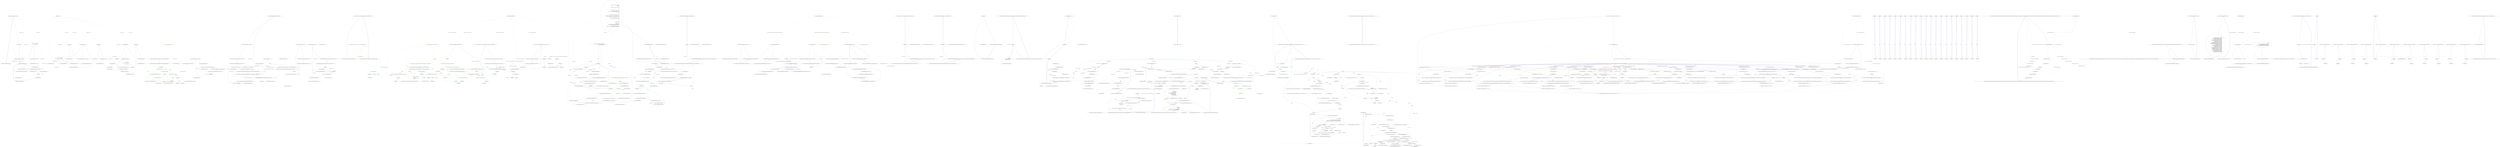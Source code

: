 digraph  {
m0_11 [cluster="Nancy.Testing.BrowserContext.Body(System.IO.Stream, string)", file="BrowserContext.cs", label="Entry Nancy.Testing.BrowserContext.Body(System.IO.Stream, string)", span="70-70"];
m0_12 [cluster="Nancy.Testing.BrowserContext.Body(System.IO.Stream, string)", file="BrowserContext.cs", label="this.Values.Body = body", span="72-72"];
m0_13 [cluster="Nancy.Testing.BrowserContext.Body(System.IO.Stream, string)", file="BrowserContext.cs", label="this.Header(''Content-Type'', contentType ?? ''application/octet-stream'')", span="73-73"];
m0_14 [cluster="Nancy.Testing.BrowserContext.Body(System.IO.Stream, string)", file="BrowserContext.cs", label="Exit Nancy.Testing.BrowserContext.Body(System.IO.Stream, string)", span="70-70"];
m0_23 [cluster="string.Format(string, object, object, object)", file="BrowserContext.cs", label="Entry string.Format(string, object, object, object)", span="0-0"];
m0_7 [cluster="Nancy.Testing.BrowserContext.GetDefaultHeaders()", file="BrowserContext.cs", label="Entry Nancy.Testing.BrowserContext.GetDefaultHeaders()", span="141-141"];
m0_43 [cluster="Nancy.Testing.BrowserContext.GetDefaultHeaders()", color=red, community=0, file="BrowserContext.cs", label="40: var defaultHeaders = \r\n                new Dictionary<string, IEnumerable<string>>\r\n                {\r\n                    { ''accept'', new [] { ''*/*''} }\r\n                }", span="143-147"];
m0_44 [cluster="Nancy.Testing.BrowserContext.GetDefaultHeaders()", file="BrowserContext.cs", label="return defaultHeaders;", span="149-149"];
m0_45 [cluster="Nancy.Testing.BrowserContext.GetDefaultHeaders()", file="BrowserContext.cs", label="Exit Nancy.Testing.BrowserContext.GetDefaultHeaders()", span="141-141"];
m0_31 [cluster="System.Collections.Generic.List<T>.List()", file="BrowserContext.cs", label="Entry System.Collections.Generic.List<T>.List()", span="0-0"];
m0_46 [cluster="System.Collections.Generic.Dictionary<TKey, TValue>.Dictionary()", file="BrowserContext.cs", label="Entry System.Collections.Generic.Dictionary<TKey, TValue>.Dictionary()", span="0-0"];
m0_15 [cluster="Nancy.Testing.BrowserContext.Header(string, string)", file="BrowserContext.cs", label="Entry Nancy.Testing.BrowserContext.Header(string, string)", span="100-100"];
m0_24 [cluster="Nancy.Testing.BrowserContext.Header(string, string)", file="BrowserContext.cs", label="!this.Values.Headers.ContainsKey(name)", span="102-102"];
m0_25 [cluster="Nancy.Testing.BrowserContext.Header(string, string)", file="BrowserContext.cs", label="this.Values.Headers.Add(name, new List<string>())", span="104-104"];
m0_26 [cluster="Nancy.Testing.BrowserContext.Header(string, string)", file="BrowserContext.cs", label="var values = (List<string>)this.Values.Headers[name]", span="107-107"];
m0_27 [cluster="Nancy.Testing.BrowserContext.Header(string, string)", file="BrowserContext.cs", label="values.Add(value)", span="108-108"];
m0_28 [cluster="Nancy.Testing.BrowserContext.Header(string, string)", file="BrowserContext.cs", label="this.Values.Headers[name] = values", span="110-110"];
m0_29 [cluster="Nancy.Testing.BrowserContext.Header(string, string)", file="BrowserContext.cs", label="Exit Nancy.Testing.BrowserContext.Header(string, string)", span="100-100"];
m0_33 [cluster="System.Collections.Generic.List<T>.Add(T)", file="BrowserContext.cs", label="Entry System.Collections.Generic.List<T>.Add(T)", span="0-0"];
m0_21 [cluster="string.IsNullOrEmpty(string)", file="BrowserContext.cs", label="Entry string.IsNullOrEmpty(string)", span="0-0"];
m0_37 [cluster="Nancy.Testing.BrowserContext.HttpsRequest()", file="BrowserContext.cs", label="Entry Nancy.Testing.BrowserContext.HttpsRequest()", span="124-124"];
m0_38 [cluster="Nancy.Testing.BrowserContext.HttpsRequest()", file="BrowserContext.cs", label="this.Values.Protocol = ''https''", span="126-126"];
m0_39 [cluster="Nancy.Testing.BrowserContext.HttpsRequest()", file="BrowserContext.cs", label="Exit Nancy.Testing.BrowserContext.HttpsRequest()", span="124-124"];
m0_16 [cluster="Nancy.Testing.BrowserContext.FormValue(string, string)", file="BrowserContext.cs", label="Entry Nancy.Testing.BrowserContext.FormValue(string, string)", span="81-81"];
m0_17 [cluster="Nancy.Testing.BrowserContext.FormValue(string, string)", file="BrowserContext.cs", label="!String.IsNullOrEmpty(this.Values.BodyString)", span="83-83"];
m0_19 [cluster="Nancy.Testing.BrowserContext.FormValue(string, string)", file="BrowserContext.cs", label="this.Values.FormValues += String.Format(\r\n                ''{0}{1}={2}'',\r\n                this.Values.FormValues.Length == 0 ? String.Empty : ''&'',\r\n                key,\r\n                value)", span="88-92"];
m0_18 [cluster="Nancy.Testing.BrowserContext.FormValue(string, string)", file="BrowserContext.cs", label="throw new InvalidOperationException(''Form value cannot be set as well as body string'');", span="85-85"];
m0_20 [cluster="Nancy.Testing.BrowserContext.FormValue(string, string)", file="BrowserContext.cs", label="Exit Nancy.Testing.BrowserContext.FormValue(string, string)", span="81-81"];
m0_40 [cluster="Nancy.Testing.BrowserContext.Query(string, string)", file="BrowserContext.cs", label="Entry Nancy.Testing.BrowserContext.Query(string, string)", span="132-132"];
m0_41 [cluster="Nancy.Testing.BrowserContext.Query(string, string)", file="BrowserContext.cs", label="this.Values.QueryString += String.Format(\r\n                ''{0}{1}={2}'',\r\n                this.Values.QueryString.Length == 0 ? ''?'' : ''&'', \r\n                key,\r\n                value)", span="134-138"];
m0_42 [cluster="Nancy.Testing.BrowserContext.Query(string, string)", file="BrowserContext.cs", label="Exit Nancy.Testing.BrowserContext.Query(string, string)", span="132-132"];
m0_30 [cluster="System.Collections.Generic.IDictionary<TKey, TValue>.ContainsKey(TKey)", file="BrowserContext.cs", label="Entry System.Collections.Generic.IDictionary<TKey, TValue>.ContainsKey(TKey)", span="0-0"];
m0_32 [cluster="System.Collections.Generic.IDictionary<TKey, TValue>.Add(TKey, TValue)", file="BrowserContext.cs", label="Entry System.Collections.Generic.IDictionary<TKey, TValue>.Add(TKey, TValue)", span="0-0"];
m0_0 [cluster="Nancy.Testing.BrowserContext.BrowserContext()", file="BrowserContext.cs", label="Entry Nancy.Testing.BrowserContext.BrowserContext()", span="14-14"];
m0_1 [cluster="Nancy.Testing.BrowserContext.BrowserContext()", file="BrowserContext.cs", label="this.Values.Headers = GetDefaultHeaders()", span="16-16"];
m0_2 [cluster="Nancy.Testing.BrowserContext.BrowserContext()", file="BrowserContext.cs", label="this.Values.Protocol = ''http''", span="17-17"];
m0_3 [cluster="Nancy.Testing.BrowserContext.BrowserContext()", file="BrowserContext.cs", label="this.Values.QueryString = String.Empty", span="18-18"];
m0_4 [cluster="Nancy.Testing.BrowserContext.BrowserContext()", file="BrowserContext.cs", label="this.Values.BodyString = String.Empty", span="19-19"];
m0_5 [cluster="Nancy.Testing.BrowserContext.BrowserContext()", file="BrowserContext.cs", label="this.Values.FormValues = String.Empty", span="20-20"];
m0_6 [cluster="Nancy.Testing.BrowserContext.BrowserContext()", file="BrowserContext.cs", label="Exit Nancy.Testing.BrowserContext.BrowserContext()", span="14-14"];
m0_34 [cluster="Nancy.Testing.BrowserContext.HttpRequest()", file="BrowserContext.cs", label="Entry Nancy.Testing.BrowserContext.HttpRequest()", span="116-116"];
m0_35 [cluster="Nancy.Testing.BrowserContext.HttpRequest()", file="BrowserContext.cs", label="this.Values.Protocol = ''http''", span="118-118"];
m0_36 [cluster="Nancy.Testing.BrowserContext.HttpRequest()", file="BrowserContext.cs", label="Exit Nancy.Testing.BrowserContext.HttpRequest()", span="116-116"];
m0_8 [cluster="Nancy.Testing.BrowserContext.Body(string)", file="BrowserContext.cs", label="Entry Nancy.Testing.BrowserContext.Body(string)", span="60-60"];
m0_9 [cluster="Nancy.Testing.BrowserContext.Body(string)", file="BrowserContext.cs", label="this.Values.BodyString = body", span="62-62"];
m0_10 [cluster="Nancy.Testing.BrowserContext.Body(string)", file="BrowserContext.cs", label="Exit Nancy.Testing.BrowserContext.Body(string)", span="60-60"];
m0_22 [cluster="System.InvalidOperationException.InvalidOperationException(string)", file="BrowserContext.cs", label="Entry System.InvalidOperationException.InvalidOperationException(string)", span="0-0"];
m0_47 [file="BrowserContext.cs", label="Nancy.Testing.BrowserContext", span=""];
m1_44 [cluster="System.Collections.Generic.List<T>.List()", file="BrowserContextExtensions.cs", label="Entry System.Collections.Generic.List<T>.List()", span="0-0"];
m1_75 [cluster="Unk.Any", file="BrowserContextExtensions.cs", label="Entry Unk.Any", span=""];
m1_25 [cluster="string.Format(string, object, object)", file="BrowserContextExtensions.cs", label="Entry string.Format(string, object, object)", span="0-0"];
m1_60 [cluster="Nancy.Testing.BrowserContextExtensions.Accept(Nancy.Testing.BrowserContext, Nancy.Responses.Negotiation.MediaRange)", file="BrowserContextExtensions.cs", label="Entry Nancy.Testing.BrowserContextExtensions.Accept(Nancy.Testing.BrowserContext, Nancy.Responses.Negotiation.MediaRange)", span="150-150"];
m1_61 [cluster="Nancy.Testing.BrowserContextExtensions.Accept(Nancy.Testing.BrowserContext, Nancy.Responses.Negotiation.MediaRange)", color=green, community=0, file="BrowserContextExtensions.cs", label="21: browserContext.Accept(mediaRange, 1.0m)", span="152-152"];
m1_62 [cluster="Nancy.Testing.BrowserContextExtensions.Accept(Nancy.Testing.BrowserContext, Nancy.Responses.Negotiation.MediaRange)", file="BrowserContextExtensions.cs", label="Exit Nancy.Testing.BrowserContextExtensions.Accept(Nancy.Testing.BrowserContext, Nancy.Responses.Negotiation.MediaRange)", span="150-150"];
m1_82 [cluster="string.Equals(string)", file="BrowserContextExtensions.cs", label="Entry string.Equals(string)", span="0-0"];
m1_63 [cluster="Nancy.Testing.BrowserContext.Accept(Nancy.Responses.Negotiation.MediaRange, decimal)", file="BrowserContextExtensions.cs", label="Entry Nancy.Testing.BrowserContext.Accept(Nancy.Responses.Negotiation.MediaRange, decimal)", span="155-155"];
m1_76 [cluster="System.Collections.Generic.IDictionary<TKey, TValue>.Remove(TKey)", file="BrowserContextExtensions.cs", label="Entry System.Collections.Generic.IDictionary<TKey, TValue>.Remove(TKey)", span="0-0"];
m1_46 [cluster="Nancy.Helpers.HttpUtility.UrlEncode(string)", file="BrowserContextExtensions.cs", label="Entry Nancy.Helpers.HttpUtility.UrlEncode(string)", span="373-373"];
m1_34 [cluster="System.Collections.Generic.IEnumerable<TSource>.Any<TSource>()", file="BrowserContextExtensions.cs", label="Entry System.Collections.Generic.IEnumerable<TSource>.Any<TSource>()", span="0-0"];
m1_35 [cluster="Nancy.Testing.BrowserContext.Cookie(string, string)", file="BrowserContextExtensions.cs", label="Entry Nancy.Testing.BrowserContext.Cookie(string, string)", span="107-107"];
m1_27 [cluster="System.Convert.ToBase64String(byte[])", file="BrowserContextExtensions.cs", label="Entry System.Convert.ToBase64String(byte[])", span="0-0"];
m1_57 [cluster="System.Guid.ToString()", file="BrowserContextExtensions.cs", label="Entry System.Guid.ToString()", span="0-0"];
m1_16 [cluster="Nancy.Responses.DefaultJsonSerializer.DefaultJsonSerializer()", file="BrowserContextExtensions.cs", label="Entry Nancy.Responses.DefaultJsonSerializer.DefaultJsonSerializer()", span="9-9"];
m1_50 [cluster="Nancy.Testing.BrowserContextExtensions.FormsAuth(Nancy.Testing.BrowserContext, System.Guid, Nancy.Authentication.Forms.FormsAuthenticationConfiguration)", file="BrowserContextExtensions.cs", label="Entry Nancy.Testing.BrowserContextExtensions.FormsAuth(Nancy.Testing.BrowserContext, System.Guid, Nancy.Authentication.Forms.FormsAuthenticationConfiguration)", span="137-137"];
m1_53 [cluster="Nancy.Testing.BrowserContextExtensions.FormsAuth(Nancy.Testing.BrowserContext, System.Guid, Nancy.Authentication.Forms.FormsAuthenticationConfiguration)", file="BrowserContextExtensions.cs", label="var hmacString = Convert.ToBase64String(hmacBytes)", span="143-143"];
m1_55 [cluster="Nancy.Testing.BrowserContextExtensions.FormsAuth(Nancy.Testing.BrowserContext, System.Guid, Nancy.Authentication.Forms.FormsAuthenticationConfiguration)", file="BrowserContextExtensions.cs", label="Cookie(browserContext, FormsAuthentication.FormsAuthenticationCookieName, cookieContents)", span="147-147"];
m1_54 [cluster="Nancy.Testing.BrowserContextExtensions.FormsAuth(Nancy.Testing.BrowserContext, System.Guid, Nancy.Authentication.Forms.FormsAuthenticationConfiguration)", file="BrowserContextExtensions.cs", label="var cookieContents = String.Format(''{1}{0}'', encryptedId, hmacString)", span="145-145"];
m1_52 [cluster="Nancy.Testing.BrowserContextExtensions.FormsAuth(Nancy.Testing.BrowserContext, System.Guid, Nancy.Authentication.Forms.FormsAuthenticationConfiguration)", file="BrowserContextExtensions.cs", label="var hmacBytes = formsAuthenticationConfiguration.CryptographyConfiguration.HmacProvider.GenerateHmac(encryptedId)", span="141-141"];
m1_51 [cluster="Nancy.Testing.BrowserContextExtensions.FormsAuth(Nancy.Testing.BrowserContext, System.Guid, Nancy.Authentication.Forms.FormsAuthenticationConfiguration)", file="BrowserContextExtensions.cs", label="var encryptedId = formsAuthenticationConfiguration.CryptographyConfiguration.EncryptionProvider.Encrypt(userId.ToString())", span="139-139"];
m1_56 [cluster="Nancy.Testing.BrowserContextExtensions.FormsAuth(Nancy.Testing.BrowserContext, System.Guid, Nancy.Authentication.Forms.FormsAuthenticationConfiguration)", file="BrowserContextExtensions.cs", label="Exit Nancy.Testing.BrowserContextExtensions.FormsAuth(Nancy.Testing.BrowserContext, System.Guid, Nancy.Authentication.Forms.FormsAuthenticationConfiguration)", span="137-137"];
m1_58 [cluster="Nancy.Cryptography.IEncryptionProvider.Encrypt(string)", file="BrowserContextExtensions.cs", label="Entry Nancy.Cryptography.IEncryptionProvider.Encrypt(string)", span="12-12"];
m1_64 [cluster="Nancy.Testing.BrowserContextExtensions.Accept(Nancy.Testing.BrowserContext, Nancy.Responses.Negotiation.MediaRange, decimal)", file="BrowserContextExtensions.cs", label="Entry Nancy.Testing.BrowserContextExtensions.Accept(Nancy.Testing.BrowserContext, Nancy.Responses.Negotiation.MediaRange, decimal)", span="155-155"];
m1_65 [cluster="Nancy.Testing.BrowserContextExtensions.Accept(Nancy.Testing.BrowserContext, Nancy.Responses.Negotiation.MediaRange, decimal)", color=green, community=0, file="BrowserContextExtensions.cs", label="41: var contextValues =\r\n                (IBrowserContextValues)browserContext", span="157-158"];
m1_66 [cluster="Nancy.Testing.BrowserContextExtensions.Accept(Nancy.Testing.BrowserContext, Nancy.Responses.Negotiation.MediaRange, decimal)", color=green, community=0, file="BrowserContextExtensions.cs", label="41: contextValues.Headers.ContainsKey(''accept'')", span="160-160"];
m1_67 [cluster="Nancy.Testing.BrowserContextExtensions.Accept(Nancy.Testing.BrowserContext, Nancy.Responses.Negotiation.MediaRange, decimal)", color=green, community=0, file="BrowserContextExtensions.cs", label="41: contextValues.Headers[''accept''].Count().Equals(1)", span="162-162"];
m1_68 [cluster="Nancy.Testing.BrowserContextExtensions.Accept(Nancy.Testing.BrowserContext, Nancy.Responses.Negotiation.MediaRange, decimal)", color=green, community=0, file="BrowserContextExtensions.cs", label="41: contextValues.Headers[''accept''].Any(x => x.Equals(''*/*''))", span="164-164"];
m1_69 [cluster="Nancy.Testing.BrowserContextExtensions.Accept(Nancy.Testing.BrowserContext, Nancy.Responses.Negotiation.MediaRange, decimal)", color=green, community=0, file="BrowserContextExtensions.cs", label="52: contextValues.Headers.Remove(''accept'')", span="166-166"];
m1_70 [cluster="Nancy.Testing.BrowserContextExtensions.Accept(Nancy.Testing.BrowserContext, Nancy.Responses.Negotiation.MediaRange, decimal)", color=green, community=0, file="BrowserContextExtensions.cs", label="41: var mediaTypeWithQuality =\r\n                string.Concat(mediaRange, '';q='', Convert.ToString(quality, CultureInfo.InvariantCulture))", span="171-172"];
m1_71 [cluster="Nancy.Testing.BrowserContextExtensions.Accept(Nancy.Testing.BrowserContext, Nancy.Responses.Negotiation.MediaRange, decimal)", color=green, community=0, file="BrowserContextExtensions.cs", label="41: browserContext.Header(''accept'', mediaTypeWithQuality)", span="174-174"];
m1_72 [cluster="Nancy.Testing.BrowserContextExtensions.Accept(Nancy.Testing.BrowserContext, Nancy.Responses.Negotiation.MediaRange, decimal)", file="BrowserContextExtensions.cs", label="Exit Nancy.Testing.BrowserContextExtensions.Accept(Nancy.Testing.BrowserContext, Nancy.Responses.Negotiation.MediaRange, decimal)", span="155-155"];
m1_28 [cluster="Nancy.Testing.BrowserContextExtensions.Cookie(Nancy.Testing.BrowserContext, System.Collections.Generic.IDictionary<string, string>)", file="BrowserContextExtensions.cs", label="Entry Nancy.Testing.BrowserContextExtensions.Cookie(Nancy.Testing.BrowserContext, System.Collections.Generic.IDictionary<string, string>)", span="88-88"];
m1_32 [cluster="Nancy.Testing.BrowserContextExtensions.Cookie(Nancy.Testing.BrowserContext, System.Collections.Generic.IDictionary<string, string>)", file="BrowserContextExtensions.cs", label="browserContext.Cookie(cookie.Key, cookie.Value)", span="97-97"];
m1_31 [cluster="Nancy.Testing.BrowserContextExtensions.Cookie(Nancy.Testing.BrowserContext, System.Collections.Generic.IDictionary<string, string>)", file="BrowserContextExtensions.cs", label=cookies, span="95-95"];
m1_29 [cluster="Nancy.Testing.BrowserContextExtensions.Cookie(Nancy.Testing.BrowserContext, System.Collections.Generic.IDictionary<string, string>)", file="BrowserContextExtensions.cs", label="!cookies.Any()", span="90-90"];
m1_30 [cluster="Nancy.Testing.BrowserContextExtensions.Cookie(Nancy.Testing.BrowserContext, System.Collections.Generic.IDictionary<string, string>)", file="BrowserContextExtensions.cs", label="return;", span="92-92"];
m1_33 [cluster="Nancy.Testing.BrowserContextExtensions.Cookie(Nancy.Testing.BrowserContext, System.Collections.Generic.IDictionary<string, string>)", file="BrowserContextExtensions.cs", label="Exit Nancy.Testing.BrowserContextExtensions.Cookie(Nancy.Testing.BrowserContext, System.Collections.Generic.IDictionary<string, string>)", span="88-88"];
m1_18 [cluster="Nancy.ISerializer.Serialize<TModel>(string, TModel, System.IO.Stream)", file="BrowserContextExtensions.cs", label="Entry Nancy.ISerializer.Serialize<TModel>(string, TModel, System.IO.Stream)", span="27-27"];
m1_59 [cluster="Nancy.Cryptography.IHmacProvider.GenerateHmac(string)", file="BrowserContextExtensions.cs", label="Entry Nancy.Cryptography.IHmacProvider.GenerateHmac(string)", span="17-17"];
m1_20 [cluster="Nancy.Testing.BrowserContextExtensions.BasicAuth(Nancy.Testing.BrowserContext, string, string)", file="BrowserContextExtensions.cs", label="Entry Nancy.Testing.BrowserContextExtensions.BasicAuth(Nancy.Testing.BrowserContext, string, string)", span="74-74"];
m1_23 [cluster="Nancy.Testing.BrowserContextExtensions.BasicAuth(Nancy.Testing.BrowserContext, string, string)", file="BrowserContextExtensions.cs", label="browserContext.Header(''Authorization'', ''Basic '' + encodedCredentials)", span="80-80"];
m1_22 [cluster="Nancy.Testing.BrowserContextExtensions.BasicAuth(Nancy.Testing.BrowserContext, string, string)", file="BrowserContextExtensions.cs", label="var encodedCredentials = Convert.ToBase64String(Encoding.UTF8.GetBytes(credentials))", span="78-78"];
m1_21 [cluster="Nancy.Testing.BrowserContextExtensions.BasicAuth(Nancy.Testing.BrowserContext, string, string)", file="BrowserContextExtensions.cs", label="var credentials = string.Format(''{0}:{1}'', username, password)", span="76-76"];
m1_24 [cluster="Nancy.Testing.BrowserContextExtensions.BasicAuth(Nancy.Testing.BrowserContext, string, string)", file="BrowserContextExtensions.cs", label="Exit Nancy.Testing.BrowserContextExtensions.BasicAuth(Nancy.Testing.BrowserContext, string, string)", span="74-74"];
m1_43 [cluster="System.Collections.Generic.IDictionary<TKey, TValue>.ContainsKey(TKey)", file="BrowserContextExtensions.cs", label="Entry System.Collections.Generic.IDictionary<TKey, TValue>.ContainsKey(TKey)", span="0-0"];
m1_47 [cluster="Nancy.Testing.BrowserContextExtensions.AjaxRequest(Nancy.Testing.BrowserContext)", file="BrowserContextExtensions.cs", label="Entry Nancy.Testing.BrowserContextExtensions.AjaxRequest(Nancy.Testing.BrowserContext)", span="126-126"];
m1_48 [cluster="Nancy.Testing.BrowserContextExtensions.AjaxRequest(Nancy.Testing.BrowserContext)", file="BrowserContextExtensions.cs", label="browserContext.Header(''X-Requested-With'', ''XMLHttpRequest'')", span="128-128"];
m1_49 [cluster="Nancy.Testing.BrowserContextExtensions.AjaxRequest(Nancy.Testing.BrowserContext)", file="BrowserContextExtensions.cs", label="Exit Nancy.Testing.BrowserContextExtensions.AjaxRequest(Nancy.Testing.BrowserContext)", span="126-126"];
m1_79 [cluster="lambda expression", file="BrowserContextExtensions.cs", label="Entry lambda expression", span="164-164"];
m1_80 [cluster="lambda expression", color=green, community=0, file="BrowserContextExtensions.cs", label="1: x.Equals(''*/*'')", span="164-164"];
m1_81 [cluster="lambda expression", file="BrowserContextExtensions.cs", label="Exit lambda expression", span="164-164"];
m1_74 [cluster="int.Equals(int)", file="BrowserContextExtensions.cs", label="Entry int.Equals(int)", span="0-0"];
m1_73 [cluster="System.Collections.Generic.IEnumerable<TSource>.Count<TSource>()", file="BrowserContextExtensions.cs", label="Entry System.Collections.Generic.IEnumerable<TSource>.Count<TSource>()", span="0-0"];
m1_17 [cluster="System.IO.MemoryStream.MemoryStream()", file="BrowserContextExtensions.cs", label="Entry System.IO.MemoryStream.MemoryStream()", span="0-0"];
m1_8 [cluster="Nancy.Testing.BrowserContextExtensions.JsonBody<TModel>(Nancy.Testing.BrowserContext, TModel, Nancy.ISerializer)", file="BrowserContextExtensions.cs", label="Entry Nancy.Testing.BrowserContextExtensions.JsonBody<TModel>(Nancy.Testing.BrowserContext, TModel, Nancy.ISerializer)", span="52-52"];
m1_14 [cluster="Nancy.Testing.BrowserContextExtensions.JsonBody<TModel>(Nancy.Testing.BrowserContext, TModel, Nancy.ISerializer)", file="BrowserContextExtensions.cs", label="browserContext.Header(''Content-Type'', ''application/json'')", span="65-65"];
m1_13 [cluster="Nancy.Testing.BrowserContextExtensions.JsonBody<TModel>(Nancy.Testing.BrowserContext, TModel, Nancy.ISerializer)", file="BrowserContextExtensions.cs", label="serializer.Serialize(''application/json'', model, contextValues.Body)", span="64-64"];
m1_9 [cluster="Nancy.Testing.BrowserContextExtensions.JsonBody<TModel>(Nancy.Testing.BrowserContext, TModel, Nancy.ISerializer)", file="BrowserContextExtensions.cs", label="serializer == null", span="54-54"];
m1_11 [cluster="Nancy.Testing.BrowserContextExtensions.JsonBody<TModel>(Nancy.Testing.BrowserContext, TModel, Nancy.ISerializer)", file="BrowserContextExtensions.cs", label="var contextValues =\r\n                (IBrowserContextValues)browserContext", span="59-60"];
m1_10 [cluster="Nancy.Testing.BrowserContextExtensions.JsonBody<TModel>(Nancy.Testing.BrowserContext, TModel, Nancy.ISerializer)", file="BrowserContextExtensions.cs", label="serializer = new DefaultJsonSerializer()", span="56-56"];
m1_12 [cluster="Nancy.Testing.BrowserContextExtensions.JsonBody<TModel>(Nancy.Testing.BrowserContext, TModel, Nancy.ISerializer)", file="BrowserContextExtensions.cs", label="contextValues.Body = new MemoryStream()", span="62-62"];
m1_15 [cluster="Nancy.Testing.BrowserContextExtensions.JsonBody<TModel>(Nancy.Testing.BrowserContext, TModel, Nancy.ISerializer)", file="BrowserContextExtensions.cs", label="Exit Nancy.Testing.BrowserContextExtensions.JsonBody<TModel>(Nancy.Testing.BrowserContext, TModel, Nancy.ISerializer)", span="52-52"];
m1_36 [cluster="Nancy.Testing.BrowserContextExtensions.Cookie(Nancy.Testing.BrowserContext, string, string)", file="BrowserContextExtensions.cs", label="Entry Nancy.Testing.BrowserContextExtensions.Cookie(Nancy.Testing.BrowserContext, string, string)", span="107-107"];
m1_38 [cluster="Nancy.Testing.BrowserContextExtensions.Cookie(Nancy.Testing.BrowserContext, string, string)", file="BrowserContextExtensions.cs", label="!contextValues.Headers.ContainsKey(''Cookie'')", span="112-112"];
m1_37 [cluster="Nancy.Testing.BrowserContextExtensions.Cookie(Nancy.Testing.BrowserContext, string, string)", file="BrowserContextExtensions.cs", label="var contextValues =\r\n                (IBrowserContextValues)browserContext", span="109-110"];
m1_39 [cluster="Nancy.Testing.BrowserContextExtensions.Cookie(Nancy.Testing.BrowserContext, string, string)", file="BrowserContextExtensions.cs", label="contextValues.Headers.Add(''Cookie'', new List<string> { string.Empty })", span="114-114"];
m1_40 [cluster="Nancy.Testing.BrowserContextExtensions.Cookie(Nancy.Testing.BrowserContext, string, string)", file="BrowserContextExtensions.cs", label="var values = (List<string>)contextValues.Headers[''Cookie'']", span="117-117"];
m1_41 [cluster="Nancy.Testing.BrowserContextExtensions.Cookie(Nancy.Testing.BrowserContext, string, string)", file="BrowserContextExtensions.cs", label="values[0] += string.Format(''{0}={1};'', HttpUtility.UrlEncode(key), HttpUtility.UrlEncode(value))", span="118-118"];
m1_42 [cluster="Nancy.Testing.BrowserContextExtensions.Cookie(Nancy.Testing.BrowserContext, string, string)", file="BrowserContextExtensions.cs", label="Exit Nancy.Testing.BrowserContextExtensions.Cookie(Nancy.Testing.BrowserContext, string, string)", span="107-107"];
m1_19 [cluster="Nancy.Testing.BrowserContext.Header(string, string)", file="BrowserContextExtensions.cs", label="Entry Nancy.Testing.BrowserContext.Header(string, string)", span="100-100"];
m1_26 [cluster="System.Text.Encoding.GetBytes(string)", file="BrowserContextExtensions.cs", label="Entry System.Text.Encoding.GetBytes(string)", span="0-0"];
m1_78 [cluster="string.Concat(string, string, string)", file="BrowserContextExtensions.cs", label="Entry string.Concat(string, string, string)", span="0-0"];
m1_77 [cluster="System.Convert.ToString(decimal, System.IFormatProvider)", file="BrowserContextExtensions.cs", label="Entry System.Convert.ToString(decimal, System.IFormatProvider)", span="0-0"];
m1_45 [cluster="System.Collections.Generic.IDictionary<TKey, TValue>.Add(TKey, TValue)", file="BrowserContextExtensions.cs", label="Entry System.Collections.Generic.IDictionary<TKey, TValue>.Add(TKey, TValue)", span="0-0"];
m3_66 [cluster="int.Equals(int)", file="ConfigurableBootstrapper.cs", label="Entry int.Equals(int)", span="0-0"];
m3_40 [cluster="Unk.Matches", file="ConfigurableBootstrapper.cs", label="Entry Unk.Matches", span=""];
m3_45 [cluster="Nancy.Tests.Unit.ViewEngines.ViewEngineStartupFixture.Should_invoke_initialize_on_engine_with_matching_view_locations_set_on_context()", file="ConfigurableBootstrapper.cs", label="Entry Nancy.Tests.Unit.ViewEngines.ViewEngineStartupFixture.Should_invoke_initialize_on_engine_with_matching_view_locations_set_on_context()", span="52-52"];
m3_49 [cluster="Nancy.Tests.Unit.ViewEngines.ViewEngineStartupFixture.Should_invoke_initialize_on_engine_with_matching_view_locations_set_on_context()", color=green, community=0, file="ConfigurableBootstrapper.cs", label="47: var startup = new ViewEngineStartup(engines, this.viewLocationCache, this.viewCache)", span="64-64"];
m3_46 [cluster="Nancy.Tests.Unit.ViewEngines.ViewEngineStartupFixture.Should_invoke_initialize_on_engine_with_matching_view_locations_set_on_context()", file="ConfigurableBootstrapper.cs", label="var engines = new[] { A.Fake<IViewEngine>() }", span="55-55"];
m3_48 [cluster="Nancy.Tests.Unit.ViewEngines.ViewEngineStartupFixture.Should_invoke_initialize_on_engine_with_matching_view_locations_set_on_context()", color=green, community=0, file="ConfigurableBootstrapper.cs", label="47: this.views = new List<ViewLocationResult>\r\n            {\r\n                new ViewLocationResult('''', '''', ''html'', null),\r\n                new ViewLocationResult('''', '''', ''spark'', null),\r\n            }", span="58-62"];
m3_50 [cluster="Nancy.Tests.Unit.ViewEngines.ViewEngineStartupFixture.Should_invoke_initialize_on_engine_with_matching_view_locations_set_on_context()", color=green, community=0, file="ConfigurableBootstrapper.cs", label="47: startup.Initialize()", span="67-67"];
m3_51 [cluster="Nancy.Tests.Unit.ViewEngines.ViewEngineStartupFixture.Should_invoke_initialize_on_engine_with_matching_view_locations_set_on_context()", color=green, community=0, file="ConfigurableBootstrapper.cs", label="47: A.CallTo(() => engines[0].Initialize(A<ViewEngineStartupContext>.That.Matches(x => x.ViewLocationResults.Count().Equals(2)))).MustHaveHappened()", span="70-70"];
m3_47 [cluster="Nancy.Tests.Unit.ViewEngines.ViewEngineStartupFixture.Should_invoke_initialize_on_engine_with_matching_view_locations_set_on_context()", file="ConfigurableBootstrapper.cs", label="A.CallTo(() => engines[0].Extensions).Returns(new[] { ''html'', ''spark'' })", span="56-56"];
m3_52 [cluster="Nancy.Tests.Unit.ViewEngines.ViewEngineStartupFixture.Should_invoke_initialize_on_engine_with_matching_view_locations_set_on_context()", file="ConfigurableBootstrapper.cs", label="Exit Nancy.Tests.Unit.ViewEngines.ViewEngineStartupFixture.Should_invoke_initialize_on_engine_with_matching_view_locations_set_on_context()", span="52-52"];
m3_54 [cluster="System.Collections.Generic.List<T>.List()", file="ConfigurableBootstrapper.cs", label="Entry System.Collections.Generic.List<T>.List()", span="0-0"];
m3_5 [cluster="Unk.>", file="ConfigurableBootstrapper.cs", label="Entry Unk.>", span=""];
m3_24 [cluster="Unk.MustHaveHappened", file="ConfigurableBootstrapper.cs", label="Entry Unk.MustHaveHappened", span=""];
m3_55 [cluster="Nancy.ViewEngines.ViewLocationResult.ViewLocationResult(string, string, string, System.Func<System.IO.TextReader>)", file="ConfigurableBootstrapper.cs", label="Entry Nancy.ViewEngines.ViewLocationResult.ViewLocationResult(string, string, string, System.Func<System.IO.TextReader>)", span="17-17"];
m3_31 [cluster="Nancy.Tests.Unit.ViewEngines.ViewEngineStartupFixture.Should_invoke_intialize_on_engine_with_view_cache_set_on_context()", file="ConfigurableBootstrapper.cs", label="Entry Nancy.Tests.Unit.ViewEngines.ViewEngineStartupFixture.Should_invoke_intialize_on_engine_with_view_cache_set_on_context()", span="38-38"];
m3_35 [cluster="Nancy.Tests.Unit.ViewEngines.ViewEngineStartupFixture.Should_invoke_intialize_on_engine_with_view_cache_set_on_context()", file="ConfigurableBootstrapper.cs", label="A.CallTo(() => engines[0].Initialize(A<ViewEngineStartupContext>.That.Matches(x => x.ViewCache.Equals(this.viewCache)))).MustHaveHappened()", span="48-48"];
m3_34 [cluster="Nancy.Tests.Unit.ViewEngines.ViewEngineStartupFixture.Should_invoke_intialize_on_engine_with_view_cache_set_on_context()", file="ConfigurableBootstrapper.cs", label="startup.Initialize()", span="45-45"];
m3_33 [cluster="Nancy.Tests.Unit.ViewEngines.ViewEngineStartupFixture.Should_invoke_intialize_on_engine_with_view_cache_set_on_context()", file="ConfigurableBootstrapper.cs", label="var startup = new ViewEngineStartup(engines, this.viewLocationCache, this.viewCache)", span="42-42"];
m3_32 [cluster="Nancy.Tests.Unit.ViewEngines.ViewEngineStartupFixture.Should_invoke_intialize_on_engine_with_view_cache_set_on_context()", file="ConfigurableBootstrapper.cs", label="var engines = new[] { A.Fake<IViewEngine>() }", span="41-41"];
m3_36 [cluster="Nancy.Tests.Unit.ViewEngines.ViewEngineStartupFixture.Should_invoke_intialize_on_engine_with_view_cache_set_on_context()", file="ConfigurableBootstrapper.cs", label="Exit Nancy.Tests.Unit.ViewEngines.ViewEngineStartupFixture.Should_invoke_intialize_on_engine_with_view_cache_set_on_context()", span="38-38"];
m3_15 [cluster="Nancy.Tests.Unit.ViewEngines.ViewEngineStartupFixture.Should_invoke_initialize_on_each_view_engine()", file="ConfigurableBootstrapper.cs", label="Entry Nancy.Tests.Unit.ViewEngines.ViewEngineStartupFixture.Should_invoke_initialize_on_each_view_engine()", span="23-23"];
m3_19 [cluster="Nancy.Tests.Unit.ViewEngines.ViewEngineStartupFixture.Should_invoke_initialize_on_each_view_engine()", color=green, community=0, file="ConfigurableBootstrapper.cs", label="0: A.CallTo(() => engines[0].Initialize(A<ViewEngineStartupContext>.Ignored)).MustHaveHappened()", span="33-33"];
m3_16 [cluster="Nancy.Tests.Unit.ViewEngines.ViewEngineStartupFixture.Should_invoke_initialize_on_each_view_engine()", file="ConfigurableBootstrapper.cs", label="var engines = new[] { A.Fake<IViewEngine>(), A.Fake<IViewEngine>() }", span="26-26"];
m3_18 [cluster="Nancy.Tests.Unit.ViewEngines.ViewEngineStartupFixture.Should_invoke_initialize_on_each_view_engine()", file="ConfigurableBootstrapper.cs", label="startup.Initialize()", span="30-30"];
m3_20 [cluster="Nancy.Tests.Unit.ViewEngines.ViewEngineStartupFixture.Should_invoke_initialize_on_each_view_engine()", color=green, community=0, file="ConfigurableBootstrapper.cs", label="5: A.CallTo(() => engines[1].Initialize(A<ViewEngineStartupContext>.Ignored)).MustHaveHappened()", span="34-34"];
m3_17 [cluster="Nancy.Tests.Unit.ViewEngines.ViewEngineStartupFixture.Should_invoke_initialize_on_each_view_engine()", file="ConfigurableBootstrapper.cs", label="var startup = new ViewEngineStartup(engines, this.viewLocationCache, this.viewCache)", span="27-27"];
m3_21 [cluster="Nancy.Tests.Unit.ViewEngines.ViewEngineStartupFixture.Should_invoke_initialize_on_each_view_engine()", file="ConfigurableBootstrapper.cs", label="Exit Nancy.Tests.Unit.ViewEngines.ViewEngineStartupFixture.Should_invoke_initialize_on_each_view_engine()", span="23-23"];
m3_22 [cluster="ViewEngineStartup.cstr", file="ConfigurableBootstrapper.cs", label="Entry ViewEngineStartup.cstr", span=""];
m3_6 [cluster="Unk.CallTo", file="ConfigurableBootstrapper.cs", label="Entry Unk.CallTo", span=""];
m3_65 [cluster="Unk.Count", file="ConfigurableBootstrapper.cs", label="Entry Unk.Count", span=""];
m3_0 [cluster="Nancy.Tests.Unit.ViewEngines.ViewEngineStartupFixture.ViewEngineStartupFixture()", file="ConfigurableBootstrapper.cs", label="Entry Nancy.Tests.Unit.ViewEngines.ViewEngineStartupFixture.ViewEngineStartupFixture()", span="15-15"];
m3_3 [cluster="Nancy.Tests.Unit.ViewEngines.ViewEngineStartupFixture.ViewEngineStartupFixture()", file="ConfigurableBootstrapper.cs", label="A.CallTo(() => this.viewLocationCache.GetEnumerator()).ReturnsLazily(() => this.views.GetEnumerator())", span="19-19"];
m3_1 [cluster="Nancy.Tests.Unit.ViewEngines.ViewEngineStartupFixture.ViewEngineStartupFixture()", file="ConfigurableBootstrapper.cs", label="this.viewCache = A.Fake<IViewCache>()", span="17-17"];
m3_2 [cluster="Nancy.Tests.Unit.ViewEngines.ViewEngineStartupFixture.ViewEngineStartupFixture()", file="ConfigurableBootstrapper.cs", label="this.viewLocationCache = A.Fake<IViewLocationCache>()", span="18-18"];
m3_4 [cluster="Nancy.Tests.Unit.ViewEngines.ViewEngineStartupFixture.ViewEngineStartupFixture()", file="ConfigurableBootstrapper.cs", label="Exit Nancy.Tests.Unit.ViewEngines.ViewEngineStartupFixture.ViewEngineStartupFixture()", span="15-15"];
m3_53 [cluster="Unk.Returns", file="ConfigurableBootstrapper.cs", label="Entry Unk.Returns", span=""];
m3_11 [cluster="System.Collections.Generic.IEnumerable<T>.GetEnumerator()", file="ConfigurableBootstrapper.cs", label="Entry System.Collections.Generic.IEnumerable<T>.GetEnumerator()", span="0-0"];
m3_41 [cluster="lambda expression", file="ConfigurableBootstrapper.cs", label="Entry lambda expression", span="48-48"];
m3_25 [cluster="lambda expression", file="ConfigurableBootstrapper.cs", label="Entry lambda expression", span="33-33"];
m3_26 [cluster="lambda expression", color=green, community=0, file="ConfigurableBootstrapper.cs", label="16: engines[0].Initialize(A<ViewEngineStartupContext>.Ignored)", span="33-33"];
m3_27 [cluster="lambda expression", file="ConfigurableBootstrapper.cs", label="Exit lambda expression", span="33-33"];
m3_28 [cluster="lambda expression", file="ConfigurableBootstrapper.cs", label="Entry lambda expression", span="34-34"];
m3_29 [cluster="lambda expression", color=green, community=0, file="ConfigurableBootstrapper.cs", label="34: engines[1].Initialize(A<ViewEngineStartupContext>.Ignored)", span="34-34"];
m3_30 [cluster="lambda expression", file="ConfigurableBootstrapper.cs", label="Exit lambda expression", span="34-34"];
m3_59 [cluster="lambda expression", file="ConfigurableBootstrapper.cs", label="Entry lambda expression", span="70-70"];
m3_60 [cluster="lambda expression", color=green, community=0, file="ConfigurableBootstrapper.cs", label="47: engines[0].Initialize(A<ViewEngineStartupContext>.That.Matches(x => x.ViewLocationResults.Count().Equals(2)))", span="70-70"];
m3_61 [cluster="lambda expression", file="ConfigurableBootstrapper.cs", label="Exit lambda expression", span="70-70"];
m3_62 [cluster="lambda expression", file="ConfigurableBootstrapper.cs", label="Entry lambda expression", span="70-70"];
m3_63 [cluster="lambda expression", color=green, community=0, file="ConfigurableBootstrapper.cs", label="56: x.ViewLocationResults.Count().Equals(2)", span="70-70"];
m3_64 [cluster="lambda expression", file="ConfigurableBootstrapper.cs", label="Exit lambda expression", span="70-70"];
m3_38 [cluster="lambda expression", file="ConfigurableBootstrapper.cs", label="engines[0].Initialize(A<ViewEngineStartupContext>.That.Matches(x => x.ViewCache.Equals(this.viewCache)))", span="48-48"];
m3_9 [cluster="lambda expression", file="ConfigurableBootstrapper.cs", label="this.viewLocationCache.GetEnumerator()", span="19-19"];
m3_13 [cluster="lambda expression", file="ConfigurableBootstrapper.cs", label="this.views.GetEnumerator()", span="19-19"];
m3_42 [cluster="lambda expression", file="ConfigurableBootstrapper.cs", label="x.ViewCache.Equals(this.viewCache)", span="48-48"];
m3_57 [cluster="lambda expression", file="ConfigurableBootstrapper.cs", label="engines[0].Extensions", span="56-56"];
m3_56 [cluster="lambda expression", file="ConfigurableBootstrapper.cs", label="Entry lambda expression", span="56-56"];
m3_8 [cluster="lambda expression", file="ConfigurableBootstrapper.cs", label="Entry lambda expression", span="19-19"];
m3_12 [cluster="lambda expression", file="ConfigurableBootstrapper.cs", label="Entry lambda expression", span="19-19"];
m3_37 [cluster="lambda expression", file="ConfigurableBootstrapper.cs", label="Entry lambda expression", span="48-48"];
m3_39 [cluster="lambda expression", file="ConfigurableBootstrapper.cs", label="Exit lambda expression", span="48-48"];
m3_10 [cluster="lambda expression", file="ConfigurableBootstrapper.cs", label="Exit lambda expression", span="19-19"];
m3_14 [cluster="lambda expression", file="ConfigurableBootstrapper.cs", label="Exit lambda expression", span="19-19"];
m3_43 [cluster="lambda expression", file="ConfigurableBootstrapper.cs", label="Exit lambda expression", span="48-48"];
m3_58 [cluster="lambda expression", file="ConfigurableBootstrapper.cs", label="Exit lambda expression", span="56-56"];
m3_44 [cluster="Unk.Equals", file="ConfigurableBootstrapper.cs", label="Entry Unk.Equals", span=""];
m3_23 [cluster="Unk.Initialize", file="ConfigurableBootstrapper.cs", label="Entry Unk.Initialize", span=""];
m3_7 [cluster="Unk.ReturnsLazily", file="ConfigurableBootstrapper.cs", label="Entry Unk.ReturnsLazily", span=""];
m3_68 [file="ConfigurableBootstrapper.cs", label=engines, span=""];
m3_67 [file="ConfigurableBootstrapper.cs", label="Nancy.Tests.Unit.ViewEngines.ViewEngineStartupFixture", span=""];
m3_70 [file="ConfigurableBootstrapper.cs", label=engines, span=""];
m3_69 [file="ConfigurableBootstrapper.cs", label=engines, span=""];
m4_27 [cluster="System.Collections.Generic.ICollection<T>.Add(T)", file="ConfigurableBootstrapperFixture.cs", label="Entry System.Collections.Generic.ICollection<T>.Add(T)", span="0-0"];
m4_0 [cluster="Nancy.Security.Csrf.Enable(Nancy.Bootstrapper.IPipelines)", file="ConfigurableBootstrapperFixture.cs", label="Entry Nancy.Security.Csrf.Enable(Nancy.Bootstrapper.IPipelines)", span="19-19"];
m4_1 [cluster="Nancy.Security.Csrf.Enable(Nancy.Bootstrapper.IPipelines)", file="ConfigurableBootstrapperFixture.cs", label="var postHook = new PipelineItem<Action<NancyContext>>(\r\n                CsrfHookName,\r\n                context =>\r\n                {\r\n                    if (context.Response == null || context.Response.Cookies == null)\r\n                    {\r\n                        return;\r\n                    }\r\n\r\n                    if (context.Items.ContainsKey(CsrfToken.DEFAULT_CSRF_KEY))\r\n                    {\r\n                        context.Response.Cookies.Add(new NancyCookie(CsrfToken.DEFAULT_CSRF_KEY,\r\n                                                                     (string)context.Items[CsrfToken.DEFAULT_CSRF_KEY],\r\n                                                                     true));\r\n                        return;\r\n                    }\r\n\r\n                    if (context.Request.Cookies.ContainsKey(CsrfToken.DEFAULT_CSRF_KEY))\r\n                    {\r\n                        var decodedValue = HttpUtility.UrlDecode(context.Request.Cookies[CsrfToken.DEFAULT_CSRF_KEY]);\r\n                        var cookieToken = CsrfApplicationStartup.ObjectSerializer.Deserialize(decodedValue) as CsrfToken;\r\n\r\n                        if (CsrfApplicationStartup.TokenValidator.CookieTokenStillValid(cookieToken))\r\n                        {\r\n                            context.Items[CsrfToken.DEFAULT_CSRF_KEY] = decodedValue;\r\n                            return;\r\n                        }\r\n                    }\r\n\r\n                    var token = new CsrfToken\r\n                    {\r\n                        CreatedDate = DateTime.Now,\r\n                    };\r\n                    token.CreateRandomBytes();\r\n                    token.CreateHmac(CsrfApplicationStartup.CryptographyConfiguration.HmacProvider);\r\n                    var tokenString = CsrfApplicationStartup.ObjectSerializer.Serialize(token);\r\n\r\n                    context.Items[CsrfToken.DEFAULT_CSRF_KEY] = tokenString;\r\n                    context.Response.Cookies.Add(new NancyCookie(CsrfToken.DEFAULT_CSRF_KEY, tokenString, true));\r\n                })", span="21-60"];
m4_2 [cluster="Nancy.Security.Csrf.Enable(Nancy.Bootstrapper.IPipelines)", file="ConfigurableBootstrapperFixture.cs", label="pipelines.AfterRequest.AddItemToEndOfPipeline(postHook)", span="62-62"];
m4_58 [cluster="Nancy.Security.ICsrfTokenValidator.Validate(Nancy.Security.CsrfToken, Nancy.Security.CsrfToken, System.TimeSpan?)", file="ConfigurableBootstrapperFixture.cs", label="Entry Nancy.Security.ICsrfTokenValidator.Validate(Nancy.Security.CsrfToken, Nancy.Security.CsrfToken, System.TimeSpan?)", span="16-16"];
m4_39 [cluster="Nancy.Security.Csrf.CreateNewCsrfToken(Nancy.INancyModule)", file="ConfigurableBootstrapperFixture.cs", label="Entry Nancy.Security.Csrf.CreateNewCsrfToken(Nancy.INancyModule)", span="80-80"];
m4_40 [cluster="Nancy.Security.Csrf.CreateNewCsrfToken(Nancy.INancyModule)", file="ConfigurableBootstrapperFixture.cs", label="var token = new CsrfToken\r\n            {\r\n                CreatedDate = DateTime.Now,\r\n            }", span="82-85"];
m4_43 [cluster="Nancy.Security.Csrf.CreateNewCsrfToken(Nancy.INancyModule)", file="ConfigurableBootstrapperFixture.cs", label="var tokenString = CsrfApplicationStartup.ObjectSerializer.Serialize(token)", span="89-89"];
m4_41 [cluster="Nancy.Security.Csrf.CreateNewCsrfToken(Nancy.INancyModule)", file="ConfigurableBootstrapperFixture.cs", label="token.CreateRandomBytes()", span="86-86"];
m4_42 [cluster="Nancy.Security.Csrf.CreateNewCsrfToken(Nancy.INancyModule)", file="ConfigurableBootstrapperFixture.cs", label="token.CreateHmac(CsrfApplicationStartup.CryptographyConfiguration.HmacProvider)", span="87-87"];
m4_44 [cluster="Nancy.Security.Csrf.CreateNewCsrfToken(Nancy.INancyModule)", file="ConfigurableBootstrapperFixture.cs", label="module.Context.Items[CsrfToken.DEFAULT_CSRF_KEY] = tokenString", span="91-91"];
m4_45 [cluster="Nancy.Security.Csrf.CreateNewCsrfToken(Nancy.INancyModule)", file="ConfigurableBootstrapperFixture.cs", label="Exit Nancy.Security.Csrf.CreateNewCsrfToken(Nancy.INancyModule)", span="80-80"];
m4_3 [cluster="Nancy.Security.Csrf.Enable(Nancy.Bootstrapper.IPipelines)", file="ConfigurableBootstrapperFixture.cs", label="Exit Nancy.Security.Csrf.Enable(Nancy.Bootstrapper.IPipelines)", span="19-19"];
m4_26 [cluster="Nancy.Cookies.NancyCookie.NancyCookie(string, string, bool)", file="ConfigurableBootstrapperFixture.cs", label="Entry Nancy.Cookies.NancyCookie.NancyCookie(string, string, bool)", span="15-15"];
m4_34 [cluster="Nancy.IObjectSerializer.Serialize(object)", file="ConfigurableBootstrapperFixture.cs", label="Entry Nancy.IObjectSerializer.Serialize(object)", span="12-12"];
m4_57 [cluster="Nancy.Security.Csrf.GetFormToken(Nancy.Request)", file="ConfigurableBootstrapperFixture.cs", label="Entry Nancy.Security.Csrf.GetFormToken(Nancy.Request)", span="121-121"];
m4_64 [cluster="Nancy.Security.Csrf.GetFormToken(Nancy.Request)", color=green, community=0, file="ConfigurableBootstrapperFixture.cs", label="3: return formToken;", span="131-131"];
m4_60 [cluster="Nancy.Security.Csrf.GetFormToken(Nancy.Request)", file="ConfigurableBootstrapperFixture.cs", label="CsrfToken formToken = null", span="123-123"];
m4_62 [cluster="Nancy.Security.Csrf.GetFormToken(Nancy.Request)", file="ConfigurableBootstrapperFixture.cs", label="formTokenString != null", span="126-126"];
m4_63 [cluster="Nancy.Security.Csrf.GetFormToken(Nancy.Request)", file="ConfigurableBootstrapperFixture.cs", label="formToken = CsrfApplicationStartup.ObjectSerializer.Deserialize(formTokenString) as CsrfToken", span="128-128"];
m4_61 [cluster="Nancy.Security.Csrf.GetFormToken(Nancy.Request)", file="ConfigurableBootstrapperFixture.cs", label="var formTokenString = request.Form[CsrfToken.DEFAULT_CSRF_KEY].Value", span="125-125"];
m4_65 [cluster="Nancy.Security.Csrf.GetFormToken(Nancy.Request)", file="ConfigurableBootstrapperFixture.cs", label="Exit Nancy.Security.Csrf.GetFormToken(Nancy.Request)", span="121-121"];
m4_28 [cluster="Nancy.Helpers.HttpUtility.UrlDecode(string)", file="ConfigurableBootstrapperFixture.cs", label="Entry Nancy.Helpers.HttpUtility.UrlDecode(string)", span="103-103"];
m4_56 [cluster="Nancy.Security.Csrf.GetCookieToken(Nancy.Request)", file="ConfigurableBootstrapperFixture.cs", label="Entry Nancy.Security.Csrf.GetCookieToken(Nancy.Request)", span="134-134"];
m4_66 [cluster="Nancy.Security.Csrf.GetCookieToken(Nancy.Request)", color=green, community=0, file="ConfigurableBootstrapperFixture.cs", label="16: CsrfToken cookieToken = null", span="136-136"];
m4_67 [cluster="Nancy.Security.Csrf.GetCookieToken(Nancy.Request)", color=green, community=0, file="ConfigurableBootstrapperFixture.cs", label="16: string cookieTokenString", span="138-138"];
m4_70 [cluster="Nancy.Security.Csrf.GetCookieToken(Nancy.Request)", color=green, community=0, file="ConfigurableBootstrapperFixture.cs", label="16: return cookieToken;", span="144-144"];
m4_68 [cluster="Nancy.Security.Csrf.GetCookieToken(Nancy.Request)", color=green, community=0, file="ConfigurableBootstrapperFixture.cs", label="16: request.Cookies.TryGetValue(CsrfToken.DEFAULT_CSRF_KEY, out cookieTokenString)", span="139-139"];
m4_69 [cluster="Nancy.Security.Csrf.GetCookieToken(Nancy.Request)", color=green, community=0, file="ConfigurableBootstrapperFixture.cs", label="16: cookieToken = CsrfApplicationStartup.ObjectSerializer.Deserialize(HttpUtility.UrlDecode(cookieTokenString)) as CsrfToken", span="141-141"];
m4_71 [cluster="Nancy.Security.Csrf.GetCookieToken(Nancy.Request)", file="ConfigurableBootstrapperFixture.cs", label="Exit Nancy.Security.Csrf.GetCookieToken(Nancy.Request)", span="134-134"];
m4_46 [cluster="Nancy.Security.Csrf.ValidateCsrfToken(Nancy.INancyModule, System.TimeSpan?)", file="ConfigurableBootstrapperFixture.cs", label="Entry Nancy.Security.Csrf.ValidateCsrfToken(Nancy.INancyModule, System.TimeSpan?)", span="101-101"];
m4_50 [cluster="Nancy.Security.Csrf.ValidateCsrfToken(Nancy.INancyModule, System.TimeSpan?)", file="ConfigurableBootstrapperFixture.cs", label="var cookieToken = GetCookieToken(request)", span="110-110"];
m4_51 [cluster="Nancy.Security.Csrf.ValidateCsrfToken(Nancy.INancyModule, System.TimeSpan?)", file="ConfigurableBootstrapperFixture.cs", label="var formToken = GetFormToken(request)", span="111-111"];
m4_47 [cluster="Nancy.Security.Csrf.ValidateCsrfToken(Nancy.INancyModule, System.TimeSpan?)", file="ConfigurableBootstrapperFixture.cs", label="var request = module.Request", span="103-103"];
m4_48 [cluster="Nancy.Security.Csrf.ValidateCsrfToken(Nancy.INancyModule, System.TimeSpan?)", file="ConfigurableBootstrapperFixture.cs", label="request == null", span="105-105"];
m4_52 [cluster="Nancy.Security.Csrf.ValidateCsrfToken(Nancy.INancyModule, System.TimeSpan?)", file="ConfigurableBootstrapperFixture.cs", label="var result = CsrfApplicationStartup.TokenValidator.Validate(cookieToken, formToken, validityPeriod)", span="113-113"];
m4_49 [cluster="Nancy.Security.Csrf.ValidateCsrfToken(Nancy.INancyModule, System.TimeSpan?)", file="ConfigurableBootstrapperFixture.cs", label="return;", span="107-107"];
m4_53 [cluster="Nancy.Security.Csrf.ValidateCsrfToken(Nancy.INancyModule, System.TimeSpan?)", file="ConfigurableBootstrapperFixture.cs", label="result != CsrfTokenValidationResult.Ok", span="115-115"];
m4_54 [cluster="Nancy.Security.Csrf.ValidateCsrfToken(Nancy.INancyModule, System.TimeSpan?)", file="ConfigurableBootstrapperFixture.cs", label="throw new CsrfValidationException(result);", span="117-117"];
m4_55 [cluster="Nancy.Security.Csrf.ValidateCsrfToken(Nancy.INancyModule, System.TimeSpan?)", file="ConfigurableBootstrapperFixture.cs", label="Exit Nancy.Security.Csrf.ValidateCsrfToken(Nancy.INancyModule, System.TimeSpan?)", span="101-101"];
m4_30 [cluster="Nancy.Security.ICsrfTokenValidator.CookieTokenStillValid(Nancy.Security.CsrfToken)", file="ConfigurableBootstrapperFixture.cs", label="Entry Nancy.Security.ICsrfTokenValidator.CookieTokenStillValid(Nancy.Security.CsrfToken)", span="23-23"];
m4_31 [cluster="Nancy.Security.CsrfToken.CsrfToken()", file="ConfigurableBootstrapperFixture.cs", label="Entry Nancy.Security.CsrfToken.CsrfToken()", span="9-9"];
m4_4 [cluster="Nancy.PipelineItem<TDelegate>.PipelineItem(string, TDelegate)", file="ConfigurableBootstrapperFixture.cs", label="Entry Nancy.PipelineItem<TDelegate>.PipelineItem(string, TDelegate)", span="10-10"];
m4_32 [cluster="Nancy.Security.CsrfToken.CreateRandomBytes()", file="ConfigurableBootstrapperFixture.cs", label="Entry Nancy.Security.CsrfToken.CreateRandomBytes()", span="40-40"];
m4_5 [cluster="Nancy.NamedPipelineBase<TDelegate>.AddItemToEndOfPipeline(Nancy.PipelineItem<TDelegate>, bool)", file="ConfigurableBootstrapperFixture.cs", label="Entry Nancy.NamedPipelineBase<TDelegate>.AddItemToEndOfPipeline(Nancy.PipelineItem<TDelegate>, bool)", span="80-80"];
m4_59 [cluster="Nancy.Security.CsrfValidationException.CsrfValidationException(Nancy.Security.CsrfTokenValidationResult)", file="ConfigurableBootstrapperFixture.cs", label="Entry Nancy.Security.CsrfValidationException.CsrfValidationException(Nancy.Security.CsrfTokenValidationResult)", span="8-8"];
m4_33 [cluster="Nancy.Security.CsrfToken.CreateHmac(Nancy.Cryptography.IHmacProvider)", file="ConfigurableBootstrapperFixture.cs", label="Entry Nancy.Security.CsrfToken.CreateHmac(Nancy.Cryptography.IHmacProvider)", span="31-31"];
m4_25 [cluster="System.Collections.Generic.IDictionary<TKey, TValue>.ContainsKey(TKey)", file="ConfigurableBootstrapperFixture.cs", label="Entry System.Collections.Generic.IDictionary<TKey, TValue>.ContainsKey(TKey)", span="0-0"];
m4_6 [cluster="lambda expression", file="ConfigurableBootstrapperFixture.cs", label="Entry lambda expression", span="23-60"];
m4_13 [cluster="lambda expression", file="ConfigurableBootstrapperFixture.cs", label="var decodedValue = HttpUtility.UrlDecode(context.Request.Cookies[CsrfToken.DEFAULT_CSRF_KEY])", span="40-40"];
m4_14 [cluster="lambda expression", file="ConfigurableBootstrapperFixture.cs", label="var cookieToken = CsrfApplicationStartup.ObjectSerializer.Deserialize(decodedValue) as CsrfToken", span="41-41"];
m4_12 [cluster="lambda expression", file="ConfigurableBootstrapperFixture.cs", label="context.Request.Cookies.ContainsKey(CsrfToken.DEFAULT_CSRF_KEY)", span="38-38"];
m4_16 [cluster="lambda expression", file="ConfigurableBootstrapperFixture.cs", label="context.Items[CsrfToken.DEFAULT_CSRF_KEY] = decodedValue", span="45-45"];
m4_15 [cluster="lambda expression", file="ConfigurableBootstrapperFixture.cs", label="CsrfApplicationStartup.TokenValidator.CookieTokenStillValid(cookieToken)", span="43-43"];
m4_7 [cluster="lambda expression", file="ConfigurableBootstrapperFixture.cs", label="context.Response == null || context.Response.Cookies == null", span="25-25"];
m4_9 [cluster="lambda expression", file="ConfigurableBootstrapperFixture.cs", label="context.Items.ContainsKey(CsrfToken.DEFAULT_CSRF_KEY)", span="30-30"];
m4_10 [cluster="lambda expression", file="ConfigurableBootstrapperFixture.cs", label="context.Response.Cookies.Add(new NancyCookie(CsrfToken.DEFAULT_CSRF_KEY,\r\n                                                                     (string)context.Items[CsrfToken.DEFAULT_CSRF_KEY],\r\n                                                                     true))", span="32-34"];
m4_22 [cluster="lambda expression", file="ConfigurableBootstrapperFixture.cs", label="context.Items[CsrfToken.DEFAULT_CSRF_KEY] = tokenString", span="58-58"];
m4_23 [cluster="lambda expression", file="ConfigurableBootstrapperFixture.cs", label="context.Response.Cookies.Add(new NancyCookie(CsrfToken.DEFAULT_CSRF_KEY, tokenString, true))", span="59-59"];
m4_18 [cluster="lambda expression", file="ConfigurableBootstrapperFixture.cs", label="var token = new CsrfToken\r\n                    {\r\n                        CreatedDate = DateTime.Now,\r\n                    }", span="50-53"];
m4_17 [cluster="lambda expression", file="ConfigurableBootstrapperFixture.cs", label="return;", span="46-46"];
m4_8 [cluster="lambda expression", file="ConfigurableBootstrapperFixture.cs", label="return;", span="27-27"];
m4_11 [cluster="lambda expression", file="ConfigurableBootstrapperFixture.cs", label="return;", span="35-35"];
m4_21 [cluster="lambda expression", file="ConfigurableBootstrapperFixture.cs", label="var tokenString = CsrfApplicationStartup.ObjectSerializer.Serialize(token)", span="56-56"];
m4_19 [cluster="lambda expression", file="ConfigurableBootstrapperFixture.cs", label="token.CreateRandomBytes()", span="54-54"];
m4_20 [cluster="lambda expression", file="ConfigurableBootstrapperFixture.cs", label="token.CreateHmac(CsrfApplicationStartup.CryptographyConfiguration.HmacProvider)", span="55-55"];
m4_24 [cluster="lambda expression", file="ConfigurableBootstrapperFixture.cs", label="Exit lambda expression", span="23-60"];
m4_29 [cluster="Nancy.IObjectSerializer.Deserialize(string)", file="ConfigurableBootstrapperFixture.cs", label="Entry Nancy.IObjectSerializer.Deserialize(string)", span="19-19"];
m4_72 [cluster="System.Collections.Generic.IDictionary<TKey, TValue>.TryGetValue(TKey, out TValue)", file="ConfigurableBootstrapperFixture.cs", label="Entry System.Collections.Generic.IDictionary<TKey, TValue>.TryGetValue(TKey, out TValue)", span="0-0"];
m5_43 [cluster="TinyIoC.TinyIoCContainer.RegisterOptions.AsSingleton()", file="DefaultNancyAspNetBootstrapper.cs", label="Entry TinyIoC.TinyIoCContainer.RegisterOptions.AsSingleton()", span="592-592"];
m5_17 [cluster="Nancy.Bootstrapper.NancyBootstrapperBase<TContainer>.InitializeRequestPipelines(Nancy.NancyContext)", file="DefaultNancyAspNetBootstrapper.cs", label="Entry Nancy.Bootstrapper.NancyBootstrapperBase<TContainer>.InitializeRequestPipelines(Nancy.NancyContext)", span="371-371"];
m5_54 [cluster="TinyIoC.TinyIoCContainer.RegisterOptions.AsPerRequestSingleton()", file="DefaultNancyAspNetBootstrapper.cs", label="Entry TinyIoC.TinyIoCContainer.RegisterOptions.AsPerRequestSingleton()", span="34-34"];
m5_35 [cluster="Nancy.Hosting.Aspnet.DefaultNancyAspNetBootstrapper.RegisterBootstrapperTypes(TinyIoC.TinyIoCContainer)", file="DefaultNancyAspNetBootstrapper.cs", label="Entry Nancy.Hosting.Aspnet.DefaultNancyAspNetBootstrapper.RegisterBootstrapperTypes(TinyIoC.TinyIoCContainer)", span="107-107"];
m5_36 [cluster="Nancy.Hosting.Aspnet.DefaultNancyAspNetBootstrapper.RegisterBootstrapperTypes(TinyIoC.TinyIoCContainer)", file="DefaultNancyAspNetBootstrapper.cs", label="applicationContainer.Register<INancyModuleCatalog>(this)", span="109-109"];
m5_37 [cluster="Nancy.Hosting.Aspnet.DefaultNancyAspNetBootstrapper.RegisterBootstrapperTypes(TinyIoC.TinyIoCContainer)", file="DefaultNancyAspNetBootstrapper.cs", label="Exit Nancy.Hosting.Aspnet.DefaultNancyAspNetBootstrapper.RegisterBootstrapperTypes(TinyIoC.TinyIoCContainer)", span="107-107"];
m5_48 [cluster="TinyIoC.TinyIoCContainer.RegisterMultiple(System.Type, System.Collections.Generic.IEnumerable<System.Type>)", file="DefaultNancyAspNetBootstrapper.cs", label="Entry TinyIoC.TinyIoCContainer.RegisterMultiple(System.Type, System.Collections.Generic.IEnumerable<System.Type>)", span="1149-1149"];
m5_49 [cluster="Nancy.Hosting.Aspnet.DefaultNancyAspNetBootstrapper.RegisterModules(TinyIoC.TinyIoCContainer, System.Collections.Generic.IEnumerable<Nancy.Bootstrapper.ModuleRegistration>)", file="DefaultNancyAspNetBootstrapper.cs", label="Entry Nancy.Hosting.Aspnet.DefaultNancyAspNetBootstrapper.RegisterModules(TinyIoC.TinyIoCContainer, System.Collections.Generic.IEnumerable<Nancy.Bootstrapper.ModuleRegistration>)", span="144-144"];
m5_50 [cluster="Nancy.Hosting.Aspnet.DefaultNancyAspNetBootstrapper.RegisterModules(TinyIoC.TinyIoCContainer, System.Collections.Generic.IEnumerable<Nancy.Bootstrapper.ModuleRegistration>)", file="DefaultNancyAspNetBootstrapper.cs", label=moduleRegistrationTypes, span="146-146"];
m5_51 [cluster="Nancy.Hosting.Aspnet.DefaultNancyAspNetBootstrapper.RegisterModules(TinyIoC.TinyIoCContainer, System.Collections.Generic.IEnumerable<Nancy.Bootstrapper.ModuleRegistration>)", file="DefaultNancyAspNetBootstrapper.cs", label="container.Register(typeof(NancyModule), registrationType.ModuleType, registrationType.ModuleKey).AsPerRequestSingleton()", span="148-148"];
m5_52 [cluster="Nancy.Hosting.Aspnet.DefaultNancyAspNetBootstrapper.RegisterModules(TinyIoC.TinyIoCContainer, System.Collections.Generic.IEnumerable<Nancy.Bootstrapper.ModuleRegistration>)", file="DefaultNancyAspNetBootstrapper.cs", label="Exit Nancy.Hosting.Aspnet.DefaultNancyAspNetBootstrapper.RegisterModules(TinyIoC.TinyIoCContainer, System.Collections.Generic.IEnumerable<Nancy.Bootstrapper.ModuleRegistration>)", span="144-144"];
m5_26 [cluster="Nancy.Hosting.Aspnet.DefaultNancyAspNetBootstrapper.GetEngineInternal()", file="DefaultNancyAspNetBootstrapper.cs", label="Exit Nancy.Hosting.Aspnet.DefaultNancyAspNetBootstrapper.GetEngineInternal()", span="78-78"];
m5_0 [cluster="Nancy.Hosting.Aspnet.DefaultNancyAspNetBootstrapper.GetApplicationStartupTasks()", file="DefaultNancyAspNetBootstrapper.cs", label="Entry Nancy.Hosting.Aspnet.DefaultNancyAspNetBootstrapper.GetApplicationStartupTasks()", span="18-18"];
m5_1 [cluster="Nancy.Hosting.Aspnet.DefaultNancyAspNetBootstrapper.GetApplicationStartupTasks()", color=green, community=0, file="DefaultNancyAspNetBootstrapper.cs", label="14: return this.ApplicationContainer.ResolveAll<IApplicationStartup>(false);", span="20-20"];
m5_2 [cluster="Nancy.Hosting.Aspnet.DefaultNancyAspNetBootstrapper.GetApplicationStartupTasks()", file="DefaultNancyAspNetBootstrapper.cs", label="Exit Nancy.Hosting.Aspnet.DefaultNancyAspNetBootstrapper.GetApplicationStartupTasks()", span="18-18"];
m5_23 [cluster="Nancy.Hosting.Aspnet.DefaultNancyAspNetBootstrapper.ConfigureApplicationContainer(Nancy.TinyIoc.TinyIoCContainer)", file="DefaultNancyAspNetBootstrapper.cs", label="container.AutoRegister()", span="80-80"];
m5_34 [cluster="TinyIoC.TinyIoCContainer.TinyIoCContainer()", file="DefaultNancyAspNetBootstrapper.cs", label="Entry TinyIoC.TinyIoCContainer.TinyIoCContainer()", span="2748-2748"];
m5_38 [cluster="Nancy.Hosting.Aspnet.DefaultNancyAspNetBootstrapper.RegisterTypes(TinyIoC.TinyIoCContainer, System.Collections.Generic.IEnumerable<Nancy.Bootstrapper.TypeRegistration>)", file="DefaultNancyAspNetBootstrapper.cs", label="Entry Nancy.Hosting.Aspnet.DefaultNancyAspNetBootstrapper.RegisterTypes(TinyIoC.TinyIoCContainer, System.Collections.Generic.IEnumerable<Nancy.Bootstrapper.TypeRegistration>)", span="117-117"];
m5_39 [cluster="Nancy.Hosting.Aspnet.DefaultNancyAspNetBootstrapper.RegisterTypes(TinyIoC.TinyIoCContainer, System.Collections.Generic.IEnumerable<Nancy.Bootstrapper.TypeRegistration>)", file="DefaultNancyAspNetBootstrapper.cs", label=typeRegistrations, span="119-119"];
m5_40 [cluster="Nancy.Hosting.Aspnet.DefaultNancyAspNetBootstrapper.RegisterTypes(TinyIoC.TinyIoCContainer, System.Collections.Generic.IEnumerable<Nancy.Bootstrapper.TypeRegistration>)", file="DefaultNancyAspNetBootstrapper.cs", label="container.Register(typeRegistration.RegistrationType, typeRegistration.ImplementationType).AsSingleton()", span="121-121"];
m5_41 [cluster="Nancy.Hosting.Aspnet.DefaultNancyAspNetBootstrapper.RegisterTypes(TinyIoC.TinyIoCContainer, System.Collections.Generic.IEnumerable<Nancy.Bootstrapper.TypeRegistration>)", file="DefaultNancyAspNetBootstrapper.cs", label="Exit Nancy.Hosting.Aspnet.DefaultNancyAspNetBootstrapper.RegisterTypes(TinyIoC.TinyIoCContainer, System.Collections.Generic.IEnumerable<Nancy.Bootstrapper.TypeRegistration>)", span="117-117"];
m5_28 [cluster="Nancy.Hosting.Aspnet.DefaultNancyAspNetBootstrapper.GetModuleKeyGenerator()", file="DefaultNancyAspNetBootstrapper.cs", label="Entry Nancy.Hosting.Aspnet.DefaultNancyAspNetBootstrapper.GetModuleKeyGenerator()", span="87-87"];
m5_29 [cluster="Nancy.Hosting.Aspnet.DefaultNancyAspNetBootstrapper.GetEngineInternal()", file="DefaultNancyAspNetBootstrapper.cs", label="return this.ApplicationContainer.Resolve<INancyEngine>();", span="90-90"];
m5_30 [cluster="Nancy.Hosting.Aspnet.DefaultNancyAspNetBootstrapper.GetModuleKeyGenerator()", file="DefaultNancyAspNetBootstrapper.cs", label="Exit Nancy.Hosting.Aspnet.DefaultNancyAspNetBootstrapper.GetModuleKeyGenerator()", span="87-87"];
m5_13 [cluster="Nancy.Hosting.Aspnet.DefaultNancyAspNetBootstrapper.GetAllModules(Nancy.NancyContext)", file="DefaultNancyAspNetBootstrapper.cs", label="Exit Nancy.Hosting.Aspnet.DefaultNancyAspNetBootstrapper.GetAllModules(Nancy.NancyContext)", span="47-47"];
m5_27 [cluster="Nancy.TinyIoc.TinyIoCContainer.Register<RegisterType>(RegisterType)", file="DefaultNancyAspNetBootstrapper.cs", label="Entry Nancy.TinyIoc.TinyIoCContainer.Register<RegisterType>(RegisterType)", span="1300-1300"];
m5_22 [cluster="Nancy.Hosting.Aspnet.DefaultNancyAspNetBootstrapper.ConfigureApplicationContainer(Nancy.TinyIoc.TinyIoCContainer)", file="DefaultNancyAspNetBootstrapper.cs", label="Entry Nancy.Hosting.Aspnet.DefaultNancyAspNetBootstrapper.ConfigureApplicationContainer(Nancy.TinyIoc.TinyIoCContainer)", span="78-78"];
m5_53 [cluster="TinyIoC.TinyIoCContainer.Register(System.Type, System.Type, string)", file="DefaultNancyAspNetBootstrapper.cs", label="Entry TinyIoC.TinyIoCContainer.Register(System.Type, System.Type, string)", span="913-913"];
m5_24 [cluster="Nancy.Hosting.Aspnet.DefaultNancyAspNetBootstrapper.GetEngineInternal()", file="DefaultNancyAspNetBootstrapper.cs", label="Entry Nancy.Hosting.Aspnet.DefaultNancyAspNetBootstrapper.GetEngineInternal()", span="78-78"];
m5_25 [cluster="Nancy.Hosting.Aspnet.DefaultNancyAspNetBootstrapper.GetEngineInternal()", file="DefaultNancyAspNetBootstrapper.cs", label="return this.ApplicationContainer.Resolve<INancyEngine>();", span="80-80"];
m5_42 [cluster="TinyIoC.TinyIoCContainer.Register(System.Type, System.Type)", file="DefaultNancyAspNetBootstrapper.cs", label="Entry TinyIoC.TinyIoCContainer.Register(System.Type, System.Type)", span="901-901"];
m5_14 [cluster="Nancy.Hosting.Aspnet.DefaultNancyAspNetBootstrapper.GetModule(System.Type, Nancy.NancyContext)", file="DefaultNancyAspNetBootstrapper.cs", label="Entry Nancy.Hosting.Aspnet.DefaultNancyAspNetBootstrapper.GetModule(System.Type, Nancy.NancyContext)", span="58-58"];
m5_15 [cluster="Nancy.Hosting.Aspnet.DefaultNancyAspNetBootstrapper.GetModule(System.Type, Nancy.NancyContext)", file="DefaultNancyAspNetBootstrapper.cs", label="return this.ApplicationContainer.Resolve<INancyModule>(moduleType.FullName);", span="60-60"];
m5_16 [cluster="Nancy.Hosting.Aspnet.DefaultNancyAspNetBootstrapper.GetModule(System.Type, Nancy.NancyContext)", file="DefaultNancyAspNetBootstrapper.cs", label="Exit Nancy.Hosting.Aspnet.DefaultNancyAspNetBootstrapper.GetModule(System.Type, Nancy.NancyContext)", span="58-58"];
m5_55 [cluster="Nancy.Hosting.Aspnet.DefaultNancyAspNetBootstrapper.RegisterInstances(TinyIoC.TinyIoCContainer, System.Collections.Generic.IEnumerable<Nancy.Bootstrapper.InstanceRegistration>)", file="DefaultNancyAspNetBootstrapper.cs", label="Entry Nancy.Hosting.Aspnet.DefaultNancyAspNetBootstrapper.RegisterInstances(TinyIoC.TinyIoCContainer, System.Collections.Generic.IEnumerable<Nancy.Bootstrapper.InstanceRegistration>)", span="157-157"];
m5_56 [cluster="Nancy.Hosting.Aspnet.DefaultNancyAspNetBootstrapper.RegisterInstances(TinyIoC.TinyIoCContainer, System.Collections.Generic.IEnumerable<Nancy.Bootstrapper.InstanceRegistration>)", file="DefaultNancyAspNetBootstrapper.cs", label=instanceRegistrations, span="159-159"];
m5_57 [cluster="Nancy.Hosting.Aspnet.DefaultNancyAspNetBootstrapper.RegisterInstances(TinyIoC.TinyIoCContainer, System.Collections.Generic.IEnumerable<Nancy.Bootstrapper.InstanceRegistration>)", file="DefaultNancyAspNetBootstrapper.cs", label="container.Register(\r\n                    instanceRegistration.RegistrationType,\r\n                    instanceRegistration.Implementation)", span="161-163"];
m5_58 [cluster="Nancy.Hosting.Aspnet.DefaultNancyAspNetBootstrapper.RegisterInstances(TinyIoC.TinyIoCContainer, System.Collections.Generic.IEnumerable<Nancy.Bootstrapper.InstanceRegistration>)", file="DefaultNancyAspNetBootstrapper.cs", label="Exit Nancy.Hosting.Aspnet.DefaultNancyAspNetBootstrapper.RegisterInstances(TinyIoC.TinyIoCContainer, System.Collections.Generic.IEnumerable<Nancy.Bootstrapper.InstanceRegistration>)", span="157-157"];
m5_7 [cluster="Nancy.Hosting.Aspnet.DefaultNancyAspNetBootstrapper.GetAllModules(Nancy.NancyContext)", file="DefaultNancyAspNetBootstrapper.cs", label="Entry Nancy.Hosting.Aspnet.DefaultNancyAspNetBootstrapper.GetAllModules(Nancy.NancyContext)", span="37-37"];
m5_4 [cluster="Nancy.Hosting.Aspnet.DefaultNancyAspNetBootstrapper.GetApplicationRegistrationTasks()", file="DefaultNancyAspNetBootstrapper.cs", label="Entry Nancy.Hosting.Aspnet.DefaultNancyAspNetBootstrapper.GetApplicationRegistrationTasks()", span="27-27"];
m5_5 [cluster="Nancy.Hosting.Aspnet.DefaultNancyAspNetBootstrapper.GetApplicationStartupTasks()", file="DefaultNancyAspNetBootstrapper.cs", label="return this.ApplicationContainer.ResolveAll<IApplicationStartup>(false);", span="30-30"];
m5_9 [cluster="Nancy.Hosting.Aspnet.DefaultNancyAspNetBootstrapper.GetAllModules(Nancy.NancyContext)", file="DefaultNancyAspNetBootstrapper.cs", label="Exit Nancy.Hosting.Aspnet.DefaultNancyAspNetBootstrapper.GetAllModules(Nancy.NancyContext)", span="37-37"];
m5_6 [cluster="Nancy.Hosting.Aspnet.DefaultNancyAspNetBootstrapper.GetApplicationRegistrationTasks()", file="DefaultNancyAspNetBootstrapper.cs", label="Exit Nancy.Hosting.Aspnet.DefaultNancyAspNetBootstrapper.GetApplicationRegistrationTasks()", span="27-27"];
m5_44 [cluster="Nancy.Hosting.Aspnet.DefaultNancyAspNetBootstrapper.RegisterCollectionTypes(TinyIoC.TinyIoCContainer, System.Collections.Generic.IEnumerable<Nancy.Bootstrapper.CollectionTypeRegistration>)", file="DefaultNancyAspNetBootstrapper.cs", label="Entry Nancy.Hosting.Aspnet.DefaultNancyAspNetBootstrapper.RegisterCollectionTypes(TinyIoC.TinyIoCContainer, System.Collections.Generic.IEnumerable<Nancy.Bootstrapper.CollectionTypeRegistration>)", span="131-131"];
m5_45 [cluster="Nancy.Hosting.Aspnet.DefaultNancyAspNetBootstrapper.RegisterCollectionTypes(TinyIoC.TinyIoCContainer, System.Collections.Generic.IEnumerable<Nancy.Bootstrapper.CollectionTypeRegistration>)", file="DefaultNancyAspNetBootstrapper.cs", label=collectionTypeRegistrationsn, span="133-133"];
m5_46 [cluster="Nancy.Hosting.Aspnet.DefaultNancyAspNetBootstrapper.RegisterCollectionTypes(TinyIoC.TinyIoCContainer, System.Collections.Generic.IEnumerable<Nancy.Bootstrapper.CollectionTypeRegistration>)", file="DefaultNancyAspNetBootstrapper.cs", label="container.RegisterMultiple(collectionTypeRegistration.RegistrationType, collectionTypeRegistration.ImplementationTypes)", span="135-135"];
m5_47 [cluster="Nancy.Hosting.Aspnet.DefaultNancyAspNetBootstrapper.RegisterCollectionTypes(TinyIoC.TinyIoCContainer, System.Collections.Generic.IEnumerable<Nancy.Bootstrapper.CollectionTypeRegistration>)", file="DefaultNancyAspNetBootstrapper.cs", label="Exit Nancy.Hosting.Aspnet.DefaultNancyAspNetBootstrapper.RegisterCollectionTypes(TinyIoC.TinyIoCContainer, System.Collections.Generic.IEnumerable<Nancy.Bootstrapper.CollectionTypeRegistration>)", span="131-131"];
m5_11 [cluster="Nancy.Hosting.Aspnet.DefaultNancyAspNetBootstrapper.GetModuleByKey(string, Nancy.NancyContext)", file="DefaultNancyAspNetBootstrapper.cs", label="return this.ApplicationContainer.Resolve<NancyModule>(moduleKey);", span="50-50"];
m5_8 [cluster="Nancy.Hosting.Aspnet.DefaultNancyAspNetBootstrapper.GetAllModules(Nancy.NancyContext)", file="DefaultNancyAspNetBootstrapper.cs", label="return this.ApplicationContainer.ResolveAll<NancyModule>(false);", span="39-39"];
m5_12 [cluster="Nancy.Hosting.Aspnet.DefaultNancyAspNetBootstrapper.GetModuleByKey(string, Nancy.NancyContext)", file="DefaultNancyAspNetBootstrapper.cs", label="Exit Nancy.Hosting.Aspnet.DefaultNancyAspNetBootstrapper.GetModuleByKey(string, Nancy.NancyContext)", span="48-48"];
m5_3 [cluster="TinyIoC.TinyIoCContainer.ResolveAll<ResolveType>(bool)", file="DefaultNancyAspNetBootstrapper.cs", label="Entry TinyIoC.TinyIoCContainer.ResolveAll<ResolveType>(bool)", span="2048-2048"];
m5_10 [cluster="Nancy.Hosting.Aspnet.DefaultNancyAspNetBootstrapper.GetModuleByKey(string, Nancy.NancyContext)", file="DefaultNancyAspNetBootstrapper.cs", label="Entry Nancy.Hosting.Aspnet.DefaultNancyAspNetBootstrapper.GetModuleByKey(string, Nancy.NancyContext)", span="48-48"];
m5_31 [cluster="Nancy.Hosting.Aspnet.DefaultNancyAspNetBootstrapper.GetApplicationContainer()", file="DefaultNancyAspNetBootstrapper.cs", label="Entry Nancy.Hosting.Aspnet.DefaultNancyAspNetBootstrapper.GetApplicationContainer()", span="96-96"];
m5_32 [cluster="Nancy.Hosting.Aspnet.DefaultNancyAspNetBootstrapper.GetApplicationContainer()", file="DefaultNancyAspNetBootstrapper.cs", label="return new TinyIoCContainer();", span="98-98"];
m5_33 [cluster="Nancy.Hosting.Aspnet.DefaultNancyAspNetBootstrapper.GetApplicationContainer()", file="DefaultNancyAspNetBootstrapper.cs", label="Exit Nancy.Hosting.Aspnet.DefaultNancyAspNetBootstrapper.GetApplicationContainer()", span="96-96"];
m5_18 [cluster="Nancy.Hosting.Aspnet.DefaultNancyAspNetBootstrapper.ConfigureApplicationContainer(TinyIoC.TinyIoCContainer)", file="DefaultNancyAspNetBootstrapper.cs", label="Entry Nancy.Hosting.Aspnet.DefaultNancyAspNetBootstrapper.ConfigureApplicationContainer(TinyIoC.TinyIoCContainer)", span="68-68"];
m5_19 [cluster="Nancy.Hosting.Aspnet.DefaultNancyAspNetBootstrapper.ConfigureApplicationContainer(TinyIoC.TinyIoCContainer)", file="DefaultNancyAspNetBootstrapper.cs", label="container.AutoRegister()", span="70-70"];
m5_20 [cluster="Nancy.Hosting.Aspnet.DefaultNancyAspNetBootstrapper.ConfigureApplicationContainer(TinyIoC.TinyIoCContainer)", file="DefaultNancyAspNetBootstrapper.cs", label="container.Register<INancyModuleCatalog>(this)", span="71-71"];
m5_21 [cluster="Nancy.Hosting.Aspnet.DefaultNancyAspNetBootstrapper.ConfigureApplicationContainer(TinyIoC.TinyIoCContainer)", file="DefaultNancyAspNetBootstrapper.cs", label="Exit Nancy.Hosting.Aspnet.DefaultNancyAspNetBootstrapper.ConfigureApplicationContainer(TinyIoC.TinyIoCContainer)", span="68-68"];
m5_59 [cluster="TinyIoC.TinyIoCContainer.Register(System.Type, object)", file="DefaultNancyAspNetBootstrapper.cs", label="Entry TinyIoC.TinyIoCContainer.Register(System.Type, object)", span="924-924"];
m5_60 [file="DefaultNancyAspNetBootstrapper.cs", label="Nancy.Hosting.Aspnet.DefaultNancyAspNetBootstrapper", span=""];
m6_90 [cluster="System.Net.HttpListenerResponse.AddHeader(string, string)", file="DefaultNancyBootstrapper.cs", label="Entry System.Net.HttpListenerResponse.AddHeader(string, string)", span="0-0"];
m6_105 [cluster="long.TryParse(string, System.Globalization.NumberStyles, System.IFormatProvider, out long)", file="DefaultNancyBootstrapper.cs", label="Entry long.TryParse(string, System.Globalization.NumberStyles, System.IFormatProvider, out long)", span="0-0"];
m6_44 [cluster="string.Contains(string)", file="DefaultNancyBootstrapper.cs", label="Entry string.Contains(string)", span="0-0"];
m6_125 [cluster="Nancy.INancyEngine.HandleRequest(Nancy.Request)", file="DefaultNancyBootstrapper.cs", label="Entry Nancy.INancyEngine.HandleRequest(Nancy.Request)", span="21-21"];
m6_73 [cluster="Nancy.IO.RequestStream.FromStream(System.IO.Stream, long, bool)", file="DefaultNancyBootstrapper.cs", label="Entry Nancy.IO.RequestStream.FromStream(System.IO.Stream, long, bool)", span="273-273"];
m6_115 [cluster="System.Net.HttpListener.EndGetContext(System.IAsyncResult)", file="DefaultNancyBootstrapper.cs", label="Entry System.Net.HttpListener.EndGetContext(System.IAsyncResult)", span="0-0"];
m6_13 [cluster="Nancy.Hosting.Self.HostConfiguration.HostConfiguration()", file="DefaultNancyBootstrapper.cs", label="Entry Nancy.Hosting.Self.HostConfiguration.HostConfiguration()", span="27-27"];
m6_43 [cluster="System.Uri.ToString()", file="DefaultNancyBootstrapper.cs", label="Entry System.Uri.ToString()", span="0-0"];
m6_21 [cluster="Nancy.Hosting.Self.NancyHost.Start()", file="DefaultNancyBootstrapper.cs", label="Entry Nancy.Hosting.Self.NancyHost.Start()", span="105-105"];
m6_22 [cluster="Nancy.Hosting.Self.NancyHost.Start()", file="DefaultNancyBootstrapper.cs", label="this.AddPrefixes()", span="107-107"];
m6_23 [cluster="Nancy.Hosting.Self.NancyHost.Start()", file="DefaultNancyBootstrapper.cs", label="listener.Start()", span="109-109"];
m6_24 [cluster="Nancy.Hosting.Self.NancyHost.Start()", file="DefaultNancyBootstrapper.cs", label="listener.BeginGetContext(GotCallback, null)", span="112-112"];
m6_26 [cluster="Nancy.Hosting.Self.NancyHost.Start()", file="DefaultNancyBootstrapper.cs", label="this.configuration.UnhandledExceptionCallback.Invoke(e)", span="116-116"];
m6_25 [cluster="Nancy.Hosting.Self.NancyHost.Start()", file="DefaultNancyBootstrapper.cs", label=Exception, span="114-114"];
m6_27 [cluster="Nancy.Hosting.Self.NancyHost.Start()", file="DefaultNancyBootstrapper.cs", label="throw;", span="118-118"];
m6_28 [cluster="Nancy.Hosting.Self.NancyHost.Start()", file="DefaultNancyBootstrapper.cs", label="Exit Nancy.Hosting.Self.NancyHost.Start()", span="105-105"];
m6_64 [cluster="string.Format(string, object)", file="DefaultNancyBootstrapper.cs", label="Entry string.Format(string, object)", span="0-0"];
m6_47 [cluster="Nancy.Hosting.Self.NancyHost.ConvertRequestToNancyRequest(System.Net.HttpListenerRequest)", file="DefaultNancyBootstrapper.cs", label="Entry Nancy.Hosting.Self.NancyHost.ConvertRequestToNancyRequest(System.Net.HttpListenerRequest)", span="145-145"];
m6_49 [cluster="Nancy.Hosting.Self.NancyHost.ConvertRequestToNancyRequest(System.Net.HttpListenerRequest)", file="DefaultNancyBootstrapper.cs", label="var baseUri = baseUriList.FirstOrDefault(uri => uri.IsCaseInsensitiveBaseOf(request.Url))", span="149-149"];
m6_48 [cluster="Nancy.Hosting.Self.NancyHost.ConvertRequestToNancyRequest(System.Net.HttpListenerRequest)", file="DefaultNancyBootstrapper.cs", label="var asyncResult = request.BeginGetClientCertificate(null, null)", span="147-147"];
m6_50 [cluster="Nancy.Hosting.Self.NancyHost.ConvertRequestToNancyRequest(System.Net.HttpListenerRequest)", file="DefaultNancyBootstrapper.cs", label="baseUri == null", span="151-151"];
m6_53 [cluster="Nancy.Hosting.Self.NancyHost.ConvertRequestToNancyRequest(System.Net.HttpListenerRequest)", file="DefaultNancyBootstrapper.cs", label="var relativeUrl = baseUri.MakeAppLocalPath(request.Url)", span="159-159"];
m6_54 [cluster="Nancy.Hosting.Self.NancyHost.ConvertRequestToNancyRequest(System.Net.HttpListenerRequest)", file="DefaultNancyBootstrapper.cs", label="var nancyUrl = new Url {\r\n                Scheme = request.Url.Scheme,\r\n                HostName = request.Url.Host,\r\n                Port = request.Url.IsDefaultPort ? null : (int?)request.Url.Port,\r\n                BasePath = baseUri.AbsolutePath.TrimEnd('/'),\r\n                Path = HttpUtility.UrlDecode(relativeUrl),\r\n                Query = request.Url.Query,\r\n                Fragment = request.Url.Fragment,\r\n            }", span="161-169"];
m6_51 [cluster="Nancy.Hosting.Self.NancyHost.ConvertRequestToNancyRequest(System.Net.HttpListenerRequest)", file="DefaultNancyBootstrapper.cs", label="throw new InvalidOperationException(String.Format(''Unable to locate base URI for request: {0}'',request.Url));", span="153-153"];
m6_52 [cluster="Nancy.Hosting.Self.NancyHost.ConvertRequestToNancyRequest(System.Net.HttpListenerRequest)", file="DefaultNancyBootstrapper.cs", label="var expectedRequestLength =\r\n                GetExpectedRequestLength(request.Headers.ToDictionary())", span="156-157"];
m6_56 [cluster="Nancy.Hosting.Self.NancyHost.ConvertRequestToNancyRequest(System.Net.HttpListenerRequest)", file="DefaultNancyBootstrapper.cs", label="var x509Certificate = request.EndGetClientCertificate(asyncResult)", span="172-172"];
m6_59 [cluster="Nancy.Hosting.Self.NancyHost.ConvertRequestToNancyRequest(System.Net.HttpListenerRequest)", file="DefaultNancyBootstrapper.cs", label="return new Request(\r\n                request.HttpMethod,\r\n                nancyUrl,\r\n                RequestStream.FromStream(request.InputStream, expectedRequestLength, false),\r\n                request.Headers.ToDictionary(), \r\n                (request.RemoteEndPoint != null) ? request.RemoteEndPoint.Address.ToString() : null,\r\n                certificate);", span="179-185"];
m6_55 [cluster="Nancy.Hosting.Self.NancyHost.ConvertRequestToNancyRequest(System.Net.HttpListenerRequest)", file="DefaultNancyBootstrapper.cs", label="byte[] certificate = null", span="171-171"];
m6_57 [cluster="Nancy.Hosting.Self.NancyHost.ConvertRequestToNancyRequest(System.Net.HttpListenerRequest)", file="DefaultNancyBootstrapper.cs", label="x509Certificate != null", span="174-174"];
m6_58 [cluster="Nancy.Hosting.Self.NancyHost.ConvertRequestToNancyRequest(System.Net.HttpListenerRequest)", file="DefaultNancyBootstrapper.cs", label="certificate = x509Certificate.RawData", span="176-176"];
m6_60 [cluster="Nancy.Hosting.Self.NancyHost.ConvertRequestToNancyRequest(System.Net.HttpListenerRequest)", file="DefaultNancyBootstrapper.cs", label="Exit Nancy.Hosting.Self.NancyHost.ConvertRequestToNancyRequest(System.Net.HttpListenerRequest)", span="145-145"];
m6_45 [cluster="string.Replace(string, string)", file="DefaultNancyBootstrapper.cs", label="Entry string.Replace(string, string)", span="0-0"];
m6_70 [cluster="Nancy.Helpers.HttpUtility.UrlDecode(string)", file="DefaultNancyBootstrapper.cs", label="Entry Nancy.Helpers.HttpUtility.UrlDecode(string)", span="103-103"];
m6_66 [cluster="Nancy.Hosting.Self.NancyHost.GetExpectedRequestLength(System.Collections.Generic.IDictionary<string, System.Collections.Generic.IEnumerable<string>>)", file="DefaultNancyBootstrapper.cs", label="Entry Nancy.Hosting.Self.NancyHost.GetExpectedRequestLength(System.Collections.Generic.IDictionary<string, System.Collections.Generic.IEnumerable<string>>)", span="212-212"];
m6_93 [cluster="Nancy.Hosting.Self.NancyHost.GetExpectedRequestLength(System.Collections.Generic.IDictionary<string, System.Collections.Generic.IEnumerable<string>>)", file="DefaultNancyBootstrapper.cs", label="incomingHeaders == null", span="214-214"];
m6_95 [cluster="Nancy.Hosting.Self.NancyHost.GetExpectedRequestLength(System.Collections.Generic.IDictionary<string, System.Collections.Generic.IEnumerable<string>>)", file="DefaultNancyBootstrapper.cs", label="!incomingHeaders.ContainsKey(''Content-Length'')", span="219-219"];
m6_97 [cluster="Nancy.Hosting.Self.NancyHost.GetExpectedRequestLength(System.Collections.Generic.IDictionary<string, System.Collections.Generic.IEnumerable<string>>)", file="DefaultNancyBootstrapper.cs", label="var headerValue =\r\n                incomingHeaders[''Content-Length''].SingleOrDefault()", span="224-225"];
m6_94 [cluster="Nancy.Hosting.Self.NancyHost.GetExpectedRequestLength(System.Collections.Generic.IDictionary<string, System.Collections.Generic.IEnumerable<string>>)", file="DefaultNancyBootstrapper.cs", label="return 0;", span="216-216"];
m6_96 [cluster="Nancy.Hosting.Self.NancyHost.GetExpectedRequestLength(System.Collections.Generic.IDictionary<string, System.Collections.Generic.IEnumerable<string>>)", file="DefaultNancyBootstrapper.cs", label="return 0;", span="221-221"];
m6_101 [cluster="Nancy.Hosting.Self.NancyHost.GetExpectedRequestLength(System.Collections.Generic.IDictionary<string, System.Collections.Generic.IEnumerable<string>>)", file="DefaultNancyBootstrapper.cs", label="return !long.TryParse(headerValue, NumberStyles.Any, CultureInfo.InvariantCulture, out contentLength) ?\r\n                0 : \r\n                contentLength;", span="234-236"];
m6_99 [cluster="Nancy.Hosting.Self.NancyHost.GetExpectedRequestLength(System.Collections.Generic.IDictionary<string, System.Collections.Generic.IEnumerable<string>>)", file="DefaultNancyBootstrapper.cs", label="return 0;", span="229-229"];
m6_98 [cluster="Nancy.Hosting.Self.NancyHost.GetExpectedRequestLength(System.Collections.Generic.IDictionary<string, System.Collections.Generic.IEnumerable<string>>)", file="DefaultNancyBootstrapper.cs", label="headerValue == null", span="227-227"];
m6_100 [cluster="Nancy.Hosting.Self.NancyHost.GetExpectedRequestLength(System.Collections.Generic.IDictionary<string, System.Collections.Generic.IEnumerable<string>>)", file="DefaultNancyBootstrapper.cs", label="long contentLength", span="232-232"];
m6_102 [cluster="Nancy.Hosting.Self.NancyHost.GetExpectedRequestLength(System.Collections.Generic.IDictionary<string, System.Collections.Generic.IEnumerable<string>>)", file="DefaultNancyBootstrapper.cs", label="Exit Nancy.Hosting.Self.NancyHost.GetExpectedRequestLength(System.Collections.Generic.IDictionary<string, System.Collections.Generic.IEnumerable<string>>)", span="212-212"];
m6_68 [cluster="Nancy.Url.Url()", file="DefaultNancyBootstrapper.cs", label="Entry Nancy.Url.Url()", span="16-16"];
m6_72 [cluster="Nancy.Request.Request(string, Nancy.Url, Nancy.IO.RequestStream, System.Collections.Generic.IDictionary<string, System.Collections.Generic.IEnumerable<string>>, string, byte[])", file="DefaultNancyBootstrapper.cs", label="Entry Nancy.Request.Request(string, Nancy.Url, Nancy.IO.RequestStream, System.Collections.Generic.IDictionary<string, System.Collections.Generic.IEnumerable<string>>, string, byte[])", span="49-49"];
m6_32 [cluster="System.Action<T>.Invoke(T)", file="DefaultNancyBootstrapper.cs", label="Entry System.Action<T>.Invoke(T)", span="0-0"];
m6_16 [cluster="Nancy.Bootstrapper.INancyBootstrapper.GetEngine()", file="DefaultNancyBootstrapper.cs", label="Entry Nancy.Bootstrapper.INancyBootstrapper.GetEngine()", span="16-16"];
m6_79 [cluster="Nancy.Hosting.Self.NancyHost.ConvertNancyResponseToResponse(Nancy.Response, System.Net.HttpListenerResponse)", file="DefaultNancyBootstrapper.cs", label="Entry Nancy.Hosting.Self.NancyHost.ConvertNancyResponseToResponse(Nancy.Response, System.Net.HttpListenerResponse)", span="188-188"];
m6_88 [cluster="Nancy.Hosting.Self.NancyHost.ConvertNancyResponseToResponse(Nancy.Response, System.Net.HttpListenerResponse)", file="DefaultNancyBootstrapper.cs", label="nancyResponse.Contents.Invoke(output)", span="208-208"];
m6_87 [cluster="Nancy.Hosting.Self.NancyHost.ConvertNancyResponseToResponse(Nancy.Response, System.Net.HttpListenerResponse)", file="DefaultNancyBootstrapper.cs", label="var output = response.OutputStream", span="206-206"];
m6_80 [cluster="Nancy.Hosting.Self.NancyHost.ConvertNancyResponseToResponse(Nancy.Response, System.Net.HttpListenerResponse)", file="DefaultNancyBootstrapper.cs", label="nancyResponse.Headers", span="190-190"];
m6_81 [cluster="Nancy.Hosting.Self.NancyHost.ConvertNancyResponseToResponse(Nancy.Response, System.Net.HttpListenerResponse)", file="DefaultNancyBootstrapper.cs", label="response.AddHeader(header.Key, header.Value)", span="192-192"];
m6_82 [cluster="Nancy.Hosting.Self.NancyHost.ConvertNancyResponseToResponse(Nancy.Response, System.Net.HttpListenerResponse)", file="DefaultNancyBootstrapper.cs", label="nancyResponse.Cookies", span="195-195"];
m6_83 [cluster="Nancy.Hosting.Self.NancyHost.ConvertNancyResponseToResponse(Nancy.Response, System.Net.HttpListenerResponse)", file="DefaultNancyBootstrapper.cs", label="response.Headers.Add(HttpResponseHeader.SetCookie, nancyCookie.ToString())", span="197-197"];
m6_84 [cluster="Nancy.Hosting.Self.NancyHost.ConvertNancyResponseToResponse(Nancy.Response, System.Net.HttpListenerResponse)", file="DefaultNancyBootstrapper.cs", label="nancyResponse.ContentType != null", span="200-200"];
m6_85 [cluster="Nancy.Hosting.Self.NancyHost.ConvertNancyResponseToResponse(Nancy.Response, System.Net.HttpListenerResponse)", file="DefaultNancyBootstrapper.cs", label="response.ContentType = nancyResponse.ContentType", span="202-202"];
m6_86 [cluster="Nancy.Hosting.Self.NancyHost.ConvertNancyResponseToResponse(Nancy.Response, System.Net.HttpListenerResponse)", file="DefaultNancyBootstrapper.cs", label="response.StatusCode = (int)nancyResponse.StatusCode", span="204-204"];
m6_89 [cluster="Nancy.Hosting.Self.NancyHost.ConvertNancyResponseToResponse(Nancy.Response, System.Net.HttpListenerResponse)", file="DefaultNancyBootstrapper.cs", label="Exit Nancy.Hosting.Self.NancyHost.ConvertNancyResponseToResponse(Nancy.Response, System.Net.HttpListenerResponse)", span="188-188"];
m6_63 [cluster="System.InvalidOperationException.InvalidOperationException(string)", file="DefaultNancyBootstrapper.cs", label="Entry System.InvalidOperationException.InvalidOperationException(string)", span="0-0"];
m6_61 [cluster="System.Net.HttpListenerRequest.BeginGetClientCertificate(System.AsyncCallback, object)", file="DefaultNancyBootstrapper.cs", label="Entry System.Net.HttpListenerRequest.BeginGetClientCertificate(System.AsyncCallback, object)", span="0-0"];
m6_65 [cluster="System.Collections.Specialized.NameValueCollection.ToDictionary()", file="DefaultNancyBootstrapper.cs", label="Entry System.Collections.Specialized.NameValueCollection.ToDictionary()", span="9-9"];
m6_46 [cluster="System.Net.HttpListenerPrefixCollection.Add(string)", file="DefaultNancyBootstrapper.cs", label="Entry System.Net.HttpListenerPrefixCollection.Add(string)", span="0-0"];
m6_15 [cluster="Nancy.Bootstrapper.INancyBootstrapper.Initialise()", file="DefaultNancyBootstrapper.cs", label="Entry Nancy.Bootstrapper.INancyBootstrapper.Initialise()", span="10-10"];
m6_104 [cluster="System.Collections.Generic.IEnumerable<TSource>.SingleOrDefault<TSource>()", file="DefaultNancyBootstrapper.cs", label="Entry System.Collections.Generic.IEnumerable<TSource>.SingleOrDefault<TSource>()", span="0-0"];
m6_36 [cluster="System.Net.HttpListener.Stop()", file="DefaultNancyBootstrapper.cs", label="Entry System.Net.HttpListener.Stop()", span="0-0"];
m6_78 [cluster="System.Uri.IsCaseInsensitiveBaseOf(System.Uri)", file="DefaultNancyBootstrapper.cs", label="Entry System.Uri.IsCaseInsensitiveBaseOf(System.Uri)", span="11-11"];
m6_33 [cluster="Nancy.Hosting.Self.NancyHost.Stop()", file="DefaultNancyBootstrapper.cs", label="Entry Nancy.Hosting.Self.NancyHost.Stop()", span="125-125"];
m6_34 [cluster="Nancy.Hosting.Self.NancyHost.Stop()", file="DefaultNancyBootstrapper.cs", label="listener.Stop()", span="127-127"];
m6_35 [cluster="Nancy.Hosting.Self.NancyHost.Stop()", file="DefaultNancyBootstrapper.cs", label="Exit Nancy.Hosting.Self.NancyHost.Stop()", span="125-125"];
m6_103 [cluster="System.Collections.Generic.IDictionary<TKey, TValue>.ContainsKey(TKey)", file="DefaultNancyBootstrapper.cs", label="Entry System.Collections.Generic.IDictionary<TKey, TValue>.ContainsKey(TKey)", span="0-0"];
m6_71 [cluster="System.Net.HttpListenerRequest.EndGetClientCertificate(System.IAsyncResult)", file="DefaultNancyBootstrapper.cs", label="Entry System.Net.HttpListenerRequest.EndGetClientCertificate(System.IAsyncResult)", span="0-0"];
m6_75 [cluster="lambda expression", file="DefaultNancyBootstrapper.cs", label="Entry lambda expression", span="149-149"];
m6_76 [cluster="lambda expression", file="DefaultNancyBootstrapper.cs", label="uri.IsCaseInsensitiveBaseOf(request.Url)", span="149-149"];
m6_77 [cluster="lambda expression", file="DefaultNancyBootstrapper.cs", label="Exit lambda expression", span="149-149"];
m6_62 [cluster="Unk.FirstOrDefault", file="DefaultNancyBootstrapper.cs", label="Entry Unk.FirstOrDefault", span=""];
m6_6 [cluster="Nancy.Hosting.Self.NancyHost.NancyHost(Nancy.Bootstrapper.INancyBootstrapper, Nancy.Hosting.Self.HostConfiguration, params System.Uri[])", file="DefaultNancyBootstrapper.cs", label="Entry Nancy.Hosting.Self.NancyHost.NancyHost(Nancy.Bootstrapper.INancyBootstrapper, Nancy.Hosting.Self.HostConfiguration, params System.Uri[])", span="67-67"];
m6_7 [cluster="Nancy.Hosting.Self.NancyHost.NancyHost(Nancy.Bootstrapper.INancyBootstrapper, Nancy.Hosting.Self.HostConfiguration, params System.Uri[])", file="DefaultNancyBootstrapper.cs", label="this.configuration = configuration ?? new HostConfiguration()", span="69-69"];
m6_8 [cluster="Nancy.Hosting.Self.NancyHost.NancyHost(Nancy.Bootstrapper.INancyBootstrapper, Nancy.Hosting.Self.HostConfiguration, params System.Uri[])", file="DefaultNancyBootstrapper.cs", label="this.baseUriList = baseUris", span="70-70"];
m6_9 [cluster="Nancy.Hosting.Self.NancyHost.NancyHost(Nancy.Bootstrapper.INancyBootstrapper, Nancy.Hosting.Self.HostConfiguration, params System.Uri[])", file="DefaultNancyBootstrapper.cs", label="this.listener = new HttpListener()", span="71-71"];
m6_11 [cluster="Nancy.Hosting.Self.NancyHost.NancyHost(Nancy.Bootstrapper.INancyBootstrapper, Nancy.Hosting.Self.HostConfiguration, params System.Uri[])", file="DefaultNancyBootstrapper.cs", label="this.engine = bootstrapper.GetEngine()", span="74-74"];
m6_10 [cluster="Nancy.Hosting.Self.NancyHost.NancyHost(Nancy.Bootstrapper.INancyBootstrapper, Nancy.Hosting.Self.HostConfiguration, params System.Uri[])", file="DefaultNancyBootstrapper.cs", label="bootstrapper.Initialise()", span="73-73"];
m6_12 [cluster="Nancy.Hosting.Self.NancyHost.NancyHost(Nancy.Bootstrapper.INancyBootstrapper, Nancy.Hosting.Self.HostConfiguration, params System.Uri[])", file="DefaultNancyBootstrapper.cs", label="Exit Nancy.Hosting.Self.NancyHost.NancyHost(Nancy.Bootstrapper.INancyBootstrapper, Nancy.Hosting.Self.HostConfiguration, params System.Uri[])", span="67-67"];
m6_30 [cluster="System.Net.HttpListener.Start()", file="DefaultNancyBootstrapper.cs", label="Entry System.Net.HttpListener.Start()", span="0-0"];
m6_74 [cluster="System.Net.IPAddress.ToString()", file="DefaultNancyBootstrapper.cs", label="Entry System.Net.IPAddress.ToString()", span="0-0"];
m6_14 [cluster="System.Net.HttpListener.HttpListener()", file="DefaultNancyBootstrapper.cs", label="Entry System.Net.HttpListener.HttpListener()", span="0-0"];
m6_67 [cluster="Unk.MakeAppLocalPath", file="DefaultNancyBootstrapper.cs", label="Entry Unk.MakeAppLocalPath", span=""];
m6_29 [cluster="Nancy.Hosting.Self.NancyHost.AddPrefixes()", file="DefaultNancyBootstrapper.cs", label="Entry Nancy.Hosting.Self.NancyHost.AddPrefixes()", span="130-130"];
m6_39 [cluster="Nancy.Hosting.Self.NancyHost.AddPrefixes()", color=green, community=0, file="DefaultNancyBootstrapper.cs", label="42: this.configuration.RewriteLocalhost && !baseUri.Host.Contains(''.'')", span="136-136"];
m6_37 [cluster="Nancy.Hosting.Self.NancyHost.AddPrefixes()", file="DefaultNancyBootstrapper.cs", label=baseUriList, span="132-132"];
m6_38 [cluster="Nancy.Hosting.Self.NancyHost.AddPrefixes()", file="DefaultNancyBootstrapper.cs", label="var prefix = baseUri.ToString()", span="134-134"];
m6_40 [cluster="Nancy.Hosting.Self.NancyHost.AddPrefixes()", color=green, community=0, file="DefaultNancyBootstrapper.cs", label="42: prefix = prefix.Replace(''localhost'', ''+'')", span="138-138"];
m6_41 [cluster="Nancy.Hosting.Self.NancyHost.AddPrefixes()", color=green, community=0, file="DefaultNancyBootstrapper.cs", label="42: listener.Prefixes.Add(prefix)", span="141-141"];
m6_42 [cluster="Nancy.Hosting.Self.NancyHost.AddPrefixes()", file="DefaultNancyBootstrapper.cs", label="Exit Nancy.Hosting.Self.NancyHost.AddPrefixes()", span="130-130"];
m6_92 [cluster="System.Net.WebHeaderCollection.Add(System.Net.HttpResponseHeader, string)", file="DefaultNancyBootstrapper.cs", label="Entry System.Net.WebHeaderCollection.Add(System.Net.HttpResponseHeader, string)", span="0-0"];
m6_116 [cluster="Nancy.Hosting.Self.NancyHost.Process(System.Net.HttpListenerContext)", file="DefaultNancyBootstrapper.cs", label="Entry Nancy.Hosting.Self.NancyHost.Process(System.Net.HttpListenerContext)", span="262-262"];
m6_117 [cluster="Nancy.Hosting.Self.NancyHost.Process(System.Net.HttpListenerContext)", file="DefaultNancyBootstrapper.cs", label="var nancyRequest = ConvertRequestToNancyRequest(ctx.Request)", span="266-266"];
m6_118 [cluster="Nancy.Hosting.Self.NancyHost.Process(System.Net.HttpListenerContext)", file="DefaultNancyBootstrapper.cs", label="var nancyContext = engine.HandleRequest(nancyRequest)", span="267-267"];
m6_121 [cluster="Nancy.Hosting.Self.NancyHost.Process(System.Net.HttpListenerContext)", file="DefaultNancyBootstrapper.cs", label="this.configuration.UnhandledExceptionCallback.Invoke(e)", span="275-275"];
m6_123 [cluster="Nancy.Hosting.Self.NancyHost.Process(System.Net.HttpListenerContext)", file="DefaultNancyBootstrapper.cs", label="this.configuration.UnhandledExceptionCallback.Invoke(e)", span="281-281"];
m6_119 [cluster="Nancy.Hosting.Self.NancyHost.Process(System.Net.HttpListenerContext)", file="DefaultNancyBootstrapper.cs", label="ConvertNancyResponseToResponse(nancyContext.Response, ctx.Response)", span="271-271"];
m6_120 [cluster="Nancy.Hosting.Self.NancyHost.Process(System.Net.HttpListenerContext)", file="DefaultNancyBootstrapper.cs", label=Exception, span="273-273"];
m6_122 [cluster="Nancy.Hosting.Self.NancyHost.Process(System.Net.HttpListenerContext)", file="DefaultNancyBootstrapper.cs", label=Exception, span="279-279"];
m6_124 [cluster="Nancy.Hosting.Self.NancyHost.Process(System.Net.HttpListenerContext)", file="DefaultNancyBootstrapper.cs", label="Exit Nancy.Hosting.Self.NancyHost.Process(System.Net.HttpListenerContext)", span="262-262"];
m6_106 [cluster="Nancy.Hosting.Self.NancyHost.GotCallback(System.IAsyncResult)", file="DefaultNancyBootstrapper.cs", label="Entry Nancy.Hosting.Self.NancyHost.GotCallback(System.IAsyncResult)", span="239-239"];
m6_107 [cluster="Nancy.Hosting.Self.NancyHost.GotCallback(System.IAsyncResult)", file="DefaultNancyBootstrapper.cs", label="var ctx = listener.EndGetContext(ar)", span="243-243"];
m6_108 [cluster="Nancy.Hosting.Self.NancyHost.GotCallback(System.IAsyncResult)", file="DefaultNancyBootstrapper.cs", label="listener.BeginGetContext(GotCallback, null)", span="244-244"];
m6_109 [cluster="Nancy.Hosting.Self.NancyHost.GotCallback(System.IAsyncResult)", file="DefaultNancyBootstrapper.cs", label="Process(ctx)", span="245-245"];
m6_111 [cluster="Nancy.Hosting.Self.NancyHost.GotCallback(System.IAsyncResult)", file="DefaultNancyBootstrapper.cs", label="this.configuration.UnhandledExceptionCallback.Invoke(e)", span="249-249"];
m6_112 [cluster="Nancy.Hosting.Self.NancyHost.GotCallback(System.IAsyncResult)", file="DefaultNancyBootstrapper.cs", label="listener.BeginGetContext(GotCallback, null)", span="253-253"];
m6_113 [cluster="Nancy.Hosting.Self.NancyHost.GotCallback(System.IAsyncResult)", file="DefaultNancyBootstrapper.cs", label="this.configuration.UnhandledExceptionCallback.Invoke(e)", span="257-257"];
m6_110 [cluster="Nancy.Hosting.Self.NancyHost.GotCallback(System.IAsyncResult)", file="DefaultNancyBootstrapper.cs", label=Exception, span="247-247"];
m6_114 [cluster="Nancy.Hosting.Self.NancyHost.GotCallback(System.IAsyncResult)", file="DefaultNancyBootstrapper.cs", label="Exit Nancy.Hosting.Self.NancyHost.GotCallback(System.IAsyncResult)", span="239-239"];
m6_69 [cluster="Unk.TrimEnd", file="DefaultNancyBootstrapper.cs", label="Entry Unk.TrimEnd", span=""];
m6_91 [cluster="object.ToString()", file="DefaultNancyBootstrapper.cs", label="Entry object.ToString()", span="0-0"];
m6_31 [cluster="System.Net.HttpListener.BeginGetContext(System.AsyncCallback, object)", file="DefaultNancyBootstrapper.cs", label="Entry System.Net.HttpListener.BeginGetContext(System.AsyncCallback, object)", span="0-0"];
m6_126 [file="DefaultNancyBootstrapper.cs", label="Nancy.Hosting.Self.NancyHost", span=""];
m6_127 [file="DefaultNancyBootstrapper.cs", label="System.Net.HttpListenerRequest", span=""];
m7_0 [cluster="Nancy.Request.Request(string, string, string)", file="DefaultViewLocator.cs", label="Entry Nancy.Request.Request(string, string, string)", span="30-30"];
m7_1 [cluster="Nancy.Request.Request(string, string, string)", file="DefaultViewLocator.cs", label="Exit Nancy.Request.Request(string, string, string)", span="30-30"];
m7_29 [cluster="System.ArgumentNullException.ArgumentNullException(string)", file="DefaultViewLocator.cs", label="Entry System.ArgumentNullException.ArgumentNullException(string)", span="0-0"];
m7_111 [cluster="System.Collections.Generic.List<T>.List()", file="DefaultViewLocator.cs", label="Entry System.Collections.Generic.List<T>.List()", span="0-0"];
m7_90 [cluster="System.Collections.Specialized.NameValueCollection.NameValueCollection()", file="DefaultViewLocator.cs", label="Entry System.Collections.Specialized.NameValueCollection.NameValueCollection()", span="0-0"];
m7_114 [cluster="Unk.Any", file="DefaultViewLocator.cs", label="Entry Unk.Any", span=""];
m7_37 [cluster="Nancy.Request.ParseFormData()", file="DefaultViewLocator.cs", label="Entry Nancy.Request.ParseFormData()", span="210-210"];
m7_63 [cluster="Nancy.Request.ParseFormData()", file="DefaultViewLocator.cs", label="string.IsNullOrEmpty(this.Headers.ContentType)", span="212-212"];
m7_64 [cluster="Nancy.Request.ParseFormData()", file="DefaultViewLocator.cs", label="return;", span="214-214"];
m7_65 [cluster="Nancy.Request.ParseFormData()", file="DefaultViewLocator.cs", label="var contentType = this.Headers[''content-type''].First()", span="217-217"];
m7_66 [cluster="Nancy.Request.ParseFormData()", file="DefaultViewLocator.cs", label="var mimeType = contentType.Split(';').First()", span="218-218"];
m7_73 [cluster="Nancy.Request.ParseFormData()", file="DefaultViewLocator.cs", label="var boundary = Regex.Match(contentType, @''boundary=(?<token>[^\n\; ]*)'').Groups[''token''].Value", span="231-231"];
m7_67 [cluster="Nancy.Request.ParseFormData()", file="DefaultViewLocator.cs", label="mimeType.Equals(''application/x-www-form-urlencoded'', StringComparison.OrdinalIgnoreCase)", span="219-219"];
m7_71 [cluster="Nancy.Request.ParseFormData()", file="DefaultViewLocator.cs", label="!mimeType.Equals(''multipart/form-data'', StringComparison.OrdinalIgnoreCase)", span="226-226"];
m7_68 [cluster="Nancy.Request.ParseFormData()", file="DefaultViewLocator.cs", label="var reader = new StreamReader(this.Body)", span="221-221"];
m7_69 [cluster="Nancy.Request.ParseFormData()", file="DefaultViewLocator.cs", label="this.form = reader.ReadToEnd().AsQueryDictionary()", span="222-222"];
m7_70 [cluster="Nancy.Request.ParseFormData()", file="DefaultViewLocator.cs", label="this.Body.Position = 0", span="223-223"];
m7_72 [cluster="Nancy.Request.ParseFormData()", file="DefaultViewLocator.cs", label="return;", span="228-228"];
m7_74 [cluster="Nancy.Request.ParseFormData()", file="DefaultViewLocator.cs", label="var multipart = new HttpMultipart(this.Body, boundary)", span="232-232"];
m7_75 [cluster="Nancy.Request.ParseFormData()", file="DefaultViewLocator.cs", label="var formValues =\r\n                new NameValueCollection()", span="234-235"];
m7_76 [cluster="Nancy.Request.ParseFormData()", file="DefaultViewLocator.cs", label="multipart.GetBoundaries()", span="237-237"];
m7_79 [cluster="Nancy.Request.ParseFormData()", file="DefaultViewLocator.cs", label="formValues.Add(httpMultipartBoundary.Name, reader.ReadToEnd())", span="243-243"];
m7_81 [cluster="Nancy.Request.ParseFormData()", file="DefaultViewLocator.cs", label="formValues.AllKeys.Where(key => key != null)", span="252-252"];
m7_82 [cluster="Nancy.Request.ParseFormData()", file="DefaultViewLocator.cs", label="this.form[key] = formValues[key]", span="254-254"];
m7_77 [cluster="Nancy.Request.ParseFormData()", file="DefaultViewLocator.cs", label="string.IsNullOrEmpty(httpMultipartBoundary.Filename)", span="239-239"];
m7_78 [cluster="Nancy.Request.ParseFormData()", file="DefaultViewLocator.cs", label="var reader =\r\n                        new StreamReader(httpMultipartBoundary.Value)", span="241-242"];
m7_80 [cluster="Nancy.Request.ParseFormData()", file="DefaultViewLocator.cs", label="this.files.Add(new HttpFile(httpMultipartBoundary))", span="248-248"];
m7_83 [cluster="Nancy.Request.ParseFormData()", file="DefaultViewLocator.cs", label="this.Body.Position = 0", span="257-257"];
m7_84 [cluster="Nancy.Request.ParseFormData()", file="DefaultViewLocator.cs", label="Exit Nancy.Request.ParseFormData()", span="210-210"];
m7_116 [cluster="Unk.Join", file="DefaultViewLocator.cs", label="Entry Unk.Join", span=""];
m7_117 [cluster="string.Format(string, object)", file="DefaultViewLocator.cs", label="Entry string.Format(string, object)", span="0-0"];
m7_36 [cluster="System.Security.Cryptography.X509Certificates.X509Certificate2.X509Certificate2(byte[])", file="DefaultViewLocator.cs", label="Entry System.Security.Cryptography.X509Certificates.X509Certificate2.X509Certificate2(byte[])", span="0-0"];
m7_48 [cluster="System.Collections.Generic.Dictionary<TKey, TValue>.Dictionary(System.Collections.Generic.IEqualityComparer<TKey>)", file="DefaultViewLocator.cs", label="Entry System.Collections.Generic.Dictionary<TKey, TValue>.Dictionary(System.Collections.Generic.IEqualityComparer<TKey>)", span="0-0"];
m7_2 [cluster="Nancy.Request.Request(string, string, System.Collections.Generic.IDictionary<string, System.Collections.Generic.IEnumerable<string>>, Nancy.IO.RequestStream, string, string, string)", file="DefaultViewLocator.cs", label="Entry Nancy.Request.Request(string, string, System.Collections.Generic.IDictionary<string, System.Collections.Generic.IEnumerable<string>>, Nancy.IO.RequestStream, string, string, string)", span="44-44"];
m7_3 [cluster="Nancy.Request.Request(string, string, System.Collections.Generic.IDictionary<string, System.Collections.Generic.IEnumerable<string>>, Nancy.IO.RequestStream, string, string, string)", file="DefaultViewLocator.cs", label="Exit Nancy.Request.Request(string, string, System.Collections.Generic.IDictionary<string, System.Collections.Generic.IEnumerable<string>>, Nancy.IO.RequestStream, string, string, string)", span="44-44"];
m7_113 [cluster="System.Collections.Generic.IEnumerable<TSource>.FirstOrDefault<TSource>()", file="DefaultViewLocator.cs", label="Entry System.Collections.Generic.IEnumerable<TSource>.FirstOrDefault<TSource>()", span="0-0"];
m7_91 [cluster="Nancy.HttpMultipart.GetBoundaries()", file="DefaultViewLocator.cs", label="Entry Nancy.HttpMultipart.GetBoundaries()", span="37-37"];
m7_49 [cluster="System.Collections.Generic.IEnumerable<TSource>.Any<TSource>()", file="DefaultViewLocator.cs", label="Entry System.Collections.Generic.IEnumerable<TSource>.Any<TSource>()", span="0-0"];
m7_54 [cluster="Unk.Trim", file="DefaultViewLocator.cs", label="Entry Unk.Trim", span=""];
m7_58 [cluster="string.Split(char[], int)", file="DefaultViewLocator.cs", label="Entry string.Split(char[], int)", span="0-0"];
m7_35 [cluster="Nancy.Session.NullSessionProvider.NullSessionProvider()", file="DefaultViewLocator.cs", label="Entry Nancy.Session.NullSessionProvider.NullSessionProvider()", span="6-6"];
m7_4 [cluster="Nancy.Request.Request(string, Nancy.Url, Nancy.IO.RequestStream, System.Collections.Generic.IDictionary<string, System.Collections.Generic.IEnumerable<string>>, string, byte[])", file="DefaultViewLocator.cs", label="Entry Nancy.Request.Request(string, Nancy.Url, Nancy.IO.RequestStream, System.Collections.Generic.IDictionary<string, System.Collections.Generic.IEnumerable<string>>, string, byte[])", span="49-49"];
m7_5 [cluster="Nancy.Request.Request(string, Nancy.Url, Nancy.IO.RequestStream, System.Collections.Generic.IDictionary<string, System.Collections.Generic.IEnumerable<string>>, string, byte[])", file="DefaultViewLocator.cs", label="String.IsNullOrEmpty(method)", span="51-51"];
m7_7 [cluster="Nancy.Request.Request(string, Nancy.Url, Nancy.IO.RequestStream, System.Collections.Generic.IDictionary<string, System.Collections.Generic.IEnumerable<string>>, string, byte[])", file="DefaultViewLocator.cs", label="url == null", span="56-56"];
m7_9 [cluster="Nancy.Request.Request(string, Nancy.Url, Nancy.IO.RequestStream, System.Collections.Generic.IDictionary<string, System.Collections.Generic.IEnumerable<string>>, string, byte[])", file="DefaultViewLocator.cs", label="url.Path == null", span="61-61"];
m7_11 [cluster="Nancy.Request.Request(string, Nancy.Url, Nancy.IO.RequestStream, System.Collections.Generic.IDictionary<string, System.Collections.Generic.IEnumerable<string>>, string, byte[])", file="DefaultViewLocator.cs", label="String.IsNullOrEmpty(url.Scheme)", span="66-66"];
m7_13 [cluster="Nancy.Request.Request(string, Nancy.Url, Nancy.IO.RequestStream, System.Collections.Generic.IDictionary<string, System.Collections.Generic.IEnumerable<string>>, string, byte[])", file="DefaultViewLocator.cs", label="this.UserHostAddress = ip", span="71-71"];
m7_14 [cluster="Nancy.Request.Request(string, Nancy.Url, Nancy.IO.RequestStream, System.Collections.Generic.IDictionary<string, System.Collections.Generic.IEnumerable<string>>, string, byte[])", file="DefaultViewLocator.cs", label="this.Url = url", span="73-73"];
m7_15 [cluster="Nancy.Request.Request(string, Nancy.Url, Nancy.IO.RequestStream, System.Collections.Generic.IDictionary<string, System.Collections.Generic.IEnumerable<string>>, string, byte[])", file="DefaultViewLocator.cs", label="this.Method = method", span="75-75"];
m7_16 [cluster="Nancy.Request.Request(string, Nancy.Url, Nancy.IO.RequestStream, System.Collections.Generic.IDictionary<string, System.Collections.Generic.IEnumerable<string>>, string, byte[])", file="DefaultViewLocator.cs", label="this.Query = url.Query.AsQueryDictionary()", span="77-77"];
m7_17 [cluster="Nancy.Request.Request(string, Nancy.Url, Nancy.IO.RequestStream, System.Collections.Generic.IDictionary<string, System.Collections.Generic.IEnumerable<string>>, string, byte[])", file="DefaultViewLocator.cs", label="this.Body = body ?? RequestStream.FromStream(new MemoryStream())", span="79-79"];
m7_18 [cluster="Nancy.Request.Request(string, Nancy.Url, Nancy.IO.RequestStream, System.Collections.Generic.IDictionary<string, System.Collections.Generic.IEnumerable<string>>, string, byte[])", file="DefaultViewLocator.cs", label="this.Headers = new RequestHeaders(headers ?? new Dictionary<string, IEnumerable<string>>())", span="81-81"];
m7_20 [cluster="Nancy.Request.Request(string, Nancy.Url, Nancy.IO.RequestStream, System.Collections.Generic.IDictionary<string, System.Collections.Generic.IEnumerable<string>>, string, byte[])", file="DefaultViewLocator.cs", label="certificate != null && certificate.Length != 0", span="85-85"];
m7_21 [cluster="Nancy.Request.Request(string, Nancy.Url, Nancy.IO.RequestStream, System.Collections.Generic.IDictionary<string, System.Collections.Generic.IEnumerable<string>>, string, byte[])", file="DefaultViewLocator.cs", label="this.ClientCertificate = new X509Certificate2(certificate)", span="87-87"];
m7_6 [cluster="Nancy.Request.Request(string, Nancy.Url, Nancy.IO.RequestStream, System.Collections.Generic.IDictionary<string, System.Collections.Generic.IEnumerable<string>>, string, byte[])", file="DefaultViewLocator.cs", label="throw new ArgumentOutOfRangeException(''method'');", span="53-53"];
m7_8 [cluster="Nancy.Request.Request(string, Nancy.Url, Nancy.IO.RequestStream, System.Collections.Generic.IDictionary<string, System.Collections.Generic.IEnumerable<string>>, string, byte[])", file="DefaultViewLocator.cs", label="throw new ArgumentNullException(''url'');", span="58-58"];
m7_10 [cluster="Nancy.Request.Request(string, Nancy.Url, Nancy.IO.RequestStream, System.Collections.Generic.IDictionary<string, System.Collections.Generic.IEnumerable<string>>, string, byte[])", file="DefaultViewLocator.cs", label="throw new ArgumentNullException(''url.Path'');", span="63-63"];
m7_12 [cluster="Nancy.Request.Request(string, Nancy.Url, Nancy.IO.RequestStream, System.Collections.Generic.IDictionary<string, System.Collections.Generic.IEnumerable<string>>, string, byte[])", color=green, community=0, file="DefaultViewLocator.cs", label="17: throw new ArgumentOutOfRangeException(''url.Scheme'');", span="68-68"];
m7_19 [cluster="Nancy.Request.Request(string, Nancy.Url, Nancy.IO.RequestStream, System.Collections.Generic.IDictionary<string, System.Collections.Generic.IEnumerable<string>>, string, byte[])", file="DefaultViewLocator.cs", label="this.Session = new NullSessionProvider()", span="83-83"];
m7_22 [cluster="Nancy.Request.Request(string, Nancy.Url, Nancy.IO.RequestStream, System.Collections.Generic.IDictionary<string, System.Collections.Generic.IEnumerable<string>>, string, byte[])", file="DefaultViewLocator.cs", label="String.IsNullOrEmpty(this.Url.Path)", span="90-90"];
m7_23 [cluster="Nancy.Request.Request(string, Nancy.Url, Nancy.IO.RequestStream, System.Collections.Generic.IDictionary<string, System.Collections.Generic.IEnumerable<string>>, string, byte[])", file="DefaultViewLocator.cs", label="this.Url.Path = ''/''", span="92-92"];
m7_24 [cluster="Nancy.Request.Request(string, Nancy.Url, Nancy.IO.RequestStream, System.Collections.Generic.IDictionary<string, System.Collections.Generic.IEnumerable<string>>, string, byte[])", file="DefaultViewLocator.cs", label="this.ParseFormData()", span="95-95"];
m7_25 [cluster="Nancy.Request.Request(string, Nancy.Url, Nancy.IO.RequestStream, System.Collections.Generic.IDictionary<string, System.Collections.Generic.IEnumerable<string>>, string, byte[])", file="DefaultViewLocator.cs", label="this.RewriteMethod()", span="96-96"];
m7_26 [cluster="Nancy.Request.Request(string, Nancy.Url, Nancy.IO.RequestStream, System.Collections.Generic.IDictionary<string, System.Collections.Generic.IEnumerable<string>>, string, byte[])", file="DefaultViewLocator.cs", label="Exit Nancy.Request.Request(string, Nancy.Url, Nancy.IO.RequestStream, System.Collections.Generic.IDictionary<string, System.Collections.Generic.IEnumerable<string>>, string, byte[])", span="49-49"];
m7_51 [cluster="string.TrimEnd(params char[])", file="DefaultViewLocator.cs", label="Entry string.TrimEnd(params char[])", span="0-0"];
m7_95 [cluster="Unk.Where", file="DefaultViewLocator.cs", label="Entry Unk.Where", span=""];
m7_38 [cluster="Nancy.Request.RewriteMethod()", file="DefaultViewLocator.cs", label="Entry Nancy.Request.RewriteMethod()", span="260-260"];
m7_99 [cluster="Nancy.Request.RewriteMethod()", file="DefaultViewLocator.cs", label="!this.Method.Equals(''POST'', StringComparison.OrdinalIgnoreCase)", span="262-262"];
m7_100 [cluster="Nancy.Request.RewriteMethod()", file="DefaultViewLocator.cs", label="return;", span="264-264"];
m7_101 [cluster="Nancy.Request.RewriteMethod()", file="DefaultViewLocator.cs", label="var overrides = \r\n                new List<Tuple<string, string>>\r\n                {\r\n                    Tuple.Create(''_method form input element'', (string)this.Form[''_method'']),\r\n                    Tuple.Create(''X-HTTP-Method-Override form input element'', (string)this.Form[''X-HTTP-Method-Override'']),\r\n                    Tuple.Create(''X-HTTP-Method-Override header'', this.Headers[''X-HTTP-Method-Override''].FirstOrDefault())\r\n                }", span="267-273"];
m7_102 [cluster="Nancy.Request.RewriteMethod()", file="DefaultViewLocator.cs", label="var providedOverride =\r\n                overrides.Where(x => !string.IsNullOrEmpty(x.Item2))", span="275-276"];
m7_103 [cluster="Nancy.Request.RewriteMethod()", file="DefaultViewLocator.cs", label="!providedOverride.Any()", span="278-278"];
m7_105 [cluster="Nancy.Request.RewriteMethod()", file="DefaultViewLocator.cs", label="providedOverride.Count() > 1", span="283-283"];
m7_106 [cluster="Nancy.Request.RewriteMethod()", file="DefaultViewLocator.cs", label="var overrideSources =\r\n                    string.Join('', '', providedOverride)", span="285-286"];
m7_109 [cluster="Nancy.Request.RewriteMethod()", file="DefaultViewLocator.cs", label="this.Method = providedOverride.Single().Item2", span="294-294"];
m7_104 [cluster="Nancy.Request.RewriteMethod()", file="DefaultViewLocator.cs", label="return;", span="280-280"];
m7_107 [cluster="Nancy.Request.RewriteMethod()", file="DefaultViewLocator.cs", label="var errorMessage =\r\n                    string.Format(''More than one HTTP method override was provided. The provided values where: {0}'', overrideSources)", span="288-289"];
m7_108 [cluster="Nancy.Request.RewriteMethod()", file="DefaultViewLocator.cs", label="throw new InvalidOperationException(errorMessage);", span="291-291"];
m7_110 [cluster="Nancy.Request.RewriteMethod()", file="DefaultViewLocator.cs", label="Exit Nancy.Request.RewriteMethod()", span="260-260"];
m7_118 [cluster="System.InvalidOperationException.InvalidOperationException(string)", file="DefaultViewLocator.cs", label="Entry System.InvalidOperationException.InvalidOperationException(string)", span="0-0"];
m7_89 [cluster="Nancy.HttpMultipart.HttpMultipart(System.IO.Stream, string)", file="DefaultViewLocator.cs", label="Entry Nancy.HttpMultipart.HttpMultipart(System.IO.Stream, string)", span="25-25"];
m7_30 [cluster="string.AsQueryDictionary()", file="DefaultViewLocator.cs", label="Entry string.AsQueryDictionary()", span="63-63"];
m7_112 [cluster="System.Tuple.Create<T1, T2>(T1, T2)", file="DefaultViewLocator.cs", label="Entry System.Tuple.Create<T1, T2>(T1, T2)", span="0-0"];
m7_34 [cluster="System.Collections.Generic.Dictionary<TKey, TValue>.Dictionary()", file="DefaultViewLocator.cs", label="Entry System.Collections.Generic.Dictionary<TKey, TValue>.Dictionary()", span="0-0"];
m7_27 [cluster="string.IsNullOrEmpty(string)", file="DefaultViewLocator.cs", label="Entry string.IsNullOrEmpty(string)", span="0-0"];
m7_88 [cluster="System.Text.RegularExpressions.Regex.Match(string, string)", file="DefaultViewLocator.cs", label="Entry System.Text.RegularExpressions.Regex.Match(string, string)", span="0-0"];
m7_33 [cluster="Nancy.RequestHeaders.RequestHeaders(System.Collections.Generic.IDictionary<string, System.Collections.Generic.IEnumerable<string>>)", file="DefaultViewLocator.cs", label="Entry Nancy.RequestHeaders.RequestHeaders(System.Collections.Generic.IDictionary<string, System.Collections.Generic.IEnumerable<string>>)", span="21-21"];
m7_115 [cluster="Unk.Count", file="DefaultViewLocator.cs", label="Entry Unk.Count", span=""];
m7_50 [cluster="System.Collections.Generic.IEnumerable<TSource>.First<TSource>()", file="DefaultViewLocator.cs", label="Entry System.Collections.Generic.IEnumerable<TSource>.First<TSource>()", span="0-0"];
m7_120 [cluster="lambda expression", file="DefaultViewLocator.cs", label="Entry lambda expression", span="276-276"];
m7_55 [cluster="lambda expression", file="DefaultViewLocator.cs", label="Entry lambda expression", span="171-171"];
m7_56 [cluster="lambda expression", file="DefaultViewLocator.cs", label="c.Split(new[] { '=' }, 2)", span="171-171"];
m7_57 [cluster="lambda expression", file="DefaultViewLocator.cs", label="Exit lambda expression", span="171-171"];
m7_96 [cluster="lambda expression", file="DefaultViewLocator.cs", label="Entry lambda expression", span="252-252"];
m7_97 [cluster="lambda expression", file="DefaultViewLocator.cs", label="key != null", span="252-252"];
m7_98 [cluster="lambda expression", file="DefaultViewLocator.cs", label="Exit lambda expression", span="252-252"];
m7_121 [cluster="lambda expression", file="DefaultViewLocator.cs", label="!string.IsNullOrEmpty(x.Item2)", span="276-276"];
m7_122 [cluster="lambda expression", file="DefaultViewLocator.cs", label="Exit lambda expression", span="276-276"];
m7_85 [cluster="string.Equals(string, System.StringComparison)", file="DefaultViewLocator.cs", label="Entry string.Equals(string, System.StringComparison)", span="0-0"];
m7_28 [cluster="System.ArgumentOutOfRangeException.ArgumentOutOfRangeException(string)", file="DefaultViewLocator.cs", label="Entry System.ArgumentOutOfRangeException.ArgumentOutOfRangeException(string)", span="0-0"];
m7_31 [cluster="System.IO.MemoryStream.MemoryStream()", file="DefaultViewLocator.cs", label="Entry System.IO.MemoryStream.MemoryStream()", span="0-0"];
m7_52 [cluster="string.Split(params char[])", file="DefaultViewLocator.cs", label="Entry string.Split(params char[])", span="0-0"];
m7_53 [cluster="Unk.Select", file="DefaultViewLocator.cs", label="Entry Unk.Select", span=""];
m7_86 [cluster="System.IO.StreamReader.StreamReader(System.IO.Stream)", file="DefaultViewLocator.cs", label="Entry System.IO.StreamReader.StreamReader(System.IO.Stream)", span="0-0"];
m7_119 [cluster="Unk.Single", file="DefaultViewLocator.cs", label="Entry Unk.Single", span=""];
m7_94 [cluster="System.Collections.Generic.List<T>.Add(T)", file="DefaultViewLocator.cs", label="Entry System.Collections.Generic.List<T>.Add(T)", span="0-0"];
m7_59 [cluster="Nancy.Request.Dispose()", file="DefaultViewLocator.cs", label="Entry Nancy.Request.Dispose()", span="205-205"];
m7_60 [cluster="Nancy.Request.Dispose()", file="DefaultViewLocator.cs", label="((IDisposable)this.Body).Dispose()", span="207-207"];
m7_61 [cluster="Nancy.Request.Dispose()", file="DefaultViewLocator.cs", label="Exit Nancy.Request.Dispose()", span="205-205"];
m7_87 [cluster="System.IO.StreamReader.ReadToEnd()", file="DefaultViewLocator.cs", label="Entry System.IO.StreamReader.ReadToEnd()", span="0-0"];
m7_62 [cluster="System.IDisposable.Dispose()", file="DefaultViewLocator.cs", label="Entry System.IDisposable.Dispose()", span="0-0"];
m7_32 [cluster="Nancy.IO.RequestStream.FromStream(System.IO.Stream)", file="DefaultViewLocator.cs", label="Entry Nancy.IO.RequestStream.FromStream(System.IO.Stream)", span="258-258"];
m7_39 [cluster="Nancy.Request.GetCookieData()", file="DefaultViewLocator.cs", label="Entry Nancy.Request.GetCookieData()", span="161-161"];
m7_40 [cluster="Nancy.Request.GetCookieData()", file="DefaultViewLocator.cs", label="var cookieDictionary = new Dictionary<string, string>(StringComparer.OrdinalIgnoreCase)", span="163-163"];
m7_41 [cluster="Nancy.Request.GetCookieData()", file="DefaultViewLocator.cs", label="!this.Headers.Cookie.Any()", span="165-165"];
m7_42 [cluster="Nancy.Request.GetCookieData()", file="DefaultViewLocator.cs", label="return cookieDictionary;", span="167-167"];
m7_45 [cluster="Nancy.Request.GetCookieData()", file="DefaultViewLocator.cs", label="cookieDictionary[parts[0].Trim()] = parts[1]", span="173-173"];
m7_46 [cluster="Nancy.Request.GetCookieData()", file="DefaultViewLocator.cs", label="return cookieDictionary;", span="176-176"];
m7_43 [cluster="Nancy.Request.GetCookieData()", file="DefaultViewLocator.cs", label="var values = this.Headers[''cookie''].First().TrimEnd(';').Split(';')", span="170-170"];
m7_44 [cluster="Nancy.Request.GetCookieData()", file="DefaultViewLocator.cs", label="values.Select(c => c.Split(new[] { '=' }, 2))", span="171-171"];
m7_47 [cluster="Nancy.Request.GetCookieData()", file="DefaultViewLocator.cs", label="Exit Nancy.Request.GetCookieData()", span="161-161"];
m7_93 [cluster="Nancy.HttpFile.HttpFile(Nancy.HttpMultipartBoundary)", file="DefaultViewLocator.cs", label="Entry Nancy.HttpFile.HttpFile(Nancy.HttpMultipartBoundary)", span="14-14"];
m7_92 [cluster="System.Collections.Specialized.NameValueCollection.Add(string, string)", file="DefaultViewLocator.cs", label="Entry System.Collections.Specialized.NameValueCollection.Add(string, string)", span="0-0"];
m7_123 [file="DefaultViewLocator.cs", label="Nancy.Request", span=""];
m8_5 [cluster="Nancy.ViewEngines.ViewLocationResult.ViewLocationResult(string, string, string, System.Func<System.IO.TextReader>)", file="DefaultViewLocatorFixture.cs", label="Entry Nancy.ViewEngines.ViewLocationResult.ViewLocationResult(string, string, string, System.Func<System.IO.TextReader>)", span="17-17"];
m8_96 [cluster="Nancy.Tests.Unit.ViewEngines.DefaultViewLocatorFixture.Should_return_null_when_view_cannot_be_located_using_name()", file="DefaultViewLocatorFixture.cs", label="Entry Nancy.Tests.Unit.ViewEngines.DefaultViewLocatorFixture.Should_return_null_when_view_cannot_be_located_using_name()", span="130-130"];
m8_97 [cluster="Nancy.Tests.Unit.ViewEngines.DefaultViewLocatorFixture.Should_return_null_when_view_cannot_be_located_using_name()", file="DefaultViewLocatorFixture.cs", label="var expectedView = new ViewLocationResult(string.Empty, ''index'', string.Empty, () => null)", span="133-133"];
m8_98 [cluster="Nancy.Tests.Unit.ViewEngines.DefaultViewLocatorFixture.Should_return_null_when_view_cannot_be_located_using_name()", file="DefaultViewLocatorFixture.cs", label="var cache = new FakeViewLocationCache(expectedView)", span="134-134"];
m8_99 [cluster="Nancy.Tests.Unit.ViewEngines.DefaultViewLocatorFixture.Should_return_null_when_view_cannot_be_located_using_name()", file="DefaultViewLocatorFixture.cs", label="var locator = CreateViewLocator(cache)", span="136-136"];
m8_100 [cluster="Nancy.Tests.Unit.ViewEngines.DefaultViewLocatorFixture.Should_return_null_when_view_cannot_be_located_using_name()", file="DefaultViewLocatorFixture.cs", label="var result = locator.LocateView(''main'', null)", span="139-139"];
m8_101 [cluster="Nancy.Tests.Unit.ViewEngines.DefaultViewLocatorFixture.Should_return_null_when_view_cannot_be_located_using_name()", file="DefaultViewLocatorFixture.cs", label="result.ShouldBeNull()", span="142-142"];
m8_102 [cluster="Nancy.Tests.Unit.ViewEngines.DefaultViewLocatorFixture.Should_return_null_when_view_cannot_be_located_using_name()", file="DefaultViewLocatorFixture.cs", label="Exit Nancy.Tests.Unit.ViewEngines.DefaultViewLocatorFixture.Should_return_null_when_view_cannot_be_located_using_name()", span="130-130"];
m8_180 [cluster="Nancy.Tests.Unit.ViewEngines.DefaultViewLocatorFixture.Should_be_able_to_locate_view_by_name_and_extension_when_two_view_with_same_name_but_different_extensions_exists_in_the_same_location()", file="DefaultViewLocatorFixture.cs", label="Entry Nancy.Tests.Unit.ViewEngines.DefaultViewLocatorFixture.Should_be_able_to_locate_view_by_name_and_extension_when_two_view_with_same_name_but_different_extensions_exists_in_the_same_location()", span="260-260"];
m8_181 [cluster="Nancy.Tests.Unit.ViewEngines.DefaultViewLocatorFixture.Should_be_able_to_locate_view_by_name_and_extension_when_two_view_with_same_name_but_different_extensions_exists_in_the_same_location()", file="DefaultViewLocatorFixture.cs", label="var expectedView = new ViewLocationResult(''views'', ''index'', ''cshtml'', () => null)", span="263-263"];
m8_182 [cluster="Nancy.Tests.Unit.ViewEngines.DefaultViewLocatorFixture.Should_be_able_to_locate_view_by_name_and_extension_when_two_view_with_same_name_but_different_extensions_exists_in_the_same_location()", file="DefaultViewLocatorFixture.cs", label="var additionalView = new ViewLocationResult(''views'', ''index'', ''spark'', () => null)", span="264-264"];
m8_183 [cluster="Nancy.Tests.Unit.ViewEngines.DefaultViewLocatorFixture.Should_be_able_to_locate_view_by_name_and_extension_when_two_view_with_same_name_but_different_extensions_exists_in_the_same_location()", file="DefaultViewLocatorFixture.cs", label="var cache = new FakeViewLocationCache(expectedView, additionalView)", span="265-265"];
m8_186 [cluster="Nancy.Tests.Unit.ViewEngines.DefaultViewLocatorFixture.Should_be_able_to_locate_view_by_name_and_extension_when_two_view_with_same_name_but_different_extensions_exists_in_the_same_location()", file="DefaultViewLocatorFixture.cs", label="result.ShouldBeSameAs(expectedView)", span="272-272"];
m8_184 [cluster="Nancy.Tests.Unit.ViewEngines.DefaultViewLocatorFixture.Should_be_able_to_locate_view_by_name_and_extension_when_two_view_with_same_name_but_different_extensions_exists_in_the_same_location()", file="DefaultViewLocatorFixture.cs", label="var locator = CreateViewLocator(cache)", span="266-266"];
m8_185 [cluster="Nancy.Tests.Unit.ViewEngines.DefaultViewLocatorFixture.Should_be_able_to_locate_view_by_name_and_extension_when_two_view_with_same_name_but_different_extensions_exists_in_the_same_location()", file="DefaultViewLocatorFixture.cs", label="var result = locator.LocateView(''views/index.cshtml'', null)", span="269-269"];
m8_187 [cluster="Nancy.Tests.Unit.ViewEngines.DefaultViewLocatorFixture.Should_be_able_to_locate_view_by_name_and_extension_when_two_view_with_same_name_but_different_extensions_exists_in_the_same_location()", file="DefaultViewLocatorFixture.cs", label="Exit Nancy.Tests.Unit.ViewEngines.DefaultViewLocatorFixture.Should_be_able_to_locate_view_by_name_and_extension_when_two_view_with_same_name_but_different_extensions_exists_in_the_same_location()", span="260-260"];
m8_8 [cluster="Nancy.Tests.Unit.ViewEngines.DefaultViewLocatorFixture.Should_return_null_if_locate_view_is_invoked_with_null_view_name()", file="DefaultViewLocatorFixture.cs", label="Entry Nancy.Tests.Unit.ViewEngines.DefaultViewLocatorFixture.Should_return_null_if_locate_view_is_invoked_with_null_view_name()", span="21-21"];
m8_9 [cluster="Nancy.Tests.Unit.ViewEngines.DefaultViewLocatorFixture.Should_return_null_if_locate_view_is_invoked_with_null_view_name()", file="DefaultViewLocatorFixture.cs", label="string viewName = null", span="24-24"];
m8_10 [cluster="Nancy.Tests.Unit.ViewEngines.DefaultViewLocatorFixture.Should_return_null_if_locate_view_is_invoked_with_null_view_name()", file="DefaultViewLocatorFixture.cs", label="var result = this.viewLocator.LocateView(viewName, null)", span="27-27"];
m8_11 [cluster="Nancy.Tests.Unit.ViewEngines.DefaultViewLocatorFixture.Should_return_null_if_locate_view_is_invoked_with_null_view_name()", file="DefaultViewLocatorFixture.cs", label="result.ShouldBeNull()", span="30-30"];
m8_12 [cluster="Nancy.Tests.Unit.ViewEngines.DefaultViewLocatorFixture.Should_return_null_if_locate_view_is_invoked_with_null_view_name()", file="DefaultViewLocatorFixture.cs", label="Exit Nancy.Tests.Unit.ViewEngines.DefaultViewLocatorFixture.Should_return_null_if_locate_view_is_invoked_with_null_view_name()", span="21-21"];
m8_6 [cluster="Nancy.Tests.Fakes.FakeViewLocationCache.FakeViewLocationCache(params Nancy.ViewEngines.ViewLocationResult[])", file="DefaultViewLocatorFixture.cs", label="Entry Nancy.Tests.Fakes.FakeViewLocationCache.FakeViewLocationCache(params Nancy.ViewEngines.ViewLocationResult[])", span="11-11"];
m8_27 [cluster="object.ShouldBeSameAs(object)", file="DefaultViewLocatorFixture.cs", label="Entry object.ShouldBeSameAs(object)", span="130-130"];
m8_106 [cluster="Nancy.Tests.Unit.ViewEngines.DefaultViewLocatorFixture.Should_locate_view_when_name_and_extension_are_provided()", file="DefaultViewLocatorFixture.cs", label="Entry Nancy.Tests.Unit.ViewEngines.DefaultViewLocatorFixture.Should_locate_view_when_name_and_extension_are_provided()", span="146-146"];
m8_107 [cluster="Nancy.Tests.Unit.ViewEngines.DefaultViewLocatorFixture.Should_locate_view_when_name_and_extension_are_provided()", file="DefaultViewLocatorFixture.cs", label="var expectedView = new ViewLocationResult(string.Empty, ''index'', ''cshtml'', () => null)", span="149-149"];
m8_108 [cluster="Nancy.Tests.Unit.ViewEngines.DefaultViewLocatorFixture.Should_locate_view_when_name_and_extension_are_provided()", file="DefaultViewLocatorFixture.cs", label="var cache = new FakeViewLocationCache(expectedView)", span="150-150"];
m8_111 [cluster="Nancy.Tests.Unit.ViewEngines.DefaultViewLocatorFixture.Should_locate_view_when_name_and_extension_are_provided()", file="DefaultViewLocatorFixture.cs", label="result.ShouldBeSameAs(expectedView)", span="158-158"];
m8_109 [cluster="Nancy.Tests.Unit.ViewEngines.DefaultViewLocatorFixture.Should_locate_view_when_name_and_extension_are_provided()", file="DefaultViewLocatorFixture.cs", label="var locator = CreateViewLocator(cache)", span="152-152"];
m8_110 [cluster="Nancy.Tests.Unit.ViewEngines.DefaultViewLocatorFixture.Should_locate_view_when_name_and_extension_are_provided()", file="DefaultViewLocatorFixture.cs", label="var result = locator.LocateView(''index.cshtml'', null)", span="155-155"];
m8_112 [cluster="Nancy.Tests.Unit.ViewEngines.DefaultViewLocatorFixture.Should_locate_view_when_name_and_extension_are_provided()", file="DefaultViewLocatorFixture.cs", label="Exit Nancy.Tests.Unit.ViewEngines.DefaultViewLocatorFixture.Should_locate_view_when_name_and_extension_are_provided()", span="146-146"];
m8_126 [cluster="Nancy.Tests.Unit.ViewEngines.DefaultViewLocatorFixture.Should_return_null_when_view_cannot_be_located_using_name_and_extension()", file="DefaultViewLocatorFixture.cs", label="Entry Nancy.Tests.Unit.ViewEngines.DefaultViewLocatorFixture.Should_return_null_when_view_cannot_be_located_using_name_and_extension()", span="179-179"];
m8_127 [cluster="Nancy.Tests.Unit.ViewEngines.DefaultViewLocatorFixture.Should_return_null_when_view_cannot_be_located_using_name_and_extension()", file="DefaultViewLocatorFixture.cs", label="var expectedView = new ViewLocationResult(string.Empty, ''index'', ''spark'', () => null)", span="182-182"];
m8_128 [cluster="Nancy.Tests.Unit.ViewEngines.DefaultViewLocatorFixture.Should_return_null_when_view_cannot_be_located_using_name_and_extension()", file="DefaultViewLocatorFixture.cs", label="var cache = new FakeViewLocationCache(expectedView)", span="183-183"];
m8_129 [cluster="Nancy.Tests.Unit.ViewEngines.DefaultViewLocatorFixture.Should_return_null_when_view_cannot_be_located_using_name_and_extension()", file="DefaultViewLocatorFixture.cs", label="var locator = CreateViewLocator(cache)", span="185-185"];
m8_130 [cluster="Nancy.Tests.Unit.ViewEngines.DefaultViewLocatorFixture.Should_return_null_when_view_cannot_be_located_using_name_and_extension()", file="DefaultViewLocatorFixture.cs", label="var result = locator.LocateView(''index.cshtml'', null)", span="188-188"];
m8_131 [cluster="Nancy.Tests.Unit.ViewEngines.DefaultViewLocatorFixture.Should_return_null_when_view_cannot_be_located_using_name_and_extension()", file="DefaultViewLocatorFixture.cs", label="result.ShouldBeNull()", span="191-191"];
m8_132 [cluster="Nancy.Tests.Unit.ViewEngines.DefaultViewLocatorFixture.Should_return_null_when_view_cannot_be_located_using_name_and_extension()", file="DefaultViewLocatorFixture.cs", label="Exit Nancy.Tests.Unit.ViewEngines.DefaultViewLocatorFixture.Should_return_null_when_view_cannot_be_located_using_name_and_extension()", span="179-179"];
m8_15 [cluster="Nancy.Tests.Unit.ViewEngines.DefaultViewLocatorFixture.Should_return_null_if_locate_view_is_invoked_with_empty_view_name()", file="DefaultViewLocatorFixture.cs", label="Entry Nancy.Tests.Unit.ViewEngines.DefaultViewLocatorFixture.Should_return_null_if_locate_view_is_invoked_with_empty_view_name()", span="34-34"];
m8_16 [cluster="Nancy.Tests.Unit.ViewEngines.DefaultViewLocatorFixture.Should_return_null_if_locate_view_is_invoked_with_empty_view_name()", file="DefaultViewLocatorFixture.cs", label="var viewName = string.Empty", span="37-37"];
m8_17 [cluster="Nancy.Tests.Unit.ViewEngines.DefaultViewLocatorFixture.Should_return_null_if_locate_view_is_invoked_with_empty_view_name()", file="DefaultViewLocatorFixture.cs", label="var result = this.viewLocator.LocateView(viewName, null)", span="40-40"];
m8_18 [cluster="Nancy.Tests.Unit.ViewEngines.DefaultViewLocatorFixture.Should_return_null_if_locate_view_is_invoked_with_empty_view_name()", file="DefaultViewLocatorFixture.cs", label="result.ShouldBeNull()", span="43-43"];
m8_19 [cluster="Nancy.Tests.Unit.ViewEngines.DefaultViewLocatorFixture.Should_return_null_if_locate_view_is_invoked_with_empty_view_name()", file="DefaultViewLocatorFixture.cs", label="Exit Nancy.Tests.Unit.ViewEngines.DefaultViewLocatorFixture.Should_return_null_if_locate_view_is_invoked_with_empty_view_name()", span="34-34"];
m8_50 [cluster="Unk.>", file="DefaultViewLocatorFixture.cs", label="Entry Unk.>", span=""];
m8_146 [cluster="Nancy.Tests.Unit.ViewEngines.DefaultViewLocatorFixture.Should_ignore_case_when_locating_view_based_on_name_extension_and_location(string)", file="DefaultViewLocatorFixture.cs", label="Entry Nancy.Tests.Unit.ViewEngines.DefaultViewLocatorFixture.Should_ignore_case_when_locating_view_based_on_name_extension_and_location(string)", span="213-213"];
m8_147 [cluster="Nancy.Tests.Unit.ViewEngines.DefaultViewLocatorFixture.Should_ignore_case_when_locating_view_based_on_name_extension_and_location(string)", file="DefaultViewLocatorFixture.cs", label="var expectedView = new ViewLocationResult(''views/sub'', ''index'', ''cshtml'', () => null)", span="216-216"];
m8_150 [cluster="Nancy.Tests.Unit.ViewEngines.DefaultViewLocatorFixture.Should_ignore_case_when_locating_view_based_on_name_extension_and_location(string)", file="DefaultViewLocatorFixture.cs", label="var result = locator.LocateView(viewName, null)", span="221-221"];
m8_148 [cluster="Nancy.Tests.Unit.ViewEngines.DefaultViewLocatorFixture.Should_ignore_case_when_locating_view_based_on_name_extension_and_location(string)", file="DefaultViewLocatorFixture.cs", label="var cache = new FakeViewLocationCache(expectedView)", span="217-217"];
m8_151 [cluster="Nancy.Tests.Unit.ViewEngines.DefaultViewLocatorFixture.Should_ignore_case_when_locating_view_based_on_name_extension_and_location(string)", file="DefaultViewLocatorFixture.cs", label="result.ShouldBeSameAs(expectedView)", span="224-224"];
m8_149 [cluster="Nancy.Tests.Unit.ViewEngines.DefaultViewLocatorFixture.Should_ignore_case_when_locating_view_based_on_name_extension_and_location(string)", file="DefaultViewLocatorFixture.cs", label="var locator = CreateViewLocator(cache)", span="218-218"];
m8_152 [cluster="Nancy.Tests.Unit.ViewEngines.DefaultViewLocatorFixture.Should_ignore_case_when_locating_view_based_on_name_extension_and_location(string)", file="DefaultViewLocatorFixture.cs", label="Exit Nancy.Tests.Unit.ViewEngines.DefaultViewLocatorFixture.Should_ignore_case_when_locating_view_based_on_name_extension_and_location(string)", span="213-213"];
m8_7 [cluster="Nancy.Tests.Unit.ViewEngines.DefaultViewLocatorFixture.CreateViewLocator(Nancy.ViewEngines.IViewLocationCache)", file="DefaultViewLocatorFixture.cs", label="Entry Nancy.Tests.Unit.ViewEngines.DefaultViewLocatorFixture.CreateViewLocator(Nancy.ViewEngines.IViewLocationCache)", span="291-291"];
m8_208 [cluster="Nancy.Tests.Unit.ViewEngines.DefaultViewLocatorFixture.CreateViewLocator(Nancy.ViewEngines.IViewLocationCache)", color=green, community=0, file="DefaultViewLocatorFixture.cs", label="28: return new DefaultViewLocator(viewLocationCache);", span="293-293"];
m8_209 [cluster="Nancy.Tests.Unit.ViewEngines.DefaultViewLocatorFixture.CreateViewLocator(Nancy.ViewEngines.IViewLocationCache)", file="DefaultViewLocatorFixture.cs", label="Exit Nancy.Tests.Unit.ViewEngines.DefaultViewLocatorFixture.CreateViewLocator(Nancy.ViewEngines.IViewLocationCache)", span="291-291"];
m8_0 [cluster="Nancy.Tests.Unit.ViewEngines.DefaultViewLocatorFixture.DefaultViewLocatorFixture()", file="DefaultViewLocatorFixture.cs", label="Entry Nancy.Tests.Unit.ViewEngines.DefaultViewLocatorFixture.DefaultViewLocatorFixture()", span="13-13"];
m8_1 [cluster="Nancy.Tests.Unit.ViewEngines.DefaultViewLocatorFixture.DefaultViewLocatorFixture()", file="DefaultViewLocatorFixture.cs", label="this.viewLocation = new ViewLocationResult(''location'', ''view'', ''html'', null)", span="15-15"];
m8_2 [cluster="Nancy.Tests.Unit.ViewEngines.DefaultViewLocatorFixture.DefaultViewLocatorFixture()", file="DefaultViewLocatorFixture.cs", label="this.viewLocationCache = new FakeViewLocationCache(this.viewLocation)", span="16-16"];
m8_3 [cluster="Nancy.Tests.Unit.ViewEngines.DefaultViewLocatorFixture.DefaultViewLocatorFixture()", file="DefaultViewLocatorFixture.cs", label="this.viewLocator = CreateViewLocator(this.viewLocationCache)", span="17-17"];
m8_4 [cluster="Nancy.Tests.Unit.ViewEngines.DefaultViewLocatorFixture.DefaultViewLocatorFixture()", file="DefaultViewLocatorFixture.cs", label="Exit Nancy.Tests.Unit.ViewEngines.DefaultViewLocatorFixture.DefaultViewLocatorFixture()", span="13-13"];
m8_156 [cluster="Nancy.Tests.Unit.ViewEngines.DefaultViewLocatorFixture.Should_return_null_when_view_cannot_be_located_using_name_extension_and_location()", file="DefaultViewLocatorFixture.cs", label="Entry Nancy.Tests.Unit.ViewEngines.DefaultViewLocatorFixture.Should_return_null_when_view_cannot_be_located_using_name_extension_and_location()", span="228-228"];
m8_157 [cluster="Nancy.Tests.Unit.ViewEngines.DefaultViewLocatorFixture.Should_return_null_when_view_cannot_be_located_using_name_extension_and_location()", file="DefaultViewLocatorFixture.cs", label="var expectedView = new ViewLocationResult(''views/sub'', ''index'', ''spark'', () => null)", span="231-231"];
m8_158 [cluster="Nancy.Tests.Unit.ViewEngines.DefaultViewLocatorFixture.Should_return_null_when_view_cannot_be_located_using_name_extension_and_location()", file="DefaultViewLocatorFixture.cs", label="var cache = new FakeViewLocationCache(expectedView)", span="232-232"];
m8_159 [cluster="Nancy.Tests.Unit.ViewEngines.DefaultViewLocatorFixture.Should_return_null_when_view_cannot_be_located_using_name_extension_and_location()", file="DefaultViewLocatorFixture.cs", label="var locator = CreateViewLocator(cache)", span="234-234"];
m8_160 [cluster="Nancy.Tests.Unit.ViewEngines.DefaultViewLocatorFixture.Should_return_null_when_view_cannot_be_located_using_name_extension_and_location()", file="DefaultViewLocatorFixture.cs", label="var result = locator.LocateView(''views/feature/index.cshtml'', null)", span="237-237"];
m8_161 [cluster="Nancy.Tests.Unit.ViewEngines.DefaultViewLocatorFixture.Should_return_null_when_view_cannot_be_located_using_name_extension_and_location()", file="DefaultViewLocatorFixture.cs", label="result.ShouldBeNull()", span="240-240"];
m8_162 [cluster="Nancy.Tests.Unit.ViewEngines.DefaultViewLocatorFixture.Should_return_null_when_view_cannot_be_located_using_name_extension_and_location()", file="DefaultViewLocatorFixture.cs", label="Exit Nancy.Tests.Unit.ViewEngines.DefaultViewLocatorFixture.Should_return_null_when_view_cannot_be_located_using_name_extension_and_location()", span="228-228"];
m8_166 [cluster="Nancy.Tests.Unit.ViewEngines.DefaultViewLocatorFixture.Should_be_able_to_locate_view_by_name_when_two_views_with_same_name_exists_at_different_locations()", file="DefaultViewLocatorFixture.cs", label="Entry Nancy.Tests.Unit.ViewEngines.DefaultViewLocatorFixture.Should_be_able_to_locate_view_by_name_when_two_views_with_same_name_exists_at_different_locations()", span="244-244"];
m8_167 [cluster="Nancy.Tests.Unit.ViewEngines.DefaultViewLocatorFixture.Should_be_able_to_locate_view_by_name_when_two_views_with_same_name_exists_at_different_locations()", file="DefaultViewLocatorFixture.cs", label="var expectedView = new ViewLocationResult(''views/sub'', ''index'', string.Empty, () => null)", span="247-247"];
m8_168 [cluster="Nancy.Tests.Unit.ViewEngines.DefaultViewLocatorFixture.Should_be_able_to_locate_view_by_name_when_two_views_with_same_name_exists_at_different_locations()", file="DefaultViewLocatorFixture.cs", label="var additionalView = new ViewLocationResult(''views'', ''index'', string.Empty, () => null)", span="248-248"];
m8_169 [cluster="Nancy.Tests.Unit.ViewEngines.DefaultViewLocatorFixture.Should_be_able_to_locate_view_by_name_when_two_views_with_same_name_exists_at_different_locations()", file="DefaultViewLocatorFixture.cs", label="var cache = new FakeViewLocationCache(expectedView, additionalView)", span="249-249"];
m8_172 [cluster="Nancy.Tests.Unit.ViewEngines.DefaultViewLocatorFixture.Should_be_able_to_locate_view_by_name_when_two_views_with_same_name_exists_at_different_locations()", file="DefaultViewLocatorFixture.cs", label="result.ShouldBeSameAs(expectedView)", span="256-256"];
m8_170 [cluster="Nancy.Tests.Unit.ViewEngines.DefaultViewLocatorFixture.Should_be_able_to_locate_view_by_name_when_two_views_with_same_name_exists_at_different_locations()", file="DefaultViewLocatorFixture.cs", label="var locator = CreateViewLocator(cache)", span="250-250"];
m8_171 [cluster="Nancy.Tests.Unit.ViewEngines.DefaultViewLocatorFixture.Should_be_able_to_locate_view_by_name_when_two_views_with_same_name_exists_at_different_locations()", file="DefaultViewLocatorFixture.cs", label="var result = locator.LocateView(''views/sub/index'', null)", span="253-253"];
m8_173 [cluster="Nancy.Tests.Unit.ViewEngines.DefaultViewLocatorFixture.Should_be_able_to_locate_view_by_name_when_two_views_with_same_name_exists_at_different_locations()", file="DefaultViewLocatorFixture.cs", label="Exit Nancy.Tests.Unit.ViewEngines.DefaultViewLocatorFixture.Should_be_able_to_locate_view_by_name_when_two_views_with_same_name_exists_at_different_locations()", span="244-244"];
m8_116 [cluster="Nancy.Tests.Unit.ViewEngines.DefaultViewLocatorFixture.Should_ignore_case_when_locating_view_based_on_name_and_extension(string)", file="DefaultViewLocatorFixture.cs", label="Entry Nancy.Tests.Unit.ViewEngines.DefaultViewLocatorFixture.Should_ignore_case_when_locating_view_based_on_name_and_extension(string)", span="164-164"];
m8_117 [cluster="Nancy.Tests.Unit.ViewEngines.DefaultViewLocatorFixture.Should_ignore_case_when_locating_view_based_on_name_and_extension(string)", file="DefaultViewLocatorFixture.cs", label="var expectedView = new ViewLocationResult(string.Empty, ''index'', ''cshtml'', () => null)", span="167-167"];
m8_120 [cluster="Nancy.Tests.Unit.ViewEngines.DefaultViewLocatorFixture.Should_ignore_case_when_locating_view_based_on_name_and_extension(string)", file="DefaultViewLocatorFixture.cs", label="var result = locator.LocateView(viewName, null)", span="172-172"];
m8_118 [cluster="Nancy.Tests.Unit.ViewEngines.DefaultViewLocatorFixture.Should_ignore_case_when_locating_view_based_on_name_and_extension(string)", file="DefaultViewLocatorFixture.cs", label="var cache = new FakeViewLocationCache(expectedView)", span="168-168"];
m8_121 [cluster="Nancy.Tests.Unit.ViewEngines.DefaultViewLocatorFixture.Should_ignore_case_when_locating_view_based_on_name_and_extension(string)", file="DefaultViewLocatorFixture.cs", label="result.ShouldBeSameAs(expectedView)", span="175-175"];
m8_119 [cluster="Nancy.Tests.Unit.ViewEngines.DefaultViewLocatorFixture.Should_ignore_case_when_locating_view_based_on_name_and_extension(string)", file="DefaultViewLocatorFixture.cs", label="var locator = CreateViewLocator(cache)", span="169-169"];
m8_122 [cluster="Nancy.Tests.Unit.ViewEngines.DefaultViewLocatorFixture.Should_ignore_case_when_locating_view_based_on_name_and_extension(string)", file="DefaultViewLocatorFixture.cs", label="Exit Nancy.Tests.Unit.ViewEngines.DefaultViewLocatorFixture.Should_ignore_case_when_locating_view_based_on_name_and_extension(string)", span="164-164"];
m8_60 [cluster="Nancy.Tests.Unit.ViewEngines.DefaultViewLocatorFixture.Should_throw_ambiguousviewsexception_when_locating_view_by_name_and_multiple_views_share_the_same_name_and_location_but_different_extensions()", file="DefaultViewLocatorFixture.cs", label="Entry Nancy.Tests.Unit.ViewEngines.DefaultViewLocatorFixture.Should_throw_ambiguousviewsexception_when_locating_view_by_name_and_multiple_views_share_the_same_name_and_location_but_different_extensions()", span="96-96"];
m8_61 [cluster="Nancy.Tests.Unit.ViewEngines.DefaultViewLocatorFixture.Should_throw_ambiguousviewsexception_when_locating_view_by_name_and_multiple_views_share_the_same_name_and_location_but_different_extensions()", file="DefaultViewLocatorFixture.cs", label="var expectedView1 = new ViewLocationResult(string.Empty, ''index'', ''spark'', () => null)", span="99-99"];
m8_62 [cluster="Nancy.Tests.Unit.ViewEngines.DefaultViewLocatorFixture.Should_throw_ambiguousviewsexception_when_locating_view_by_name_and_multiple_views_share_the_same_name_and_location_but_different_extensions()", file="DefaultViewLocatorFixture.cs", label="var expectedView2 = new ViewLocationResult(string.Empty, ''index'', ''html'', () => null)", span="100-100"];
m8_63 [cluster="Nancy.Tests.Unit.ViewEngines.DefaultViewLocatorFixture.Should_throw_ambiguousviewsexception_when_locating_view_by_name_and_multiple_views_share_the_same_name_and_location_but_different_extensions()", file="DefaultViewLocatorFixture.cs", label="var cache = new FakeViewLocationCache(expectedView1, expectedView2)", span="101-101"];
m8_64 [cluster="Nancy.Tests.Unit.ViewEngines.DefaultViewLocatorFixture.Should_throw_ambiguousviewsexception_when_locating_view_by_name_and_multiple_views_share_the_same_name_and_location_but_different_extensions()", file="DefaultViewLocatorFixture.cs", label="var locator = CreateViewLocator(cache)", span="102-102"];
m8_65 [cluster="Nancy.Tests.Unit.ViewEngines.DefaultViewLocatorFixture.Should_throw_ambiguousviewsexception_when_locating_view_by_name_and_multiple_views_share_the_same_name_and_location_but_different_extensions()", file="DefaultViewLocatorFixture.cs", label="var exception = Record.Exception(() => locator.LocateView(''index'', null))", span="105-105"];
m8_66 [cluster="Nancy.Tests.Unit.ViewEngines.DefaultViewLocatorFixture.Should_throw_ambiguousviewsexception_when_locating_view_by_name_and_multiple_views_share_the_same_name_and_location_but_different_extensions()", file="DefaultViewLocatorFixture.cs", label="exception.ShouldBeOfType<AmbiguousViewsException>()", span="108-108"];
m8_67 [cluster="Nancy.Tests.Unit.ViewEngines.DefaultViewLocatorFixture.Should_throw_ambiguousviewsexception_when_locating_view_by_name_and_multiple_views_share_the_same_name_and_location_but_different_extensions()", file="DefaultViewLocatorFixture.cs", label="Exit Nancy.Tests.Unit.ViewEngines.DefaultViewLocatorFixture.Should_throw_ambiguousviewsexception_when_locating_view_by_name_and_multiple_views_share_the_same_name_and_location_but_different_extensions()", span="96-96"];
m8_14 [cluster="object.ShouldBeNull()", file="DefaultViewLocatorFixture.cs", label="Entry object.ShouldBeNull()", span="135-135"];
m8_41 [cluster="Nancy.Tests.Unit.ViewEngines.DefaultViewLocatorFixture.Should_throw_ambiguousviewsexception_when_locating_view_by_name_returns_multiple_results()", file="DefaultViewLocatorFixture.cs", label="Entry Nancy.Tests.Unit.ViewEngines.DefaultViewLocatorFixture.Should_throw_ambiguousviewsexception_when_locating_view_by_name_returns_multiple_results()", span="80-80"];
m8_42 [cluster="Nancy.Tests.Unit.ViewEngines.DefaultViewLocatorFixture.Should_throw_ambiguousviewsexception_when_locating_view_by_name_returns_multiple_results()", file="DefaultViewLocatorFixture.cs", label="var expectedView1 = new ViewLocationResult(string.Empty, ''index'', string.Empty, () => null)", span="83-83"];
m8_43 [cluster="Nancy.Tests.Unit.ViewEngines.DefaultViewLocatorFixture.Should_throw_ambiguousviewsexception_when_locating_view_by_name_returns_multiple_results()", file="DefaultViewLocatorFixture.cs", label="var expectedView2 = new ViewLocationResult(string.Empty, ''index'', string.Empty, () => null)", span="84-84"];
m8_44 [cluster="Nancy.Tests.Unit.ViewEngines.DefaultViewLocatorFixture.Should_throw_ambiguousviewsexception_when_locating_view_by_name_returns_multiple_results()", file="DefaultViewLocatorFixture.cs", label="var cache = new FakeViewLocationCache(expectedView1, expectedView2)", span="85-85"];
m8_45 [cluster="Nancy.Tests.Unit.ViewEngines.DefaultViewLocatorFixture.Should_throw_ambiguousviewsexception_when_locating_view_by_name_returns_multiple_results()", file="DefaultViewLocatorFixture.cs", label="var locator = CreateViewLocator(cache)", span="86-86"];
m8_46 [cluster="Nancy.Tests.Unit.ViewEngines.DefaultViewLocatorFixture.Should_throw_ambiguousviewsexception_when_locating_view_by_name_returns_multiple_results()", file="DefaultViewLocatorFixture.cs", label="var exception = Record.Exception(() => locator.LocateView(''index'', null))", span="89-89"];
m8_47 [cluster="Nancy.Tests.Unit.ViewEngines.DefaultViewLocatorFixture.Should_throw_ambiguousviewsexception_when_locating_view_by_name_returns_multiple_results()", file="DefaultViewLocatorFixture.cs", label="exception.ShouldBeOfType<AmbiguousViewsException>()", span="92-92"];
m8_48 [cluster="Nancy.Tests.Unit.ViewEngines.DefaultViewLocatorFixture.Should_throw_ambiguousviewsexception_when_locating_view_by_name_returns_multiple_results()", file="DefaultViewLocatorFixture.cs", label="Exit Nancy.Tests.Unit.ViewEngines.DefaultViewLocatorFixture.Should_throw_ambiguousviewsexception_when_locating_view_by_name_returns_multiple_results()", span="80-80"];
m8_20 [cluster="Nancy.Tests.Unit.ViewEngines.DefaultViewLocatorFixture.Should_locate_view_when_only_name_is_provided()", file="DefaultViewLocatorFixture.cs", label="Entry Nancy.Tests.Unit.ViewEngines.DefaultViewLocatorFixture.Should_locate_view_when_only_name_is_provided()", span="47-47"];
m8_21 [cluster="Nancy.Tests.Unit.ViewEngines.DefaultViewLocatorFixture.Should_locate_view_when_only_name_is_provided()", file="DefaultViewLocatorFixture.cs", label="var expectedView = new ViewLocationResult(string.Empty, ''index'', string.Empty, () => null)", span="50-50"];
m8_22 [cluster="Nancy.Tests.Unit.ViewEngines.DefaultViewLocatorFixture.Should_locate_view_when_only_name_is_provided()", file="DefaultViewLocatorFixture.cs", label="var cache = new FakeViewLocationCache(expectedView)", span="51-51"];
m8_25 [cluster="Nancy.Tests.Unit.ViewEngines.DefaultViewLocatorFixture.Should_locate_view_when_only_name_is_provided()", file="DefaultViewLocatorFixture.cs", label="result.ShouldBeSameAs(expectedView)", span="59-59"];
m8_23 [cluster="Nancy.Tests.Unit.ViewEngines.DefaultViewLocatorFixture.Should_locate_view_when_only_name_is_provided()", file="DefaultViewLocatorFixture.cs", label="var locator = CreateViewLocator(cache)", span="53-53"];
m8_24 [cluster="Nancy.Tests.Unit.ViewEngines.DefaultViewLocatorFixture.Should_locate_view_when_only_name_is_provided()", file="DefaultViewLocatorFixture.cs", label="var result = locator.LocateView(''index'', null)", span="56-56"];
m8_26 [cluster="Nancy.Tests.Unit.ViewEngines.DefaultViewLocatorFixture.Should_locate_view_when_only_name_is_provided()", file="DefaultViewLocatorFixture.cs", label="Exit Nancy.Tests.Unit.ViewEngines.DefaultViewLocatorFixture.Should_locate_view_when_only_name_is_provided()", span="47-47"];
m8_205 [cluster="lambda expression", file="DefaultViewLocatorFixture.cs", label="Entry lambda expression", span="280-280"];
m8_28 [cluster="lambda expression", file="DefaultViewLocatorFixture.cs", label="Entry lambda expression", span="50-50"];
m8_29 [cluster="lambda expression", file="DefaultViewLocatorFixture.cs", label=null, span="50-50"];
m8_30 [cluster="lambda expression", file="DefaultViewLocatorFixture.cs", label="Exit lambda expression", span="50-50"];
m8_38 [cluster="lambda expression", file="DefaultViewLocatorFixture.cs", label="Entry lambda expression", span="68-68"];
m8_39 [cluster="lambda expression", file="DefaultViewLocatorFixture.cs", label=null, span="68-68"];
m8_40 [cluster="lambda expression", file="DefaultViewLocatorFixture.cs", label="Exit lambda expression", span="68-68"];
m8_58 [cluster="lambda expression", file="DefaultViewLocatorFixture.cs", label="locator.LocateView(''index'', null)", span="89-89"];
m8_57 [cluster="lambda expression", file="DefaultViewLocatorFixture.cs", label="Entry lambda expression", span="89-89"];
m8_51 [cluster="lambda expression", file="DefaultViewLocatorFixture.cs", label="Entry lambda expression", span="83-83"];
m8_52 [cluster="lambda expression", file="DefaultViewLocatorFixture.cs", label=null, span="83-83"];
m8_53 [cluster="lambda expression", file="DefaultViewLocatorFixture.cs", label="Exit lambda expression", span="83-83"];
m8_54 [cluster="lambda expression", file="DefaultViewLocatorFixture.cs", label="Entry lambda expression", span="84-84"];
m8_55 [cluster="lambda expression", file="DefaultViewLocatorFixture.cs", label=null, span="84-84"];
m8_56 [cluster="lambda expression", file="DefaultViewLocatorFixture.cs", label="Exit lambda expression", span="84-84"];
m8_59 [cluster="lambda expression", file="DefaultViewLocatorFixture.cs", label="Exit lambda expression", span="89-89"];
m8_75 [cluster="lambda expression", file="DefaultViewLocatorFixture.cs", label="locator.LocateView(''index'', null)", span="105-105"];
m8_74 [cluster="lambda expression", file="DefaultViewLocatorFixture.cs", label="Entry lambda expression", span="105-105"];
m8_68 [cluster="lambda expression", file="DefaultViewLocatorFixture.cs", label="Entry lambda expression", span="99-99"];
m8_69 [cluster="lambda expression", file="DefaultViewLocatorFixture.cs", label=null, span="99-99"];
m8_70 [cluster="lambda expression", file="DefaultViewLocatorFixture.cs", label="Exit lambda expression", span="99-99"];
m8_71 [cluster="lambda expression", file="DefaultViewLocatorFixture.cs", label="Entry lambda expression", span="100-100"];
m8_72 [cluster="lambda expression", file="DefaultViewLocatorFixture.cs", label=null, span="100-100"];
m8_73 [cluster="lambda expression", file="DefaultViewLocatorFixture.cs", label="Exit lambda expression", span="100-100"];
m8_76 [cluster="lambda expression", file="DefaultViewLocatorFixture.cs", label="Exit lambda expression", span="105-105"];
m8_94 [cluster="lambda expression", file="DefaultViewLocatorFixture.cs", label="locator.LocateView(''index'', null)", span="123-123"];
m8_93 [cluster="lambda expression", file="DefaultViewLocatorFixture.cs", label="Entry lambda expression", span="123-123"];
m8_87 [cluster="lambda expression", file="DefaultViewLocatorFixture.cs", label="Entry lambda expression", span="115-115"];
m8_88 [cluster="lambda expression", file="DefaultViewLocatorFixture.cs", label=null, span="115-115"];
m8_89 [cluster="lambda expression", file="DefaultViewLocatorFixture.cs", label="Exit lambda expression", span="115-115"];
m8_90 [cluster="lambda expression", file="DefaultViewLocatorFixture.cs", label="Entry lambda expression", span="116-116"];
m8_91 [cluster="lambda expression", file="DefaultViewLocatorFixture.cs", label=null, span="116-116"];
m8_92 [cluster="lambda expression", file="DefaultViewLocatorFixture.cs", label="Exit lambda expression", span="116-116"];
m8_95 [cluster="lambda expression", file="DefaultViewLocatorFixture.cs", label="Exit lambda expression", span="123-123"];
m8_103 [cluster="lambda expression", file="DefaultViewLocatorFixture.cs", label="Entry lambda expression", span="133-133"];
m8_104 [cluster="lambda expression", file="DefaultViewLocatorFixture.cs", label=null, span="133-133"];
m8_105 [cluster="lambda expression", file="DefaultViewLocatorFixture.cs", label="Exit lambda expression", span="133-133"];
m8_113 [cluster="lambda expression", file="DefaultViewLocatorFixture.cs", label="Entry lambda expression", span="149-149"];
m8_114 [cluster="lambda expression", file="DefaultViewLocatorFixture.cs", label=null, span="149-149"];
m8_115 [cluster="lambda expression", file="DefaultViewLocatorFixture.cs", label="Exit lambda expression", span="149-149"];
m8_123 [cluster="lambda expression", file="DefaultViewLocatorFixture.cs", label="Entry lambda expression", span="167-167"];
m8_124 [cluster="lambda expression", file="DefaultViewLocatorFixture.cs", label=null, span="167-167"];
m8_125 [cluster="lambda expression", file="DefaultViewLocatorFixture.cs", label="Exit lambda expression", span="167-167"];
m8_133 [cluster="lambda expression", file="DefaultViewLocatorFixture.cs", label="Entry lambda expression", span="182-182"];
m8_134 [cluster="lambda expression", file="DefaultViewLocatorFixture.cs", label=null, span="182-182"];
m8_135 [cluster="lambda expression", file="DefaultViewLocatorFixture.cs", label="Exit lambda expression", span="182-182"];
m8_143 [cluster="lambda expression", file="DefaultViewLocatorFixture.cs", label="Entry lambda expression", span="198-198"];
m8_144 [cluster="lambda expression", file="DefaultViewLocatorFixture.cs", label=null, span="198-198"];
m8_145 [cluster="lambda expression", file="DefaultViewLocatorFixture.cs", label="Exit lambda expression", span="198-198"];
m8_153 [cluster="lambda expression", file="DefaultViewLocatorFixture.cs", label="Entry lambda expression", span="216-216"];
m8_154 [cluster="lambda expression", file="DefaultViewLocatorFixture.cs", label=null, span="216-216"];
m8_155 [cluster="lambda expression", file="DefaultViewLocatorFixture.cs", label="Exit lambda expression", span="216-216"];
m8_163 [cluster="lambda expression", file="DefaultViewLocatorFixture.cs", label="Entry lambda expression", span="231-231"];
m8_164 [cluster="lambda expression", file="DefaultViewLocatorFixture.cs", label=null, span="231-231"];
m8_165 [cluster="lambda expression", file="DefaultViewLocatorFixture.cs", label="Exit lambda expression", span="231-231"];
m8_174 [cluster="lambda expression", file="DefaultViewLocatorFixture.cs", label="Entry lambda expression", span="247-247"];
m8_175 [cluster="lambda expression", file="DefaultViewLocatorFixture.cs", label=null, span="247-247"];
m8_176 [cluster="lambda expression", file="DefaultViewLocatorFixture.cs", label="Exit lambda expression", span="247-247"];
m8_177 [cluster="lambda expression", file="DefaultViewLocatorFixture.cs", label="Entry lambda expression", span="248-248"];
m8_178 [cluster="lambda expression", file="DefaultViewLocatorFixture.cs", label=null, span="248-248"];
m8_179 [cluster="lambda expression", file="DefaultViewLocatorFixture.cs", label="Exit lambda expression", span="248-248"];
m8_188 [cluster="lambda expression", file="DefaultViewLocatorFixture.cs", label="Entry lambda expression", span="263-263"];
m8_189 [cluster="lambda expression", file="DefaultViewLocatorFixture.cs", label=null, span="263-263"];
m8_190 [cluster="lambda expression", file="DefaultViewLocatorFixture.cs", label="Exit lambda expression", span="263-263"];
m8_191 [cluster="lambda expression", file="DefaultViewLocatorFixture.cs", label="Entry lambda expression", span="264-264"];
m8_192 [cluster="lambda expression", file="DefaultViewLocatorFixture.cs", label=null, span="264-264"];
m8_193 [cluster="lambda expression", file="DefaultViewLocatorFixture.cs", label="Exit lambda expression", span="264-264"];
m8_202 [cluster="lambda expression", file="DefaultViewLocatorFixture.cs", label="Entry lambda expression", span="279-279"];
m8_203 [cluster="lambda expression", file="DefaultViewLocatorFixture.cs", label=null, span="279-279"];
m8_204 [cluster="lambda expression", file="DefaultViewLocatorFixture.cs", label="Exit lambda expression", span="279-279"];
m8_206 [cluster="lambda expression", file="DefaultViewLocatorFixture.cs", label=null, span="280-280"];
m8_207 [cluster="lambda expression", file="DefaultViewLocatorFixture.cs", label="Exit lambda expression", span="280-280"];
m8_210 [cluster="Nancy.ViewEngines.DefaultViewLocator.DefaultViewLocator(Nancy.ViewEngines.IViewLocationCache)", file="DefaultViewLocatorFixture.cs", label="Entry Nancy.ViewEngines.DefaultViewLocator.DefaultViewLocator(Nancy.ViewEngines.IViewLocationCache)", span="14-14"];
m8_49 [cluster="Unk.Exception", file="DefaultViewLocatorFixture.cs", label="Entry Unk.Exception", span=""];
m8_31 [cluster="Nancy.Tests.Unit.ViewEngines.DefaultViewLocatorFixture.Should_ignore_case_when_locating_view_based_on_name(string)", file="DefaultViewLocatorFixture.cs", label="Entry Nancy.Tests.Unit.ViewEngines.DefaultViewLocatorFixture.Should_ignore_case_when_locating_view_based_on_name(string)", span="65-65"];
m8_32 [cluster="Nancy.Tests.Unit.ViewEngines.DefaultViewLocatorFixture.Should_ignore_case_when_locating_view_based_on_name(string)", file="DefaultViewLocatorFixture.cs", label="var expectedView = new ViewLocationResult(string.Empty, ''index'', string.Empty, () => null)", span="68-68"];
m8_35 [cluster="Nancy.Tests.Unit.ViewEngines.DefaultViewLocatorFixture.Should_ignore_case_when_locating_view_based_on_name(string)", file="DefaultViewLocatorFixture.cs", label="var result = locator.LocateView(viewName, null)", span="73-73"];
m8_33 [cluster="Nancy.Tests.Unit.ViewEngines.DefaultViewLocatorFixture.Should_ignore_case_when_locating_view_based_on_name(string)", file="DefaultViewLocatorFixture.cs", label="var cache = new FakeViewLocationCache(expectedView)", span="69-69"];
m8_36 [cluster="Nancy.Tests.Unit.ViewEngines.DefaultViewLocatorFixture.Should_ignore_case_when_locating_view_based_on_name(string)", file="DefaultViewLocatorFixture.cs", label="result.ShouldBeSameAs(expectedView)", span="76-76"];
m8_34 [cluster="Nancy.Tests.Unit.ViewEngines.DefaultViewLocatorFixture.Should_ignore_case_when_locating_view_based_on_name(string)", file="DefaultViewLocatorFixture.cs", label="var locator = CreateViewLocator(cache)", span="70-70"];
m8_37 [cluster="Nancy.Tests.Unit.ViewEngines.DefaultViewLocatorFixture.Should_ignore_case_when_locating_view_based_on_name(string)", file="DefaultViewLocatorFixture.cs", label="Exit Nancy.Tests.Unit.ViewEngines.DefaultViewLocatorFixture.Should_ignore_case_when_locating_view_based_on_name(string)", span="65-65"];
m8_86 [cluster="Unk.ShouldEqual", file="DefaultViewLocatorFixture.cs", label="Entry Unk.ShouldEqual", span=""];
m8_77 [cluster="Nancy.Tests.Unit.ViewEngines.DefaultViewLocatorFixture.Should_set_message_on_ambiguousviewexception()", file="DefaultViewLocatorFixture.cs", label="Entry Nancy.Tests.Unit.ViewEngines.DefaultViewLocatorFixture.Should_set_message_on_ambiguousviewexception()", span="112-112"];
m8_78 [cluster="Nancy.Tests.Unit.ViewEngines.DefaultViewLocatorFixture.Should_set_message_on_ambiguousviewexception()", file="DefaultViewLocatorFixture.cs", label="var expectedView1 = new ViewLocationResult(string.Empty, ''index'', ''spark'', () => null)", span="115-115"];
m8_79 [cluster="Nancy.Tests.Unit.ViewEngines.DefaultViewLocatorFixture.Should_set_message_on_ambiguousviewexception()", file="DefaultViewLocatorFixture.cs", label="var expectedView2 = new ViewLocationResult(string.Empty, ''index'', ''html'', () => null)", span="116-116"];
m8_80 [cluster="Nancy.Tests.Unit.ViewEngines.DefaultViewLocatorFixture.Should_set_message_on_ambiguousviewexception()", file="DefaultViewLocatorFixture.cs", label="var cache = new FakeViewLocationCache(expectedView1, expectedView2)", span="117-117"];
m8_81 [cluster="Nancy.Tests.Unit.ViewEngines.DefaultViewLocatorFixture.Should_set_message_on_ambiguousviewexception()", file="DefaultViewLocatorFixture.cs", label="var locator = CreateViewLocator(cache)", span="118-118"];
m8_82 [cluster="Nancy.Tests.Unit.ViewEngines.DefaultViewLocatorFixture.Should_set_message_on_ambiguousviewexception()", file="DefaultViewLocatorFixture.cs", label="string expectedMessage = ''This exception was thrown because multiple views were found. 2 view(s):\r\n\t/index.spark\r\n\t/index.html''", span="120-120"];
m8_83 [cluster="Nancy.Tests.Unit.ViewEngines.DefaultViewLocatorFixture.Should_set_message_on_ambiguousviewexception()", file="DefaultViewLocatorFixture.cs", label="var exception = Record.Exception(() => locator.LocateView(''index'', null))", span="123-123"];
m8_84 [cluster="Nancy.Tests.Unit.ViewEngines.DefaultViewLocatorFixture.Should_set_message_on_ambiguousviewexception()", file="DefaultViewLocatorFixture.cs", label="exception.Message.ShouldEqual(expectedMessage)", span="126-126"];
m8_85 [cluster="Nancy.Tests.Unit.ViewEngines.DefaultViewLocatorFixture.Should_set_message_on_ambiguousviewexception()", file="DefaultViewLocatorFixture.cs", label="Exit Nancy.Tests.Unit.ViewEngines.DefaultViewLocatorFixture.Should_set_message_on_ambiguousviewexception()", span="112-112"];
m8_13 [cluster="Nancy.ViewEngines.DefaultViewLocator.LocateView(string, Nancy.NancyContext)", file="DefaultViewLocatorFixture.cs", label="Entry Nancy.ViewEngines.DefaultViewLocator.LocateView(string, Nancy.NancyContext)", span="25-25"];
m8_194 [cluster="Nancy.Tests.Unit.ViewEngines.DefaultViewLocatorFixture.Should_be_able_to_locate_view_by_name_when_two_views_with_same_name_and_extension_exists_at_different_locations()", file="DefaultViewLocatorFixture.cs", label="Entry Nancy.Tests.Unit.ViewEngines.DefaultViewLocatorFixture.Should_be_able_to_locate_view_by_name_when_two_views_with_same_name_and_extension_exists_at_different_locations()", span="276-276"];
m8_195 [cluster="Nancy.Tests.Unit.ViewEngines.DefaultViewLocatorFixture.Should_be_able_to_locate_view_by_name_when_two_views_with_same_name_and_extension_exists_at_different_locations()", file="DefaultViewLocatorFixture.cs", label="var expectedView = new ViewLocationResult(''views/sub'', ''index'', ''cshtml'', () => null)", span="279-279"];
m8_196 [cluster="Nancy.Tests.Unit.ViewEngines.DefaultViewLocatorFixture.Should_be_able_to_locate_view_by_name_when_two_views_with_same_name_and_extension_exists_at_different_locations()", file="DefaultViewLocatorFixture.cs", label="var additionalView = new ViewLocationResult(''views'', ''index'', ''spark'', () => null)", span="280-280"];
m8_197 [cluster="Nancy.Tests.Unit.ViewEngines.DefaultViewLocatorFixture.Should_be_able_to_locate_view_by_name_when_two_views_with_same_name_and_extension_exists_at_different_locations()", file="DefaultViewLocatorFixture.cs", label="var cache = new FakeViewLocationCache(expectedView, additionalView)", span="281-281"];
m8_200 [cluster="Nancy.Tests.Unit.ViewEngines.DefaultViewLocatorFixture.Should_be_able_to_locate_view_by_name_when_two_views_with_same_name_and_extension_exists_at_different_locations()", file="DefaultViewLocatorFixture.cs", label="result.ShouldBeSameAs(expectedView)", span="288-288"];
m8_198 [cluster="Nancy.Tests.Unit.ViewEngines.DefaultViewLocatorFixture.Should_be_able_to_locate_view_by_name_when_two_views_with_same_name_and_extension_exists_at_different_locations()", file="DefaultViewLocatorFixture.cs", label="var locator = CreateViewLocator(cache)", span="282-282"];
m8_199 [cluster="Nancy.Tests.Unit.ViewEngines.DefaultViewLocatorFixture.Should_be_able_to_locate_view_by_name_when_two_views_with_same_name_and_extension_exists_at_different_locations()", file="DefaultViewLocatorFixture.cs", label="var result = locator.LocateView(''views/sub/index.cshtml'', null)", span="285-285"];
m8_201 [cluster="Nancy.Tests.Unit.ViewEngines.DefaultViewLocatorFixture.Should_be_able_to_locate_view_by_name_when_two_views_with_same_name_and_extension_exists_at_different_locations()", file="DefaultViewLocatorFixture.cs", label="Exit Nancy.Tests.Unit.ViewEngines.DefaultViewLocatorFixture.Should_be_able_to_locate_view_by_name_when_two_views_with_same_name_and_extension_exists_at_different_locations()", span="276-276"];
m8_136 [cluster="Nancy.Tests.Unit.ViewEngines.DefaultViewLocatorFixture.Should_locate_view_when_name_extension_and_location_are_provided()", file="DefaultViewLocatorFixture.cs", label="Entry Nancy.Tests.Unit.ViewEngines.DefaultViewLocatorFixture.Should_locate_view_when_name_extension_and_location_are_provided()", span="195-195"];
m8_137 [cluster="Nancy.Tests.Unit.ViewEngines.DefaultViewLocatorFixture.Should_locate_view_when_name_extension_and_location_are_provided()", file="DefaultViewLocatorFixture.cs", label="var expectedView = new ViewLocationResult(''views/sub'', ''index'', ''cshtml'', () => null)", span="198-198"];
m8_138 [cluster="Nancy.Tests.Unit.ViewEngines.DefaultViewLocatorFixture.Should_locate_view_when_name_extension_and_location_are_provided()", file="DefaultViewLocatorFixture.cs", label="var cache = new FakeViewLocationCache(expectedView)", span="199-199"];
m8_141 [cluster="Nancy.Tests.Unit.ViewEngines.DefaultViewLocatorFixture.Should_locate_view_when_name_extension_and_location_are_provided()", file="DefaultViewLocatorFixture.cs", label="result.ShouldBeSameAs(expectedView)", span="207-207"];
m8_139 [cluster="Nancy.Tests.Unit.ViewEngines.DefaultViewLocatorFixture.Should_locate_view_when_name_extension_and_location_are_provided()", file="DefaultViewLocatorFixture.cs", label="var locator = CreateViewLocator(cache)", span="201-201"];
m8_140 [cluster="Nancy.Tests.Unit.ViewEngines.DefaultViewLocatorFixture.Should_locate_view_when_name_extension_and_location_are_provided()", file="DefaultViewLocatorFixture.cs", label="var result = locator.LocateView(''views/sub/index.cshtml'', null)", span="204-204"];
m8_142 [cluster="Nancy.Tests.Unit.ViewEngines.DefaultViewLocatorFixture.Should_locate_view_when_name_extension_and_location_are_provided()", file="DefaultViewLocatorFixture.cs", label="Exit Nancy.Tests.Unit.ViewEngines.DefaultViewLocatorFixture.Should_locate_view_when_name_extension_and_location_are_provided()", span="195-195"];
m8_211 [file="DefaultViewLocatorFixture.cs", label="Nancy.Tests.Unit.ViewEngines.DefaultViewLocatorFixture", span=""];
m8_212 [file="DefaultViewLocatorFixture.cs", label=locator, span=""];
m8_213 [file="DefaultViewLocatorFixture.cs", label=locator, span=""];
m8_214 [file="DefaultViewLocatorFixture.cs", label=locator, span=""];
m9_0 [cluster="Nancy.Diagnostics.DiagnosticsApplicationStartup.DiagnosticsApplicationStartup(Nancy.Diagnostics.DiagnosticsConfiguration, System.Collections.Generic.IEnumerable<Nancy.Diagnostics.IDiagnosticsProvider>, Nancy.IRootPathProvider, System.Collections.Generic.IEnumerable<Nancy.ISerializer>, Nancy.Diagnostics.IRequestTracing, Nancy.Bootstrapper.NancyInternalConfiguration, Nancy.ModelBinding.IModelBinderLocator, System.Collections.Generic.IEnumerable<Nancy.Responses.Negotiation.IResponseProcessor>)", file="DiagnosticsApplicationStartup.cs", label="Entry Nancy.Diagnostics.DiagnosticsApplicationStartup.DiagnosticsApplicationStartup(Nancy.Diagnostics.DiagnosticsConfiguration, System.Collections.Generic.IEnumerable<Nancy.Diagnostics.IDiagnosticsProvider>, Nancy.IRootPathProvider, System.Collections.Generic.IEnumerable<Nancy.ISerializer>, Nancy.Diagnostics.IRequestTracing, Nancy.Bootstrapper.NancyInternalConfiguration, Nancy.ModelBinding.IModelBinderLocator, System.Collections.Generic.IEnumerable<Nancy.Responses.Negotiation.IResponseProcessor>)", span="21-21"];
m9_1 [cluster="Nancy.Diagnostics.DiagnosticsApplicationStartup.DiagnosticsApplicationStartup(Nancy.Diagnostics.DiagnosticsConfiguration, System.Collections.Generic.IEnumerable<Nancy.Diagnostics.IDiagnosticsProvider>, Nancy.IRootPathProvider, System.Collections.Generic.IEnumerable<Nancy.ISerializer>, Nancy.Diagnostics.IRequestTracing, Nancy.Bootstrapper.NancyInternalConfiguration, Nancy.ModelBinding.IModelBinderLocator, System.Collections.Generic.IEnumerable<Nancy.Responses.Negotiation.IResponseProcessor>)", file="DiagnosticsApplicationStartup.cs", label="this.diagnosticsConfiguration = diagnosticsConfiguration", span="23-23"];
m9_2 [cluster="Nancy.Diagnostics.DiagnosticsApplicationStartup.DiagnosticsApplicationStartup(Nancy.Diagnostics.DiagnosticsConfiguration, System.Collections.Generic.IEnumerable<Nancy.Diagnostics.IDiagnosticsProvider>, Nancy.IRootPathProvider, System.Collections.Generic.IEnumerable<Nancy.ISerializer>, Nancy.Diagnostics.IRequestTracing, Nancy.Bootstrapper.NancyInternalConfiguration, Nancy.ModelBinding.IModelBinderLocator, System.Collections.Generic.IEnumerable<Nancy.Responses.Negotiation.IResponseProcessor>)", file="DiagnosticsApplicationStartup.cs", label="this.diagnosticProviders = diagnosticProviders", span="24-24"];
m9_3 [cluster="Nancy.Diagnostics.DiagnosticsApplicationStartup.DiagnosticsApplicationStartup(Nancy.Diagnostics.DiagnosticsConfiguration, System.Collections.Generic.IEnumerable<Nancy.Diagnostics.IDiagnosticsProvider>, Nancy.IRootPathProvider, System.Collections.Generic.IEnumerable<Nancy.ISerializer>, Nancy.Diagnostics.IRequestTracing, Nancy.Bootstrapper.NancyInternalConfiguration, Nancy.ModelBinding.IModelBinderLocator, System.Collections.Generic.IEnumerable<Nancy.Responses.Negotiation.IResponseProcessor>)", file="DiagnosticsApplicationStartup.cs", label="this.rootPathProvider = rootPathProvider", span="25-25"];
m9_4 [cluster="Nancy.Diagnostics.DiagnosticsApplicationStartup.DiagnosticsApplicationStartup(Nancy.Diagnostics.DiagnosticsConfiguration, System.Collections.Generic.IEnumerable<Nancy.Diagnostics.IDiagnosticsProvider>, Nancy.IRootPathProvider, System.Collections.Generic.IEnumerable<Nancy.ISerializer>, Nancy.Diagnostics.IRequestTracing, Nancy.Bootstrapper.NancyInternalConfiguration, Nancy.ModelBinding.IModelBinderLocator, System.Collections.Generic.IEnumerable<Nancy.Responses.Negotiation.IResponseProcessor>)", file="DiagnosticsApplicationStartup.cs", label="this.serializers = serializers", span="26-26"];
m9_5 [cluster="Nancy.Diagnostics.DiagnosticsApplicationStartup.DiagnosticsApplicationStartup(Nancy.Diagnostics.DiagnosticsConfiguration, System.Collections.Generic.IEnumerable<Nancy.Diagnostics.IDiagnosticsProvider>, Nancy.IRootPathProvider, System.Collections.Generic.IEnumerable<Nancy.ISerializer>, Nancy.Diagnostics.IRequestTracing, Nancy.Bootstrapper.NancyInternalConfiguration, Nancy.ModelBinding.IModelBinderLocator, System.Collections.Generic.IEnumerable<Nancy.Responses.Negotiation.IResponseProcessor>)", file="DiagnosticsApplicationStartup.cs", label="this.requestTracing = requestTracing", span="27-27"];
m9_6 [cluster="Nancy.Diagnostics.DiagnosticsApplicationStartup.DiagnosticsApplicationStartup(Nancy.Diagnostics.DiagnosticsConfiguration, System.Collections.Generic.IEnumerable<Nancy.Diagnostics.IDiagnosticsProvider>, Nancy.IRootPathProvider, System.Collections.Generic.IEnumerable<Nancy.ISerializer>, Nancy.Diagnostics.IRequestTracing, Nancy.Bootstrapper.NancyInternalConfiguration, Nancy.ModelBinding.IModelBinderLocator, System.Collections.Generic.IEnumerable<Nancy.Responses.Negotiation.IResponseProcessor>)", file="DiagnosticsApplicationStartup.cs", label="this.configuration = configuration", span="28-28"];
m9_7 [cluster="Nancy.Diagnostics.DiagnosticsApplicationStartup.DiagnosticsApplicationStartup(Nancy.Diagnostics.DiagnosticsConfiguration, System.Collections.Generic.IEnumerable<Nancy.Diagnostics.IDiagnosticsProvider>, Nancy.IRootPathProvider, System.Collections.Generic.IEnumerable<Nancy.ISerializer>, Nancy.Diagnostics.IRequestTracing, Nancy.Bootstrapper.NancyInternalConfiguration, Nancy.ModelBinding.IModelBinderLocator, System.Collections.Generic.IEnumerable<Nancy.Responses.Negotiation.IResponseProcessor>)", file="DiagnosticsApplicationStartup.cs", label="this.modelBinderLocator = modelBinderLocator", span="29-29"];
m9_8 [cluster="Nancy.Diagnostics.DiagnosticsApplicationStartup.DiagnosticsApplicationStartup(Nancy.Diagnostics.DiagnosticsConfiguration, System.Collections.Generic.IEnumerable<Nancy.Diagnostics.IDiagnosticsProvider>, Nancy.IRootPathProvider, System.Collections.Generic.IEnumerable<Nancy.ISerializer>, Nancy.Diagnostics.IRequestTracing, Nancy.Bootstrapper.NancyInternalConfiguration, Nancy.ModelBinding.IModelBinderLocator, System.Collections.Generic.IEnumerable<Nancy.Responses.Negotiation.IResponseProcessor>)", file="DiagnosticsApplicationStartup.cs", label="this.responseProcessors = responseProcessors", span="30-30"];
m9_9 [cluster="Nancy.Diagnostics.DiagnosticsApplicationStartup.DiagnosticsApplicationStartup(Nancy.Diagnostics.DiagnosticsConfiguration, System.Collections.Generic.IEnumerable<Nancy.Diagnostics.IDiagnosticsProvider>, Nancy.IRootPathProvider, System.Collections.Generic.IEnumerable<Nancy.ISerializer>, Nancy.Diagnostics.IRequestTracing, Nancy.Bootstrapper.NancyInternalConfiguration, Nancy.ModelBinding.IModelBinderLocator, System.Collections.Generic.IEnumerable<Nancy.Responses.Negotiation.IResponseProcessor>)", file="DiagnosticsApplicationStartup.cs", label="Exit Nancy.Diagnostics.DiagnosticsApplicationStartup.DiagnosticsApplicationStartup(Nancy.Diagnostics.DiagnosticsConfiguration, System.Collections.Generic.IEnumerable<Nancy.Diagnostics.IDiagnosticsProvider>, Nancy.IRootPathProvider, System.Collections.Generic.IEnumerable<Nancy.ISerializer>, Nancy.Diagnostics.IRequestTracing, Nancy.Bootstrapper.NancyInternalConfiguration, Nancy.ModelBinding.IModelBinderLocator, System.Collections.Generic.IEnumerable<Nancy.Responses.Negotiation.IResponseProcessor>)", span="21-21"];
m9_10 [cluster="Nancy.Diagnostics.DiagnosticsApplicationStartup.Initialize(Nancy.Bootstrapper.IPipelines)", file="DiagnosticsApplicationStartup.cs", label="Entry Nancy.Diagnostics.DiagnosticsApplicationStartup.Initialize(Nancy.Bootstrapper.IPipelines)", span="37-37"];
m9_11 [cluster="Nancy.Diagnostics.DiagnosticsApplicationStartup.Initialize(Nancy.Bootstrapper.IPipelines)", file="DiagnosticsApplicationStartup.cs", label="DiagnosticsHook.Enable(this.diagnosticsConfiguration, pipelines, this.diagnosticProviders, this.rootPathProvider, this.serializers, this.requestTracing, this.configuration, this.modelBinderLocator, this.responseProcessors)", span="39-39"];
m9_12 [cluster="Nancy.Diagnostics.DiagnosticsApplicationStartup.Initialize(Nancy.Bootstrapper.IPipelines)", file="DiagnosticsApplicationStartup.cs", label="Exit Nancy.Diagnostics.DiagnosticsApplicationStartup.Initialize(Nancy.Bootstrapper.IPipelines)", span="37-37"];
m9_13 [cluster="Nancy.Diagnostics.DiagnosticsHook.Enable(Nancy.Diagnostics.DiagnosticsConfiguration, Nancy.Bootstrapper.IPipelines, System.Collections.Generic.IEnumerable<Nancy.Diagnostics.IDiagnosticsProvider>, Nancy.IRootPathProvider, System.Collections.Generic.IEnumerable<Nancy.ISerializer>, Nancy.Diagnostics.IRequestTracing, Nancy.Bootstrapper.NancyInternalConfiguration, Nancy.ModelBinding.IModelBinderLocator, System.Collections.Generic.IEnumerable<Nancy.Responses.Negotiation.IResponseProcessor>)", file="DiagnosticsApplicationStartup.cs", label="Entry Nancy.Diagnostics.DiagnosticsHook.Enable(Nancy.Diagnostics.DiagnosticsConfiguration, Nancy.Bootstrapper.IPipelines, System.Collections.Generic.IEnumerable<Nancy.Diagnostics.IDiagnosticsProvider>, Nancy.IRootPathProvider, System.Collections.Generic.IEnumerable<Nancy.ISerializer>, Nancy.Diagnostics.IRequestTracing, Nancy.Bootstrapper.NancyInternalConfiguration, Nancy.ModelBinding.IModelBinderLocator, System.Collections.Generic.IEnumerable<Nancy.Responses.Negotiation.IResponseProcessor>)", span="26-26"];
m9_14 [file="DiagnosticsApplicationStartup.cs", label="Nancy.Diagnostics.DiagnosticsApplicationStartup", span=""];
m13_0 [cluster="Nancy.Demo.Authentication.Basic.UserValidator.Validate(string, string)", file="NancyBootstrapperBase.cs", label="Entry Nancy.Demo.Authentication.Basic.UserValidator.Validate(string, string)", span="10-10"];
m13_1 [cluster="Nancy.Demo.Authentication.Basic.UserValidator.Validate(string, string)", file="NancyBootstrapperBase.cs", label="return username == ''foo'' && password == ''bar'';", span="12-12"];
m13_2 [cluster="Nancy.Demo.Authentication.Basic.UserValidator.Validate(string, string)", file="NancyBootstrapperBase.cs", label="Exit Nancy.Demo.Authentication.Basic.UserValidator.Validate(string, string)", span="10-10"];
m15_46 [cluster="Nancy.Bootstrapper.NancyInternalConfiguration.GetTypeRegistations()", file="NancyInternalConfiguration.cs", label="Entry Nancy.Bootstrapper.NancyInternalConfiguration.GetTypeRegistations()", span="211-211"];
m15_47 [cluster="Nancy.Bootstrapper.NancyInternalConfiguration.GetTypeRegistations()", file="NancyInternalConfiguration.cs", label="return new[]\r\n            {\r\n                new TypeRegistration(typeof(IRouteResolver), this.RouteResolver),\r\n                new TypeRegistration(typeof(INancyEngine), this.NancyEngine),\r\n                new TypeRegistration(typeof(IModuleKeyGenerator), this.ModuleKeyGenerator),\r\n                new TypeRegistration(typeof(IRouteCache), this.RouteCache),\r\n                new TypeRegistration(typeof(IRouteCacheProvider), this.RouteCacheProvider),\r\n                new TypeRegistration(typeof(IRoutePatternMatcher), this.RoutePatternMatcher),\r\n                new TypeRegistration(typeof(IViewLocator), this.ViewLocator),\r\n                new TypeRegistration(typeof(IViewFactory), this.ViewFactory),\r\n                new TypeRegistration(typeof(INancyContextFactory), this.ContextFactory),\r\n                new TypeRegistration(typeof(INancyModuleBuilder), this.NancyModuleBuilder),\r\n                new TypeRegistration(typeof(IResponseFormatterFactory), this.ResponseFormatterFactory),\r\n                new TypeRegistration(typeof(IModelBinderLocator), this.ModelBinderLocator), \r\n                new TypeRegistration(typeof(IBinder), this.Binder), \r\n                new TypeRegistration(typeof(BindingDefaults), this.BindingDefaults), \r\n                new TypeRegistration(typeof(IFieldNameConverter), this.FieldNameConverter), \r\n                new TypeRegistration(typeof(IViewResolver), this.ViewResolver),\r\n                new TypeRegistration(typeof(IViewCache), this.ViewCache),\r\n                new TypeRegistration(typeof(IRenderContextFactory), this.RenderContextFactory),\r\n                new TypeRegistration(typeof(IViewLocationCache), this.ViewLocationCache),\r\n                new TypeRegistration(typeof(IViewLocationProvider), this.ViewLocationProvider),\r\n                new TypeRegistration(typeof(ICsrfTokenValidator), this.CsrfTokenValidator), \r\n                new TypeRegistration(typeof(IObjectSerializer), this.ObjectSerializer), \r\n                new TypeRegistration(typeof(IModelValidatorLocator), this.ModelValidatorLocator),\r\n                new TypeRegistration(typeof(IRequestTracing), this.RequestTracing),\r\n                new TypeRegistration(typeof(IRouteInvoker), this.RouteInvoker),\r\n                new TypeRegistration(typeof(IRequestDispatcher), this.RequestDispatcher),\r\n            };", span="213-241"];
m15_48 [cluster="Nancy.Bootstrapper.NancyInternalConfiguration.GetTypeRegistations()", file="NancyInternalConfiguration.cs", label="Exit Nancy.Bootstrapper.NancyInternalConfiguration.GetTypeRegistations()", span="211-211"];
m15_58 [cluster="System.Collections.Generic.ICollection<T>.Add(T)", file="NancyInternalConfiguration.cs", label="Entry System.Collections.Generic.ICollection<T>.Add(T)", span="0-0"];
m15_54 [cluster="Nancy.Bootstrapper.NancyInternalConfiguration.WithIgnoredAssembly(System.Func<System.Reflection.Assembly, bool>)", file="NancyInternalConfiguration.cs", label="Entry Nancy.Bootstrapper.NancyInternalConfiguration.WithIgnoredAssembly(System.Func<System.Reflection.Assembly, bool>)", span="264-264"];
m15_55 [cluster="Nancy.Bootstrapper.NancyInternalConfiguration.WithIgnoredAssembly(System.Func<System.Reflection.Assembly, bool>)", file="NancyInternalConfiguration.cs", label="this.ignoredAssemblies.Add(ignorePredicate)", span="266-266"];
m15_56 [cluster="Nancy.Bootstrapper.NancyInternalConfiguration.WithIgnoredAssembly(System.Func<System.Reflection.Assembly, bool>)", file="NancyInternalConfiguration.cs", label="return this;", span="268-268"];
m15_57 [cluster="Nancy.Bootstrapper.NancyInternalConfiguration.WithIgnoredAssembly(System.Func<System.Reflection.Assembly, bool>)", file="NancyInternalConfiguration.cs", label="Exit Nancy.Bootstrapper.NancyInternalConfiguration.WithIgnoredAssembly(System.Func<System.Reflection.Assembly, bool>)", span="264-264"];
m15_49 [cluster="Nancy.Bootstrapper.TypeRegistration.TypeRegistration(System.Type, System.Type)", file="NancyInternalConfiguration.cs", label="Entry Nancy.Bootstrapper.TypeRegistration.TypeRegistration(System.Type, System.Type)", span="14-14"];
m15_50 [cluster="Nancy.Bootstrapper.NancyInternalConfiguration.GetCollectionTypeRegistrations()", file="NancyInternalConfiguration.cs", label="Entry Nancy.Bootstrapper.NancyInternalConfiguration.GetCollectionTypeRegistrations()", span="248-248"];
m15_51 [cluster="Nancy.Bootstrapper.NancyInternalConfiguration.GetCollectionTypeRegistrations()", file="NancyInternalConfiguration.cs", label="return new[]\r\n            {\r\n                new CollectionTypeRegistration(typeof(IResponseProcessor), this.ResponseProcessors), \r\n                new CollectionTypeRegistration(typeof(ISerializer), this.Serializers), \r\n                new CollectionTypeRegistration(typeof(IErrorHandler), this.ErrorHandlers), \r\n                new CollectionTypeRegistration(typeof(IDiagnosticsProvider), this.InteractiveDiagnosticProviders), \r\n            };", span="250-256"];
m15_52 [cluster="Nancy.Bootstrapper.NancyInternalConfiguration.GetCollectionTypeRegistrations()", file="NancyInternalConfiguration.cs", label="Exit Nancy.Bootstrapper.NancyInternalConfiguration.GetCollectionTypeRegistrations()", span="248-248"];
m15_40 [cluster="Nancy.Bootstrapper.NancyInternalConfiguration.WithOverrides(System.Action<Nancy.Bootstrapper.NancyInternalConfiguration>)", file="NancyInternalConfiguration.cs", label="Entry Nancy.Bootstrapper.NancyInternalConfiguration.WithOverrides(System.Action<Nancy.Bootstrapper.NancyInternalConfiguration>)", span="198-198"];
m15_41 [cluster="Nancy.Bootstrapper.NancyInternalConfiguration.WithOverrides(System.Action<Nancy.Bootstrapper.NancyInternalConfiguration>)", file="NancyInternalConfiguration.cs", label="var configuration = Default", span="200-200"];
m15_42 [cluster="Nancy.Bootstrapper.NancyInternalConfiguration.WithOverrides(System.Action<Nancy.Bootstrapper.NancyInternalConfiguration>)", file="NancyInternalConfiguration.cs", label="configurationBuilder.Invoke(configuration)", span="202-202"];
m15_43 [cluster="Nancy.Bootstrapper.NancyInternalConfiguration.WithOverrides(System.Action<Nancy.Bootstrapper.NancyInternalConfiguration>)", file="NancyInternalConfiguration.cs", label="return configuration;", span="204-204"];
m15_44 [cluster="Nancy.Bootstrapper.NancyInternalConfiguration.WithOverrides(System.Action<Nancy.Bootstrapper.NancyInternalConfiguration>)", file="NancyInternalConfiguration.cs", label="Exit Nancy.Bootstrapper.NancyInternalConfiguration.WithOverrides(System.Action<Nancy.Bootstrapper.NancyInternalConfiguration>)", span="198-198"];
m15_53 [cluster="Nancy.Bootstrapper.CollectionTypeRegistration.CollectionTypeRegistration(System.Type, System.Collections.Generic.IEnumerable<System.Type>)", file="NancyInternalConfiguration.cs", label="Entry Nancy.Bootstrapper.CollectionTypeRegistration.CollectionTypeRegistration(System.Type, System.Collections.Generic.IEnumerable<System.Type>)", span="19-19"];
m15_45 [cluster="System.Action<T>.Invoke(T)", file="NancyInternalConfiguration.cs", label="Entry System.Action<T>.Invoke(T)", span="0-0"];
m15_37 [cluster="lambda expression", file="NancyInternalConfiguration.cs", label="Entry lambda expression", span="184-184"];
m15_0 [cluster="lambda expression", file="NancyInternalConfiguration.cs", label="Entry lambda expression", span="35-35"];
m15_1 [cluster="lambda expression", file="NancyInternalConfiguration.cs", label="asm.FullName.StartsWith(''Microsoft.'', StringComparison.InvariantCulture)", span="35-35"];
m15_2 [cluster="lambda expression", file="NancyInternalConfiguration.cs", label="Exit lambda expression", span="35-35"];
m15_4 [cluster="lambda expression", file="NancyInternalConfiguration.cs", label="Entry lambda expression", span="36-36"];
m15_5 [cluster="lambda expression", file="NancyInternalConfiguration.cs", label="asm.FullName.StartsWith(''System.'', StringComparison.InvariantCulture)", span="36-36"];
m15_6 [cluster="lambda expression", file="NancyInternalConfiguration.cs", label="Exit lambda expression", span="36-36"];
m15_7 [cluster="lambda expression", file="NancyInternalConfiguration.cs", label="Entry lambda expression", span="37-37"];
m15_8 [cluster="lambda expression", file="NancyInternalConfiguration.cs", label="asm.FullName.StartsWith(''System,'', StringComparison.InvariantCulture)", span="37-37"];
m15_9 [cluster="lambda expression", file="NancyInternalConfiguration.cs", label="Exit lambda expression", span="37-37"];
m15_10 [cluster="lambda expression", file="NancyInternalConfiguration.cs", label="Entry lambda expression", span="38-38"];
m15_11 [cluster="lambda expression", file="NancyInternalConfiguration.cs", label="asm.FullName.StartsWith(''CR_ExtUnitTest'', StringComparison.InvariantCulture)", span="38-38"];
m15_12 [cluster="lambda expression", file="NancyInternalConfiguration.cs", label="Exit lambda expression", span="38-38"];
m15_13 [cluster="lambda expression", file="NancyInternalConfiguration.cs", label="Entry lambda expression", span="39-39"];
m15_14 [cluster="lambda expression", file="NancyInternalConfiguration.cs", label="asm.FullName.StartsWith(''mscorlib,'', StringComparison.InvariantCulture)", span="39-39"];
m15_15 [cluster="lambda expression", file="NancyInternalConfiguration.cs", label="Exit lambda expression", span="39-39"];
m15_16 [cluster="lambda expression", file="NancyInternalConfiguration.cs", label="Entry lambda expression", span="40-40"];
m15_17 [cluster="lambda expression", file="NancyInternalConfiguration.cs", label="asm.FullName.StartsWith(''CR_VSTest'', StringComparison.InvariantCulture)", span="40-40"];
m15_18 [cluster="lambda expression", file="NancyInternalConfiguration.cs", label="Exit lambda expression", span="40-40"];
m15_19 [cluster="lambda expression", file="NancyInternalConfiguration.cs", label="Entry lambda expression", span="41-41"];
m15_20 [cluster="lambda expression", file="NancyInternalConfiguration.cs", label="asm.FullName.StartsWith(''DevExpress.CodeRush'', StringComparison.InvariantCulture)", span="41-41"];
m15_21 [cluster="lambda expression", file="NancyInternalConfiguration.cs", label="Exit lambda expression", span="41-41"];
m15_22 [cluster="lambda expression", file="NancyInternalConfiguration.cs", label="Entry lambda expression", span="42-42"];
m15_23 [cluster="lambda expression", file="NancyInternalConfiguration.cs", label="asm.FullName.StartsWith(''IronPython'', StringComparison.InvariantCulture)", span="42-42"];
m15_24 [cluster="lambda expression", file="NancyInternalConfiguration.cs", label="Exit lambda expression", span="42-42"];
m15_25 [cluster="lambda expression", file="NancyInternalConfiguration.cs", label="Entry lambda expression", span="43-43"];
m15_26 [cluster="lambda expression", file="NancyInternalConfiguration.cs", label="asm.FullName.StartsWith(''IronRuby'', StringComparison.InvariantCulture)", span="43-43"];
m15_27 [cluster="lambda expression", file="NancyInternalConfiguration.cs", label="Exit lambda expression", span="43-43"];
m15_28 [cluster="lambda expression", file="NancyInternalConfiguration.cs", label="Entry lambda expression", span="44-44"];
m15_29 [cluster="lambda expression", file="NancyInternalConfiguration.cs", label="asm.FullName.StartsWith(''xunit'', StringComparison.InvariantCulture)", span="44-44"];
m15_30 [cluster="lambda expression", file="NancyInternalConfiguration.cs", label="Exit lambda expression", span="44-44"];
m15_31 [cluster="lambda expression", file="NancyInternalConfiguration.cs", label="Entry lambda expression", span="45-45"];
m15_32 [cluster="lambda expression", file="NancyInternalConfiguration.cs", label="asm.FullName.StartsWith(''Nancy.Testing'', StringComparison.InvariantCulture)", span="45-45"];
m15_33 [cluster="lambda expression", file="NancyInternalConfiguration.cs", label="Exit lambda expression", span="45-45"];
m15_38 [cluster="lambda expression", file="NancyInternalConfiguration.cs", label="tr.RegistrationType == null", span="184-184"];
m15_39 [cluster="lambda expression", file="NancyInternalConfiguration.cs", label="Exit lambda expression", span="184-184"];
m15_34 [cluster="Nancy.Bootstrapper.NancyInternalConfiguration.UpdateIgnoredAssemblies(System.Collections.Generic.IEnumerable<System.Func<System.Reflection.Assembly, bool>>)", file="NancyInternalConfiguration.cs", label="Entry Nancy.Bootstrapper.NancyInternalConfiguration.UpdateIgnoredAssemblies(System.Collections.Generic.IEnumerable<System.Func<System.Reflection.Assembly, bool>>)", span="170-170"];
m15_35 [cluster="Nancy.Bootstrapper.NancyInternalConfiguration.UpdateIgnoredAssemblies(System.Collections.Generic.IEnumerable<System.Func<System.Reflection.Assembly, bool>>)", file="NancyInternalConfiguration.cs", label="AppDomainAssemblyTypeScanner.IgnoredAssemblies = assemblies", span="172-172"];
m15_36 [cluster="Nancy.Bootstrapper.NancyInternalConfiguration.UpdateIgnoredAssemblies(System.Collections.Generic.IEnumerable<System.Func<System.Reflection.Assembly, bool>>)", file="NancyInternalConfiguration.cs", label="Exit Nancy.Bootstrapper.NancyInternalConfiguration.UpdateIgnoredAssemblies(System.Collections.Generic.IEnumerable<System.Func<System.Reflection.Assembly, bool>>)", span="170-170"];
m15_3 [cluster="string.StartsWith(string, System.StringComparison)", file="NancyInternalConfiguration.cs", label="Entry string.StartsWith(string, System.StringComparison)", span="0-0"];
m15_59 [file="NancyInternalConfiguration.cs", label="Nancy.Bootstrapper.NancyInternalConfiguration", span=""];
m0_11 -> m0_12  [key=0, style=solid];
m0_11 -> m0_13  [color=darkseagreen4, key=1, label=string, style=dashed];
m0_12 -> m0_13  [key=0, style=solid];
m0_13 -> m0_14  [key=0, style=solid];
m0_13 -> m0_15  [key=2, style=dotted];
m0_14 -> m0_11  [color=blue, key=0, style=bold];
m0_7 -> m0_43  [color=red, key=0, style=solid];
m0_43 -> m0_44  [color=red, key=0, style=solid];
m0_43 -> m0_46  [color=red, key=2, style=dotted];
m0_44 -> m0_45  [key=0, style=solid];
m0_45 -> m0_7  [color=blue, key=0, style=bold];
m0_15 -> m0_24  [key=0, style=solid];
m0_15 -> m0_25  [color=darkseagreen4, key=1, label=string, style=dashed];
m0_15 -> m0_26  [color=darkseagreen4, key=1, label=string, style=dashed];
m0_15 -> m0_27  [color=darkseagreen4, key=1, label=string, style=dashed];
m0_15 -> m0_28  [color=darkseagreen4, key=1, label=string, style=dashed];
m0_15 -> m0_13  [color=darkorchid, key=3, label="Parameter variable string name", style=bold];
m0_24 -> m0_25  [key=0, style=solid];
m0_24 -> m0_26  [key=0, style=solid];
m0_24 -> m0_30  [key=2, style=dotted];
m0_25 -> m0_26  [key=0, style=solid];
m0_25 -> m0_31  [key=2, style=dotted];
m0_25 -> m0_32  [key=2, style=dotted];
m0_26 -> m0_27  [key=0, style=solid];
m0_26 -> m0_28  [color=darkseagreen4, key=1, label=values, style=dashed];
m0_27 -> m0_28  [key=0, style=solid];
m0_27 -> m0_33  [key=2, style=dotted];
m0_28 -> m0_29  [key=0, style=solid];
m0_29 -> m0_15  [color=blue, key=0, style=bold];
m0_37 -> m0_38  [key=0, style=solid];
m0_38 -> m0_39  [key=0, style=solid];
m0_39 -> m0_37  [color=blue, key=0, style=bold];
m0_16 -> m0_17  [key=0, style=solid];
m0_16 -> m0_19  [color=darkseagreen4, key=1, label=string, style=dashed];
m0_17 -> m0_18  [key=0, style=solid];
m0_17 -> m0_19  [key=0, style=solid];
m0_17 -> m0_21  [key=2, style=dotted];
m0_19 -> m0_20  [key=0, style=solid];
m0_19 -> m0_23  [key=2, style=dotted];
m0_18 -> m0_20  [key=0, style=solid];
m0_18 -> m0_22  [key=2, style=dotted];
m0_20 -> m0_16  [color=blue, key=0, style=bold];
m0_40 -> m0_41  [key=0, style=solid];
m0_41 -> m0_42  [key=0, style=solid];
m0_41 -> m0_23  [key=2, style=dotted];
m0_42 -> m0_40  [color=blue, key=0, style=bold];
m0_0 -> m0_1  [key=0, style=solid];
m0_1 -> m0_2  [key=0, style=solid];
m0_1 -> m0_7  [key=2, style=dotted];
m0_2 -> m0_3  [key=0, style=solid];
m0_3 -> m0_4  [key=0, style=solid];
m0_4 -> m0_5  [key=0, style=solid];
m0_5 -> m0_6  [key=0, style=solid];
m0_6 -> m0_0  [color=blue, key=0, style=bold];
m0_34 -> m0_35  [key=0, style=solid];
m0_35 -> m0_36  [key=0, style=solid];
m0_36 -> m0_34  [color=blue, key=0, style=bold];
m0_8 -> m0_9  [key=0, style=solid];
m0_9 -> m0_10  [key=0, style=solid];
m0_10 -> m0_8  [color=blue, key=0, style=bold];
m0_47 -> m0_1  [color=darkseagreen4, key=1, label="Nancy.Testing.BrowserContext", style=dashed];
m0_47 -> m0_2  [color=darkseagreen4, key=1, label="Nancy.Testing.BrowserContext", style=dashed];
m0_47 -> m0_3  [color=darkseagreen4, key=1, label="Nancy.Testing.BrowserContext", style=dashed];
m0_47 -> m0_4  [color=darkseagreen4, key=1, label="Nancy.Testing.BrowserContext", style=dashed];
m0_47 -> m0_5  [color=darkseagreen4, key=1, label="Nancy.Testing.BrowserContext", style=dashed];
m0_47 -> m0_9  [color=darkseagreen4, key=1, label="Nancy.Testing.BrowserContext", style=dashed];
m0_47 -> m0_12  [color=darkseagreen4, key=1, label="Nancy.Testing.BrowserContext", style=dashed];
m0_47 -> m0_13  [color=darkseagreen4, key=1, label="Nancy.Testing.BrowserContext", style=dashed];
m0_47 -> m0_17  [color=darkseagreen4, key=1, label="Nancy.Testing.BrowserContext", style=dashed];
m0_47 -> m0_19  [color=darkseagreen4, key=1, label="Nancy.Testing.BrowserContext", style=dashed];
m0_47 -> m0_24  [color=darkseagreen4, key=1, label="Nancy.Testing.BrowserContext", style=dashed];
m0_47 -> m0_25  [color=darkseagreen4, key=1, label="Nancy.Testing.BrowserContext", style=dashed];
m0_47 -> m0_26  [color=darkseagreen4, key=1, label="Nancy.Testing.BrowserContext", style=dashed];
m0_47 -> m0_28  [color=darkseagreen4, key=1, label="Nancy.Testing.BrowserContext", style=dashed];
m0_47 -> m0_35  [color=darkseagreen4, key=1, label="Nancy.Testing.BrowserContext", style=dashed];
m0_47 -> m0_38  [color=darkseagreen4, key=1, label="Nancy.Testing.BrowserContext", style=dashed];
m0_47 -> m0_41  [color=darkseagreen4, key=1, label="Nancy.Testing.BrowserContext", style=dashed];
m1_60 -> m1_61  [color=green, key=0, style=solid];
m1_61 -> m1_62  [color=green, key=0, style=solid];
m1_61 -> m1_63  [color=green, key=2, style=dotted];
m1_62 -> m1_60  [color=blue, key=0, style=bold];
m1_63 -> m1_61  [color=green, key=3, label="Parameter variable decimal quality", style=bold];
m1_63 -> m1_60  [color=darkorchid, key=3, label="Parameter variable Nancy.Responses.Negotiation.MediaRange mediaRange", style=bold];
m1_35 -> m1_54  [color=darkorchid, key=3, label="Parameter variable string value", style=bold];
m1_35 -> m1_50  [color=darkorchid, key=3, label="Parameter variable Nancy.Testing.BrowserContext browserContext", style=bold];
m1_50 -> m1_55  [color=darkseagreen4, key=1, label="Nancy.Testing.BrowserContext", style=dashed];
m1_50 -> m1_52  [color=darkseagreen4, key=1, label="Nancy.Authentication.Forms.FormsAuthenticationConfiguration", style=dashed];
m1_50 -> m1_51  [key=0, style=solid];
m1_53 -> m1_27  [key=2, style=dotted];
m1_53 -> m1_54  [key=0, style=solid];
m1_55 -> m1_36  [key=2, style=dotted];
m1_55 -> m1_56  [key=0, style=solid];
m1_54 -> m1_25  [key=2, style=dotted];
m1_54 -> m1_55  [key=0, style=solid];
m1_52 -> m1_53  [key=0, style=solid];
m1_52 -> m1_59  [key=2, style=dotted];
m1_51 -> m1_54  [color=darkseagreen4, key=1, label=encryptedId, style=dashed];
m1_51 -> m1_52  [key=0, style=solid];
m1_51 -> m1_51  [color=darkseagreen4, key=1, label="System.Guid", style=dashed];
m1_51 -> m1_57  [key=2, style=dotted];
m1_51 -> m1_58  [key=2, style=dotted];
m1_56 -> m1_50  [color=blue, key=0, style=bold];
m1_64 -> m1_65  [color=green, key=0, style=solid];
m1_64 -> m1_70  [color=green, key=1, label="Nancy.Responses.Negotiation.MediaRange", style=dashed];
m1_64 -> m1_71  [color=green, key=1, label="Nancy.Testing.BrowserContext", style=dashed];
m1_65 -> m1_66  [color=green, key=0, style=solid];
m1_65 -> m1_67  [color=green, key=1, label=contextValues, style=dashed];
m1_65 -> m1_68  [color=green, key=1, label=contextValues, style=dashed];
m1_65 -> m1_69  [color=green, key=1, label=contextValues, style=dashed];
m1_66 -> m1_70  [color=green, key=0, style=solid];
m1_66 -> m1_67  [color=green, key=0, style=solid];
m1_66 -> m1_43  [color=green, key=2, style=dotted];
m1_67 -> m1_70  [color=green, key=0, style=solid];
m1_67 -> m1_68  [color=green, key=0, style=solid];
m1_67 -> m1_73  [color=green, key=2, style=dotted];
m1_67 -> m1_74  [color=green, key=2, style=dotted];
m1_68 -> m1_70  [color=green, key=0, style=solid];
m1_68 -> m1_69  [color=green, key=0, style=solid];
m1_68 -> m1_75  [color=green, key=2, style=dotted];
m1_68 -> m1_79  [color=green, key=1, label="lambda expression", style=dashed];
m1_69 -> m1_70  [color=green, key=0, style=solid];
m1_69 -> m1_76  [color=green, key=2, style=dotted];
m1_70 -> m1_71  [color=green, key=0, style=solid];
m1_70 -> m1_77  [color=green, key=2, style=dotted];
m1_70 -> m1_78  [color=green, key=2, style=dotted];
m1_71 -> m1_72  [color=green, key=0, style=solid];
m1_71 -> m1_19  [color=green, key=2, style=dotted];
m1_72 -> m1_64  [color=blue, key=0, style=bold];
m1_28 -> m1_32  [color=darkseagreen4, key=1, label="Nancy.Testing.BrowserContext", style=dashed];
m1_28 -> m1_29  [key=0, style=solid];
m1_28 -> m1_31  [color=darkseagreen4, key=1, label="System.Collections.Generic.IDictionary<string, string>", style=dashed];
m1_32 -> m1_35  [key=2, style=dotted];
m1_32 -> m1_32  [color=darkseagreen4, key=1, label=cookie, style=dashed];
m1_32 -> m1_31  [key=0, style=solid];
m1_31 -> m1_32  [key=0, style=solid];
m1_31 -> m1_33  [key=0, style=solid];
m1_29 -> m1_31  [key=0, style=solid];
m1_29 -> m1_30  [key=0, style=solid];
m1_29 -> m1_34  [key=2, style=dotted];
m1_30 -> m1_33  [key=0, style=solid];
m1_33 -> m1_28  [color=blue, key=0, style=bold];
m1_20 -> m1_23  [color=darkseagreen4, key=1, label="Nancy.Testing.BrowserContext", style=dashed];
m1_20 -> m1_21  [key=0, style=solid];
m1_23 -> m1_19  [key=2, style=dotted];
m1_23 -> m1_24  [key=0, style=solid];
m1_22 -> m1_23  [key=0, style=solid];
m1_22 -> m1_26  [key=2, style=dotted];
m1_22 -> m1_27  [key=2, style=dotted];
m1_21 -> m1_22  [key=0, style=solid];
m1_21 -> m1_25  [key=2, style=dotted];
m1_24 -> m1_20  [color=blue, key=0, style=bold];
m1_47 -> m1_48  [key=0, style=solid];
m1_48 -> m1_19  [key=2, style=dotted];
m1_48 -> m1_49  [key=0, style=solid];
m1_49 -> m1_47  [color=blue, key=0, style=bold];
m1_79 -> m1_80  [color=green, key=0, style=solid];
m1_80 -> m1_81  [color=green, key=0, style=solid];
m1_80 -> m1_82  [color=green, key=2, style=dotted];
m1_81 -> m1_79  [color=blue, key=0, style=bold];
m1_8 -> m1_14  [color=darkseagreen4, key=1, label="Nancy.Testing.BrowserContext", style=dashed];
m1_8 -> m1_9  [key=0, style=solid];
m1_8 -> m1_11  [color=darkseagreen4, key=1, label="Nancy.Testing.BrowserContext", style=dashed];
m1_8 -> m1_13  [color=darkseagreen4, key=1, label=TModel, style=dashed];
m1_14 -> m1_19  [key=2, style=dotted];
m1_14 -> m1_15  [key=0, style=solid];
m1_13 -> m1_14  [key=0, style=solid];
m1_13 -> m1_18  [key=2, style=dotted];
m1_9 -> m1_10  [key=0, style=solid];
m1_9 -> m1_11  [key=0, style=solid];
m1_11 -> m1_13  [color=darkseagreen4, key=1, label=contextValues, style=dashed];
m1_11 -> m1_12  [key=0, style=solid];
m1_10 -> m1_13  [color=darkseagreen4, key=1, label="Nancy.ISerializer", style=dashed];
m1_10 -> m1_11  [key=0, style=solid];
m1_10 -> m1_16  [key=2, style=dotted];
m1_12 -> m1_13  [key=0, style=solid];
m1_12 -> m1_17  [key=2, style=dotted];
m1_15 -> m1_8  [color=blue, key=0, style=bold];
m1_36 -> m1_37  [key=0, style=solid];
m1_36 -> m1_41  [color=darkseagreen4, key=1, label=string, style=dashed];
m1_38 -> m1_43  [key=2, style=dotted];
m1_38 -> m1_39  [key=0, style=solid];
m1_38 -> m1_40  [key=0, style=solid];
m1_37 -> m1_38  [key=0, style=solid];
m1_37 -> m1_39  [color=darkseagreen4, key=1, label=contextValues, style=dashed];
m1_37 -> m1_40  [color=darkseagreen4, key=1, label=contextValues, style=dashed];
m1_39 -> m1_40  [key=0, style=solid];
m1_39 -> m1_44  [key=2, style=dotted];
m1_39 -> m1_45  [key=2, style=dotted];
m1_40 -> m1_41  [key=0, style=solid];
m1_41 -> m1_42  [key=0, style=solid];
m1_41 -> m1_46  [key=2, style=dotted];
m1_41 -> m1_25  [key=2, style=dotted];
m1_42 -> m1_36  [color=blue, key=0, style=bold];
m3_45 -> m3_46  [key=0, style=solid];
m3_49 -> m3_50  [color=green, key=0, style=solid];
m3_49 -> m3_22  [color=green, key=2, style=dotted];
m3_46 -> m3_49  [color=green, key=1, label=engines, style=dashed];
m3_46 -> m3_51  [color=green, key=1, label=engines, style=dashed];
m3_46 -> m3_60  [color=green, key=1, label=engines, style=dashed];
m3_46 -> m3_47  [key=0, style=solid];
m3_46 -> m3_5  [key=2, style=dotted];
m3_46 -> m3_57  [color=darkseagreen4, key=1, label=engines, style=dashed];
m3_48 -> m3_49  [color=green, key=0, style=solid];
m3_48 -> m3_54  [color=green, key=2, style=dotted];
m3_48 -> m3_55  [color=green, key=2, style=dotted];
m3_50 -> m3_51  [color=green, key=0, style=solid];
m3_50 -> m3_23  [color=green, key=2, style=dotted];
m3_51 -> m3_52  [color=green, key=0, style=solid];
m3_51 -> m3_6  [color=green, key=2, style=dotted];
m3_51 -> m3_24  [color=green, key=2, style=dotted];
m3_51 -> m3_59  [color=green, key=1, label="lambda expression", style=dashed];
m3_47 -> m3_48  [color=green, key=0, style=solid];
m3_47 -> m3_6  [key=2, style=dotted];
m3_47 -> m3_53  [key=2, style=dotted];
m3_47 -> m3_56  [color=darkseagreen4, key=1, label="lambda expression", style=dashed];
m3_52 -> m3_45  [color=blue, key=0, style=bold];
m3_31 -> m3_32  [key=0, style=solid];
m3_35 -> m3_6  [key=2, style=dotted];
m3_35 -> m3_24  [key=2, style=dotted];
m3_35 -> m3_36  [key=0, style=solid];
m3_35 -> m3_37  [color=darkseagreen4, key=1, label="lambda expression", style=dashed];
m3_34 -> m3_23  [key=2, style=dotted];
m3_34 -> m3_35  [key=0, style=solid];
m3_33 -> m3_22  [key=2, style=dotted];
m3_33 -> m3_34  [key=0, style=solid];
m3_32 -> m3_5  [key=2, style=dotted];
m3_32 -> m3_35  [color=darkseagreen4, key=1, label=engines, style=dashed];
m3_32 -> m3_38  [color=darkseagreen4, key=1, label=engines, style=dashed];
m3_32 -> m3_33  [key=0, style=solid];
m3_36 -> m3_31  [color=blue, key=0, style=bold];
m3_15 -> m3_16  [key=0, style=solid];
m3_19 -> m3_20  [color=green, key=0, style=solid];
m3_19 -> m3_6  [color=green, key=2, style=dotted];
m3_19 -> m3_24  [color=green, key=2, style=dotted];
m3_19 -> m3_25  [color=green, key=1, label="lambda expression", style=dashed];
m3_16 -> m3_19  [color=green, key=1, label=engines, style=dashed];
m3_16 -> m3_26  [color=green, key=1, label=engines, style=dashed];
m3_16 -> m3_20  [color=green, key=1, label=engines, style=dashed];
m3_16 -> m3_29  [color=green, key=1, label=engines, style=dashed];
m3_16 -> m3_17  [key=0, style=solid];
m3_16 -> m3_5  [key=2, style=dotted];
m3_18 -> m3_19  [color=green, key=0, style=solid];
m3_18 -> m3_23  [key=2, style=dotted];
m3_20 -> m3_21  [color=green, key=0, style=solid];
m3_20 -> m3_6  [color=green, key=2, style=dotted];
m3_20 -> m3_24  [color=green, key=2, style=dotted];
m3_20 -> m3_28  [color=green, key=1, label="lambda expression", style=dashed];
m3_17 -> m3_18  [key=0, style=solid];
m3_17 -> m3_22  [key=2, style=dotted];
m3_21 -> m3_15  [color=blue, key=0, style=bold];
m3_0 -> m3_1  [key=0, style=solid];
m3_3 -> m3_6  [key=2, style=dotted];
m3_3 -> m3_4  [key=0, style=solid];
m3_3 -> m3_7  [key=2, style=dotted];
m3_3 -> m3_8  [color=darkseagreen4, key=1, label="lambda expression", style=dashed];
m3_3 -> m3_12  [color=darkseagreen4, key=1, label="lambda expression", style=dashed];
m3_1 -> m3_5  [key=2, style=dotted];
m3_1 -> m3_2  [key=0, style=solid];
m3_2 -> m3_5  [key=2, style=dotted];
m3_2 -> m3_3  [key=0, style=solid];
m3_4 -> m3_0  [color=blue, key=0, style=bold];
m3_41 -> m3_42  [key=0, style=solid];
m3_25 -> m3_26  [color=green, key=0, style=solid];
m3_26 -> m3_27  [color=green, key=0, style=solid];
m3_26 -> m3_23  [color=green, key=2, style=dotted];
m3_27 -> m3_25  [color=blue, key=0, style=bold];
m3_28 -> m3_29  [color=green, key=0, style=solid];
m3_29 -> m3_30  [color=green, key=0, style=solid];
m3_29 -> m3_23  [color=green, key=2, style=dotted];
m3_30 -> m3_28  [color=blue, key=0, style=bold];
m3_59 -> m3_60  [color=green, key=0, style=solid];
m3_60 -> m3_61  [color=green, key=0, style=solid];
m3_60 -> m3_40  [color=green, key=2, style=dotted];
m3_60 -> m3_23  [color=green, key=2, style=dotted];
m3_60 -> m3_62  [color=green, key=1, label="lambda expression", style=dashed];
m3_61 -> m3_59  [color=blue, key=0, style=bold];
m3_62 -> m3_63  [color=green, key=0, style=solid];
m3_63 -> m3_64  [color=green, key=0, style=solid];
m3_63 -> m3_65  [color=green, key=2, style=dotted];
m3_63 -> m3_66  [color=green, key=2, style=dotted];
m3_64 -> m3_62  [color=blue, key=0, style=bold];
m3_38 -> m3_23  [key=2, style=dotted];
m3_38 -> m3_40  [key=2, style=dotted];
m3_38 -> m3_39  [key=0, style=solid];
m3_38 -> m3_41  [color=darkseagreen4, key=1, label="lambda expression", style=dashed];
m3_9 -> m3_10  [key=0, style=solid];
m3_9 -> m3_11  [key=2, style=dotted];
m3_13 -> m3_14  [key=0, style=solid];
m3_13 -> m3_11  [key=2, style=dotted];
m3_42 -> m3_43  [key=0, style=solid];
m3_42 -> m3_44  [key=2, style=dotted];
m3_57 -> m3_58  [key=0, style=solid];
m3_56 -> m3_57  [key=0, style=solid];
m3_8 -> m3_9  [key=0, style=solid];
m3_12 -> m3_13  [key=0, style=solid];
m3_37 -> m3_38  [key=0, style=solid];
m3_39 -> m3_37  [color=blue, key=0, style=bold];
m3_10 -> m3_8  [color=blue, key=0, style=bold];
m3_14 -> m3_12  [color=blue, key=0, style=bold];
m3_43 -> m3_41  [color=blue, key=0, style=bold];
m3_58 -> m3_56  [color=blue, key=0, style=bold];
m3_68 -> m3_26  [color=green, key=1, label=engines, style=dashed];
m3_68 -> m3_29  [color=green, key=1, label=engines, style=dashed];
m3_67 -> m3_49  [color=green, key=1, label="Nancy.Tests.Unit.ViewEngines.ViewEngineStartupFixture", style=dashed];
m3_67 -> m3_48  [color=green, key=1, label="Nancy.Tests.Unit.ViewEngines.ViewEngineStartupFixture", style=dashed];
m3_67 -> m3_1  [color=darkseagreen4, key=1, label="Nancy.Tests.Unit.ViewEngines.ViewEngineStartupFixture", style=dashed];
m3_67 -> m3_2  [color=darkseagreen4, key=1, label="Nancy.Tests.Unit.ViewEngines.ViewEngineStartupFixture", style=dashed];
m3_67 -> m3_3  [color=darkseagreen4, key=1, label="Nancy.Tests.Unit.ViewEngines.ViewEngineStartupFixture", style=dashed];
m3_67 -> m3_9  [color=darkseagreen4, key=1, label="Nancy.Tests.Unit.ViewEngines.ViewEngineStartupFixture", style=dashed];
m3_67 -> m3_13  [color=darkseagreen4, key=1, label="Nancy.Tests.Unit.ViewEngines.ViewEngineStartupFixture", style=dashed];
m3_67 -> m3_17  [color=darkseagreen4, key=1, label="Nancy.Tests.Unit.ViewEngines.ViewEngineStartupFixture", style=dashed];
m3_67 -> m3_33  [color=darkseagreen4, key=1, label="Nancy.Tests.Unit.ViewEngines.ViewEngineStartupFixture", style=dashed];
m3_67 -> m3_35  [color=darkseagreen4, key=1, label="Nancy.Tests.Unit.ViewEngines.ViewEngineStartupFixture", style=dashed];
m3_67 -> m3_38  [color=darkseagreen4, key=1, label="Nancy.Tests.Unit.ViewEngines.ViewEngineStartupFixture", style=dashed];
m3_67 -> m3_42  [color=darkseagreen4, key=1, label="Nancy.Tests.Unit.ViewEngines.ViewEngineStartupFixture", style=dashed];
m3_70 -> m3_60  [color=green, key=1, label=engines, style=dashed];
m3_70 -> m3_57  [color=darkseagreen4, key=1, label=engines, style=dashed];
m3_69 -> m3_38  [color=darkseagreen4, key=1, label=engines, style=dashed];
m4_0 -> m4_1  [key=0, style=solid];
m4_0 -> m4_2  [color=darkseagreen4, key=1, label="Nancy.Bootstrapper.IPipelines", style=dashed];
m4_1 -> m4_2  [key=0, style=solid];
m4_1 -> m4_13  [color=darkseagreen4, key=1, label="Nancy.NancyContext", style=dashed];
m4_1 -> m4_4  [key=2, style=dotted];
m4_1 -> m4_7  [color=darkseagreen4, key=1, label="Nancy.NancyContext", style=dashed];
m4_1 -> m4_9  [color=darkseagreen4, key=1, label="Nancy.NancyContext", style=dashed];
m4_1 -> m4_10  [color=darkseagreen4, key=1, label="Nancy.NancyContext", style=dashed];
m4_1 -> m4_12  [color=darkseagreen4, key=1, label="Nancy.NancyContext", style=dashed];
m4_1 -> m4_16  [color=darkseagreen4, key=1, label="Nancy.NancyContext", style=dashed];
m4_1 -> m4_22  [color=darkseagreen4, key=1, label="Nancy.NancyContext", style=dashed];
m4_1 -> m4_23  [color=darkseagreen4, key=1, label="Nancy.NancyContext", style=dashed];
m4_2 -> m4_0  [color=blue, key=0, style=bold];
m4_2 -> m4_3  [key=0, style=solid];
m4_2 -> m4_5  [key=2, style=dotted];
m4_39 -> m4_40  [key=0, style=solid];
m4_39 -> m4_44  [color=darkseagreen4, key=1, label="Nancy.INancyModule", style=dashed];
m4_40 -> m4_31  [key=2, style=dotted];
m4_40 -> m4_41  [key=0, style=solid];
m4_40 -> m4_42  [color=darkseagreen4, key=1, label=token, style=dashed];
m4_40 -> m4_43  [color=darkseagreen4, key=1, label=token, style=dashed];
m4_43 -> m4_34  [key=2, style=dotted];
m4_43 -> m4_44  [key=0, style=solid];
m4_41 -> m4_32  [key=2, style=dotted];
m4_41 -> m4_42  [key=0, style=solid];
m4_42 -> m4_33  [key=2, style=dotted];
m4_42 -> m4_43  [key=0, style=solid];
m4_44 -> m4_45  [key=0, style=solid];
m4_45 -> m4_39  [color=blue, key=0, style=bold];
m4_3 -> m4_0  [color=blue, key=0, style=bold];
m4_57 -> m4_60  [key=0, style=solid];
m4_57 -> m4_61  [color=darkseagreen4, key=1, label="Nancy.Request", style=dashed];
m4_64 -> m4_65  [color=green, key=0, style=solid];
m4_60 -> m4_64  [color=green, key=1, label=formToken, style=dashed];
m4_60 -> m4_61  [key=0, style=solid];
m4_62 -> m4_64  [color=green, key=0, style=solid];
m4_62 -> m4_63  [key=0, style=solid];
m4_63 -> m4_64  [color=green, key=0, style=solid];
m4_63 -> m4_29  [key=2, style=dotted];
m4_61 -> m4_62  [key=0, style=solid];
m4_61 -> m4_63  [color=darkseagreen4, key=1, label=formTokenString, style=dashed];
m4_65 -> m4_57  [color=blue, key=0, style=bold];
m4_56 -> m4_66  [color=green, key=0, style=solid];
m4_56 -> m4_68  [color=green, key=1, label="Nancy.Request", style=dashed];
m4_66 -> m4_67  [color=green, key=0, style=solid];
m4_66 -> m4_70  [color=green, key=1, label=cookieToken, style=dashed];
m4_67 -> m4_68  [color=green, key=0, style=solid];
m4_70 -> m4_71  [color=green, key=0, style=solid];
m4_68 -> m4_69  [color=green, key=0, style=solid];
m4_68 -> m4_70  [color=green, key=0, style=solid];
m4_68 -> m4_72  [color=green, key=2, style=dotted];
m4_69 -> m4_70  [color=green, key=0, style=solid];
m4_69 -> m4_28  [color=green, key=2, style=dotted];
m4_69 -> m4_29  [color=green, key=2, style=dotted];
m4_71 -> m4_56  [color=blue, key=0, style=bold];
m4_46 -> m4_47  [key=0, style=solid];
m4_46 -> m4_52  [color=darkseagreen4, key=1, label="System.TimeSpan?", style=dashed];
m4_50 -> m4_56  [key=2, style=dotted];
m4_50 -> m4_51  [key=0, style=solid];
m4_50 -> m4_52  [color=darkseagreen4, key=1, label=cookieToken, style=dashed];
m4_51 -> m4_57  [key=2, style=dotted];
m4_51 -> m4_52  [key=0, style=solid];
m4_47 -> m4_50  [color=darkseagreen4, key=1, label=request, style=dashed];
m4_47 -> m4_51  [color=darkseagreen4, key=1, label=request, style=dashed];
m4_47 -> m4_48  [key=0, style=solid];
m4_48 -> m4_50  [key=0, style=solid];
m4_48 -> m4_49  [key=0, style=solid];
m4_52 -> m4_53  [key=0, style=solid];
m4_52 -> m4_58  [key=2, style=dotted];
m4_52 -> m4_54  [color=darkseagreen4, key=1, label=result, style=dashed];
m4_49 -> m4_55  [key=0, style=solid];
m4_53 -> m4_54  [key=0, style=solid];
m4_53 -> m4_55  [key=0, style=solid];
m4_54 -> m4_55  [key=0, style=solid];
m4_54 -> m4_59  [key=2, style=dotted];
m4_55 -> m4_46  [color=blue, key=0, style=bold];
m4_6 -> m4_13  [color=darkseagreen4, key=1, label="Nancy.NancyContext", style=dashed];
m4_6 -> m4_12  [color=darkseagreen4, key=1, label="Nancy.NancyContext", style=dashed];
m4_6 -> m4_7  [key=0, style=solid];
m4_6 -> m4_9  [color=darkseagreen4, key=1, label="Nancy.NancyContext", style=dashed];
m4_6 -> m4_10  [color=darkseagreen4, key=1, label="Nancy.NancyContext", style=dashed];
m4_6 -> m4_16  [color=darkseagreen4, key=1, label="Nancy.NancyContext", style=dashed];
m4_6 -> m4_22  [color=darkseagreen4, key=1, label="Nancy.NancyContext", style=dashed];
m4_6 -> m4_23  [color=darkseagreen4, key=1, label="Nancy.NancyContext", style=dashed];
m4_13 -> m4_28  [key=2, style=dotted];
m4_13 -> m4_14  [key=0, style=solid];
m4_13 -> m4_16  [color=darkseagreen4, key=1, label=decodedValue, style=dashed];
m4_14 -> m4_29  [key=2, style=dotted];
m4_14 -> m4_15  [key=0, style=solid];
m4_12 -> m4_13  [key=0, style=solid];
m4_12 -> m4_18  [key=0, style=solid];
m4_12 -> m4_25  [key=2, style=dotted];
m4_16 -> m4_17  [key=0, style=solid];
m4_15 -> m4_16  [key=0, style=solid];
m4_15 -> m4_18  [key=0, style=solid];
m4_15 -> m4_30  [key=2, style=dotted];
m4_7 -> m4_8  [key=0, style=solid];
m4_7 -> m4_9  [key=0, style=solid];
m4_9 -> m4_12  [key=0, style=solid];
m4_9 -> m4_10  [key=0, style=solid];
m4_9 -> m4_25  [key=2, style=dotted];
m4_10 -> m4_11  [key=0, style=solid];
m4_10 -> m4_26  [key=2, style=dotted];
m4_10 -> m4_27  [key=2, style=dotted];
m4_22 -> m4_23  [key=0, style=solid];
m4_23 -> m4_24  [key=0, style=solid];
m4_23 -> m4_26  [key=2, style=dotted];
m4_23 -> m4_27  [key=2, style=dotted];
m4_18 -> m4_19  [key=0, style=solid];
m4_18 -> m4_31  [key=2, style=dotted];
m4_18 -> m4_20  [color=darkseagreen4, key=1, label=token, style=dashed];
m4_18 -> m4_21  [color=darkseagreen4, key=1, label=token, style=dashed];
m4_17 -> m4_24  [key=0, style=solid];
m4_8 -> m4_24  [key=0, style=solid];
m4_11 -> m4_24  [key=0, style=solid];
m4_21 -> m4_22  [key=0, style=solid];
m4_21 -> m4_23  [color=darkseagreen4, key=1, label=tokenString, style=dashed];
m4_21 -> m4_34  [key=2, style=dotted];
m4_19 -> m4_20  [key=0, style=solid];
m4_19 -> m4_32  [key=2, style=dotted];
m4_20 -> m4_21  [key=0, style=solid];
m4_20 -> m4_33  [key=2, style=dotted];
m4_24 -> m4_6  [color=blue, key=0, style=bold];
m5_35 -> m5_36  [key=0, style=solid];
m5_36 -> m5_37  [key=0, style=solid];
m5_36 -> m5_27  [key=2, style=dotted];
m5_36 -> m5_23  [key=2, style=dotted];
m5_37 -> m5_35  [color=blue, key=0, style=bold];
m5_49 -> m5_50  [key=0, style=solid];
m5_49 -> m5_51  [color=darkseagreen4, key=1, label="TinyIoC.TinyIoCContainer", style=dashed];
m5_50 -> m5_51  [key=0, style=solid];
m5_50 -> m5_52  [key=0, style=solid];
m5_51 -> m5_50  [key=0, style=solid];
m5_51 -> m5_53  [key=2, style=dotted];
m5_51 -> m5_54  [key=2, style=dotted];
m5_52 -> m5_49  [color=blue, key=0, style=bold];
m5_26 -> m5_24  [color=blue, key=0, style=bold];
m5_0 -> m5_1  [color=green, key=0, style=solid];
m5_0 -> m5_5  [key=0, style=solid];
m5_1 -> m5_2  [color=green, key=0, style=solid];
m5_1 -> m5_3  [color=green, key=2, style=dotted];
m5_2 -> m5_0  [color=blue, key=0, style=bold];
m5_23 -> m5_24  [key=0, style=solid];
m5_23 -> m5_26  [key=2, style=dotted];
m5_38 -> m5_39  [key=0, style=solid];
m5_38 -> m5_40  [color=darkseagreen4, key=1, label="TinyIoC.TinyIoCContainer", style=dashed];
m5_39 -> m5_40  [key=0, style=solid];
m5_39 -> m5_41  [key=0, style=solid];
m5_40 -> m5_39  [key=0, style=solid];
m5_40 -> m5_42  [key=2, style=dotted];
m5_40 -> m5_43  [key=2, style=dotted];
m5_41 -> m5_38  [color=blue, key=0, style=bold];
m5_28 -> m5_29  [key=0, style=solid];
m5_29 -> m5_30  [key=0, style=solid];
m5_29 -> m5_27  [key=2, style=dotted];
m5_29 -> m5_3  [key=2, style=dotted];
m5_29 -> m5_26  [key=0, style=solid];
m5_30 -> m5_28  [color=blue, key=0, style=bold];
m5_13 -> m5_11  [color=blue, key=0, style=bold];
m5_22 -> m5_24  [color=darkseagreen4, key=1, label="Nancy.TinyIoc.TinyIoCContainer", style=dashed];
m5_22 -> m5_23  [key=0, style=solid];
m5_24 -> m5_25  [key=0, style=solid];
m5_24 -> m5_27  [key=2, style=dotted];
m5_24 -> m5_29  [key=0, style=solid];
m5_25 -> m5_22  [color=blue, key=0, style=bold];
m5_25 -> m5_26  [key=0, style=solid];
m5_25 -> m5_27  [key=2, style=dotted];
m5_14 -> m5_15  [key=0, style=solid];
m5_15 -> m5_16  [key=0, style=solid];
m5_15 -> m5_17  [key=2, style=dotted];
m5_16 -> m5_14  [color=blue, key=0, style=bold];
m5_55 -> m5_56  [key=0, style=solid];
m5_55 -> m5_57  [color=darkseagreen4, key=1, label="TinyIoC.TinyIoCContainer", style=dashed];
m5_56 -> m5_57  [key=0, style=solid];
m5_56 -> m5_58  [key=0, style=solid];
m5_57 -> m5_56  [key=0, style=solid];
m5_57 -> m5_59  [key=2, style=dotted];
m5_58 -> m5_55  [color=blue, key=0, style=bold];
m5_7 -> m5_8  [key=0, style=solid];
m5_4 -> m5_5  [key=0, style=solid];
m5_4 -> m5_9  [key=0, style=solid];
m5_5 -> m5_6  [key=0, style=solid];
m5_5 -> m5_3  [key=2, style=dotted];
m5_5 -> m5_2  [key=0, style=solid];
m5_5 -> m5_7  [key=2, style=dotted];
m5_9 -> m5_6  [key=0, style=solid];
m5_9 -> m5_7  [key=2, style=dotted];
m5_6 -> m5_4  [color=blue, key=0, style=bold];
m5_44 -> m5_45  [key=0, style=solid];
m5_44 -> m5_46  [color=darkseagreen4, key=1, label="TinyIoC.TinyIoCContainer", style=dashed];
m5_45 -> m5_46  [key=0, style=solid];
m5_45 -> m5_47  [key=0, style=solid];
m5_46 -> m5_45  [key=0, style=solid];
m5_46 -> m5_48  [key=2, style=dotted];
m5_47 -> m5_44  [color=blue, key=0, style=bold];
m5_11 -> m5_12  [key=0, style=solid];
m5_11 -> m5_13  [key=2, style=dotted];
m5_8 -> m5_9  [key=0, style=solid];
m5_8 -> m5_3  [key=2, style=dotted];
m5_12 -> m5_13  [key=0, style=solid];
m5_12 -> m5_7  [key=2, style=dotted];
m5_12 -> m5_10  [color=blue, key=0, style=bold];
m5_10 -> m5_11  [key=0, style=solid];
m5_31 -> m5_32  [key=0, style=solid];
m5_32 -> m5_33  [key=0, style=solid];
m5_32 -> m5_34  [key=2, style=dotted];
m5_33 -> m5_31  [color=blue, key=0, style=bold];
m5_18 -> m5_19  [key=0, style=solid];
m5_18 -> m5_20  [color=darkseagreen4, key=1, label="TinyIoC.TinyIoCContainer", style=dashed];
m5_19 -> m5_20  [key=0, style=solid];
m5_19 -> m5_22  [key=2, style=dotted];
m5_20 -> m5_21  [key=0, style=solid];
m5_20 -> m5_23  [key=2, style=dotted];
m5_21 -> m5_18  [color=blue, key=0, style=bold];
m5_60 -> m5_1  [color=green, key=1, label="Nancy.Hosting.Aspnet.DefaultNancyAspNetBootstrapper", style=dashed];
m5_60 -> m5_5  [color=darkseagreen4, key=1, label="Nancy.Hosting.Aspnet.DefaultNancyAspNetBootstrapper", style=dashed];
m5_60 -> m5_8  [color=darkseagreen4, key=1, label="Nancy.Hosting.Aspnet.DefaultNancyAspNetBootstrapper", style=dashed];
m5_60 -> m5_11  [color=darkseagreen4, key=1, label="Nancy.Hosting.Aspnet.DefaultNancyAspNetBootstrapper", style=dashed];
m5_60 -> m5_15  [color=darkseagreen4, key=1, label="Nancy.Hosting.Aspnet.DefaultNancyAspNetBootstrapper", style=dashed];
m5_60 -> m5_20  [color=darkseagreen4, key=1, label="Nancy.Hosting.Aspnet.DefaultNancyAspNetBootstrapper", style=dashed];
m5_60 -> m5_25  [color=darkseagreen4, key=1, label="Nancy.Hosting.Aspnet.DefaultNancyAspNetBootstrapper", style=dashed];
m5_60 -> m5_29  [color=darkseagreen4, key=1, label="Nancy.Hosting.Aspnet.DefaultNancyAspNetBootstrapper", style=dashed];
m5_60 -> m5_36  [color=darkseagreen4, key=1, label="Nancy.Hosting.Aspnet.DefaultNancyAspNetBootstrapper", style=dashed];
m5_60 -> m5_9  [color=darkseagreen4, key=1, label="Nancy.Hosting.Aspnet.DefaultNancyAspNetBootstrapper", style=dashed];
m5_60 -> m5_12  [color=darkseagreen4, key=1, label="Nancy.Hosting.Aspnet.DefaultNancyAspNetBootstrapper", style=dashed];
m5_60 -> m5_24  [color=darkseagreen4, key=1, label="Nancy.Hosting.Aspnet.DefaultNancyAspNetBootstrapper", style=dashed];
m6_21 -> m6_22  [key=0, style=solid];
m6_22 -> m6_23  [key=0, style=solid];
m6_22 -> m6_29  [key=2, style=dotted];
m6_23 -> m6_24  [key=0, style=solid];
m6_23 -> m6_30  [key=2, style=dotted];
m6_24 -> m6_25  [key=0, style=solid];
m6_24 -> m6_28  [key=0, style=solid];
m6_24 -> m6_31  [key=2, style=dotted];
m6_26 -> m6_27  [key=0, style=solid];
m6_26 -> m6_32  [key=2, style=dotted];
m6_25 -> m6_26  [key=0, style=solid];
m6_27 -> m6_28  [key=0, style=solid];
m6_28 -> m6_21  [color=blue, key=0, style=bold];
m6_47 -> m6_49  [color=darkseagreen4, key=1, label="System.Net.HttpListenerRequest", style=dashed];
m6_47 -> m6_48  [key=0, style=solid];
m6_47 -> m6_76  [color=darkseagreen4, key=1, label="System.Net.HttpListenerRequest", style=dashed];
m6_47 -> m6_51  [color=darkseagreen4, key=1, label="System.Net.HttpListenerRequest", style=dashed];
m6_47 -> m6_52  [color=darkseagreen4, key=1, label="System.Net.HttpListenerRequest", style=dashed];
m6_47 -> m6_53  [color=darkseagreen4, key=1, label="System.Net.HttpListenerRequest", style=dashed];
m6_47 -> m6_54  [color=darkseagreen4, key=1, label="System.Net.HttpListenerRequest", style=dashed];
m6_47 -> m6_56  [color=darkseagreen4, key=1, label="System.Net.HttpListenerRequest", style=dashed];
m6_47 -> m6_59  [color=darkseagreen4, key=1, label="System.Net.HttpListenerRequest", style=dashed];
m6_49 -> m6_50  [key=0, style=solid];
m6_49 -> m6_62  [key=2, style=dotted];
m6_49 -> m6_75  [color=darkseagreen4, key=1, label="lambda expression", style=dashed];
m6_49 -> m6_53  [color=darkseagreen4, key=1, label=baseUri, style=dashed];
m6_49 -> m6_54  [color=darkseagreen4, key=1, label=baseUri, style=dashed];
m6_48 -> m6_49  [key=0, style=solid];
m6_48 -> m6_61  [key=2, style=dotted];
m6_48 -> m6_56  [color=darkseagreen4, key=1, label=asyncResult, style=dashed];
m6_50 -> m6_51  [key=0, style=solid];
m6_50 -> m6_52  [key=0, style=solid];
m6_53 -> m6_54  [key=0, style=solid];
m6_53 -> m6_67  [key=2, style=dotted];
m6_54 -> m6_55  [key=0, style=solid];
m6_54 -> m6_68  [key=2, style=dotted];
m6_54 -> m6_69  [key=2, style=dotted];
m6_54 -> m6_70  [key=2, style=dotted];
m6_54 -> m6_59  [color=darkseagreen4, key=1, label=nancyUrl, style=dashed];
m6_51 -> m6_60  [key=0, style=solid];
m6_51 -> m6_63  [key=2, style=dotted];
m6_51 -> m6_64  [key=2, style=dotted];
m6_52 -> m6_53  [key=0, style=solid];
m6_52 -> m6_65  [key=2, style=dotted];
m6_52 -> m6_66  [key=2, style=dotted];
m6_52 -> m6_59  [color=darkseagreen4, key=1, label=expectedRequestLength, style=dashed];
m6_56 -> m6_57  [key=0, style=solid];
m6_56 -> m6_71  [key=2, style=dotted];
m6_56 -> m6_58  [color=darkseagreen4, key=1, label=x509Certificate, style=dashed];
m6_59 -> m6_60  [key=0, style=solid];
m6_59 -> m6_72  [key=2, style=dotted];
m6_59 -> m6_73  [key=2, style=dotted];
m6_59 -> m6_65  [key=2, style=dotted];
m6_59 -> m6_74  [key=2, style=dotted];
m6_55 -> m6_56  [key=0, style=solid];
m6_55 -> m6_59  [color=darkseagreen4, key=1, label=certificate, style=dashed];
m6_57 -> m6_59  [key=0, style=solid];
m6_57 -> m6_58  [key=0, style=solid];
m6_58 -> m6_59  [key=0, style=solid];
m6_60 -> m6_47  [color=blue, key=0, style=bold];
m6_66 -> m6_93  [key=0, style=solid];
m6_66 -> m6_95  [color=darkseagreen4, key=1, label="System.Collections.Generic.IDictionary<string, System.Collections.Generic.IEnumerable<string>>", style=dashed];
m6_66 -> m6_97  [color=darkseagreen4, key=1, label="System.Collections.Generic.IDictionary<string, System.Collections.Generic.IEnumerable<string>>", style=dashed];
m6_93 -> m6_94  [key=0, style=solid];
m6_93 -> m6_95  [key=0, style=solid];
m6_95 -> m6_96  [key=0, style=solid];
m6_95 -> m6_97  [key=0, style=solid];
m6_95 -> m6_103  [key=2, style=dotted];
m6_97 -> m6_98  [key=0, style=solid];
m6_97 -> m6_104  [key=2, style=dotted];
m6_97 -> m6_101  [color=darkseagreen4, key=1, label=headerValue, style=dashed];
m6_94 -> m6_102  [key=0, style=solid];
m6_96 -> m6_102  [key=0, style=solid];
m6_101 -> m6_102  [key=0, style=solid];
m6_101 -> m6_101  [color=darkseagreen4, key=1, label=contentLength, style=dashed];
m6_101 -> m6_105  [key=2, style=dotted];
m6_99 -> m6_102  [key=0, style=solid];
m6_98 -> m6_99  [key=0, style=solid];
m6_98 -> m6_100  [key=0, style=solid];
m6_100 -> m6_101  [key=0, style=solid];
m6_102 -> m6_66  [color=blue, key=0, style=bold];
m6_79 -> m6_88  [color=darkseagreen4, key=1, label="Nancy.Response", style=dashed];
m6_79 -> m6_80  [key=0, style=solid];
m6_79 -> m6_81  [color=darkseagreen4, key=1, label="System.Net.HttpListenerResponse", style=dashed];
m6_79 -> m6_82  [color=darkseagreen4, key=1, label="Nancy.Response", style=dashed];
m6_79 -> m6_83  [color=darkseagreen4, key=1, label="System.Net.HttpListenerResponse", style=dashed];
m6_79 -> m6_84  [color=darkseagreen4, key=1, label="Nancy.Response", style=dashed];
m6_79 -> m6_85  [color=darkseagreen4, key=1, label="Nancy.Response", style=dashed];
m6_79 -> m6_86  [color=darkseagreen4, key=1, label="Nancy.Response", style=dashed];
m6_79 -> m6_87  [color=darkseagreen4, key=1, label="System.Net.HttpListenerResponse", style=dashed];
m6_88 -> m6_32  [key=2, style=dotted];
m6_88 -> m6_89  [key=0, style=solid];
m6_87 -> m6_88  [key=0, style=solid];
m6_80 -> m6_81  [key=0, style=solid];
m6_80 -> m6_82  [key=0, style=solid];
m6_81 -> m6_80  [key=0, style=solid];
m6_81 -> m6_81  [color=darkseagreen4, key=1, label=header, style=dashed];
m6_81 -> m6_90  [key=2, style=dotted];
m6_82 -> m6_83  [key=0, style=solid];
m6_82 -> m6_84  [key=0, style=solid];
m6_83 -> m6_82  [key=0, style=solid];
m6_83 -> m6_91  [key=2, style=dotted];
m6_83 -> m6_92  [key=2, style=dotted];
m6_84 -> m6_85  [key=0, style=solid];
m6_84 -> m6_86  [key=0, style=solid];
m6_85 -> m6_86  [key=0, style=solid];
m6_86 -> m6_87  [key=0, style=solid];
m6_89 -> m6_79  [color=blue, key=0, style=bold];
m6_33 -> m6_34  [key=0, style=solid];
m6_34 -> m6_35  [key=0, style=solid];
m6_34 -> m6_36  [key=2, style=dotted];
m6_35 -> m6_33  [color=blue, key=0, style=bold];
m6_75 -> m6_76  [key=0, style=solid];
m6_76 -> m6_77  [key=0, style=solid];
m6_76 -> m6_78  [key=2, style=dotted];
m6_77 -> m6_75  [color=blue, key=0, style=bold];
m6_6 -> m6_7  [key=0, style=solid];
m6_6 -> m6_8  [color=darkseagreen4, key=1, label="params System.Uri[]", style=dashed];
m6_6 -> m6_11  [color=darkseagreen4, key=1, label="Nancy.Bootstrapper.INancyBootstrapper", style=dashed];
m6_6 -> m6_10  [color=darkseagreen4, key=1, label="Nancy.Bootstrapper.INancyBootstrapper", style=dashed];
m6_7 -> m6_8  [key=0, style=solid];
m6_7 -> m6_13  [key=2, style=dotted];
m6_8 -> m6_9  [key=0, style=solid];
m6_9 -> m6_10  [key=0, style=solid];
m6_9 -> m6_14  [key=2, style=dotted];
m6_11 -> m6_12  [key=0, style=solid];
m6_11 -> m6_16  [key=2, style=dotted];
m6_10 -> m6_11  [key=0, style=solid];
m6_10 -> m6_15  [key=2, style=dotted];
m6_12 -> m6_6  [color=blue, key=0, style=bold];
m6_29 -> m6_37  [key=0, style=solid];
m6_39 -> m6_40  [color=green, key=0, style=solid];
m6_39 -> m6_41  [color=green, key=0, style=solid];
m6_39 -> m6_44  [color=green, key=2, style=dotted];
m6_37 -> m6_39  [color=green, key=1, label=baseUri, style=dashed];
m6_37 -> m6_38  [key=0, style=solid];
m6_37 -> m6_42  [key=0, style=solid];
m6_38 -> m6_39  [color=green, key=0, style=solid];
m6_38 -> m6_40  [color=green, key=1, label=prefix, style=dashed];
m6_38 -> m6_41  [color=green, key=1, label=prefix, style=dashed];
m6_38 -> m6_43  [key=2, style=dotted];
m6_40 -> m6_40  [color=green, key=1, label=prefix, style=dashed];
m6_40 -> m6_41  [color=green, key=0, style=solid];
m6_40 -> m6_45  [color=green, key=2, style=dotted];
m6_41 -> m6_37  [color=green, key=0, style=solid];
m6_41 -> m6_46  [color=green, key=2, style=dotted];
m6_42 -> m6_29  [color=blue, key=0, style=bold];
m6_116 -> m6_117  [key=0, style=solid];
m6_116 -> m6_119  [color=darkseagreen4, key=1, label="System.Net.HttpListenerContext", style=dashed];
m6_117 -> m6_118  [key=0, style=solid];
m6_117 -> m6_47  [key=2, style=dotted];
m6_118 -> m6_119  [key=0, style=solid];
m6_118 -> m6_125  [key=2, style=dotted];
m6_121 -> m6_122  [key=0, style=solid];
m6_121 -> m6_124  [key=0, style=solid];
m6_121 -> m6_32  [key=2, style=dotted];
m6_123 -> m6_124  [key=0, style=solid];
m6_123 -> m6_32  [key=2, style=dotted];
m6_119 -> m6_120  [key=0, style=solid];
m6_119 -> m6_122  [key=0, style=solid];
m6_119 -> m6_124  [key=0, style=solid];
m6_119 -> m6_79  [key=2, style=dotted];
m6_120 -> m6_121  [key=0, style=solid];
m6_122 -> m6_123  [key=0, style=solid];
m6_124 -> m6_116  [color=blue, key=0, style=bold];
m6_106 -> m6_107  [key=0, style=solid];
m6_107 -> m6_108  [key=0, style=solid];
m6_107 -> m6_115  [key=2, style=dotted];
m6_107 -> m6_109  [color=darkseagreen4, key=1, label=ctx, style=dashed];
m6_108 -> m6_109  [key=0, style=solid];
m6_108 -> m6_31  [key=2, style=dotted];
m6_109 -> m6_110  [key=0, style=solid];
m6_109 -> m6_114  [key=0, style=solid];
m6_109 -> m6_116  [key=2, style=dotted];
m6_111 -> m6_112  [key=0, style=solid];
m6_111 -> m6_32  [key=2, style=dotted];
m6_112 -> m6_113  [key=0, style=solid];
m6_112 -> m6_114  [key=0, style=solid];
m6_112 -> m6_31  [key=2, style=dotted];
m6_113 -> m6_114  [key=0, style=solid];
m6_113 -> m6_32  [key=2, style=dotted];
m6_110 -> m6_111  [key=0, style=solid];
m6_114 -> m6_106  [color=blue, key=0, style=bold];
m6_126 -> m6_39  [color=green, key=1, label="Nancy.Hosting.Self.NancyHost", style=dashed];
m6_126 -> m6_41  [color=green, key=1, label="Nancy.Hosting.Self.NancyHost", style=dashed];
m6_126 -> m6_7  [color=darkseagreen4, key=1, label="Nancy.Hosting.Self.NancyHost", style=dashed];
m6_126 -> m6_8  [color=darkseagreen4, key=1, label="Nancy.Hosting.Self.NancyHost", style=dashed];
m6_126 -> m6_9  [color=darkseagreen4, key=1, label="Nancy.Hosting.Self.NancyHost", style=dashed];
m6_126 -> m6_11  [color=darkseagreen4, key=1, label="Nancy.Hosting.Self.NancyHost", style=dashed];
m6_126 -> m6_22  [color=darkseagreen4, key=1, label="Nancy.Hosting.Self.NancyHost", style=dashed];
m6_126 -> m6_23  [color=darkseagreen4, key=1, label="Nancy.Hosting.Self.NancyHost", style=dashed];
m6_126 -> m6_24  [color=darkseagreen4, key=1, label="Nancy.Hosting.Self.NancyHost", style=dashed];
m6_126 -> m6_26  [color=darkseagreen4, key=1, label="Nancy.Hosting.Self.NancyHost", style=dashed];
m6_126 -> m6_34  [color=darkseagreen4, key=1, label="Nancy.Hosting.Self.NancyHost", style=dashed];
m6_126 -> m6_37  [color=darkseagreen4, key=1, label="Nancy.Hosting.Self.NancyHost", style=dashed];
m6_126 -> m6_49  [color=darkseagreen4, key=1, label="Nancy.Hosting.Self.NancyHost", style=dashed];
m6_126 -> m6_107  [color=darkseagreen4, key=1, label="Nancy.Hosting.Self.NancyHost", style=dashed];
m6_126 -> m6_108  [color=darkseagreen4, key=1, label="Nancy.Hosting.Self.NancyHost", style=dashed];
m6_126 -> m6_109  [color=darkseagreen4, key=1, label="Nancy.Hosting.Self.NancyHost", style=dashed];
m6_126 -> m6_111  [color=darkseagreen4, key=1, label="Nancy.Hosting.Self.NancyHost", style=dashed];
m6_126 -> m6_112  [color=darkseagreen4, key=1, label="Nancy.Hosting.Self.NancyHost", style=dashed];
m6_126 -> m6_113  [color=darkseagreen4, key=1, label="Nancy.Hosting.Self.NancyHost", style=dashed];
m6_126 -> m6_117  [color=darkseagreen4, key=1, label="Nancy.Hosting.Self.NancyHost", style=dashed];
m6_126 -> m6_118  [color=darkseagreen4, key=1, label="Nancy.Hosting.Self.NancyHost", style=dashed];
m6_126 -> m6_121  [color=darkseagreen4, key=1, label="Nancy.Hosting.Self.NancyHost", style=dashed];
m6_126 -> m6_123  [color=darkseagreen4, key=1, label="Nancy.Hosting.Self.NancyHost", style=dashed];
m6_127 -> m6_76  [color=darkseagreen4, key=1, label="System.Net.HttpListenerRequest", style=dashed];
m7_0 -> m7_1  [key=0, style=solid];
m7_1 -> m7_0  [color=blue, key=0, style=bold];
m7_37 -> m7_63  [key=0, style=solid];
m7_63 -> m7_64  [key=0, style=solid];
m7_63 -> m7_65  [key=0, style=solid];
m7_63 -> m7_27  [key=2, style=dotted];
m7_64 -> m7_84  [key=0, style=solid];
m7_65 -> m7_66  [key=0, style=solid];
m7_65 -> m7_50  [key=2, style=dotted];
m7_65 -> m7_73  [color=darkseagreen4, key=1, label=contentType, style=dashed];
m7_66 -> m7_67  [key=0, style=solid];
m7_66 -> m7_52  [key=2, style=dotted];
m7_66 -> m7_50  [key=2, style=dotted];
m7_66 -> m7_71  [color=darkseagreen4, key=1, label=mimeType, style=dashed];
m7_73 -> m7_74  [key=0, style=solid];
m7_73 -> m7_88  [key=2, style=dotted];
m7_67 -> m7_68  [key=0, style=solid];
m7_67 -> m7_71  [key=0, style=solid];
m7_67 -> m7_85  [key=2, style=dotted];
m7_71 -> m7_72  [key=0, style=solid];
m7_71 -> m7_73  [key=0, style=solid];
m7_71 -> m7_85  [key=2, style=dotted];
m7_68 -> m7_69  [key=0, style=solid];
m7_68 -> m7_86  [key=2, style=dotted];
m7_69 -> m7_70  [key=0, style=solid];
m7_69 -> m7_87  [key=2, style=dotted];
m7_69 -> m7_30  [key=2, style=dotted];
m7_70 -> m7_71  [key=0, style=solid];
m7_72 -> m7_84  [key=0, style=solid];
m7_74 -> m7_75  [key=0, style=solid];
m7_74 -> m7_89  [key=2, style=dotted];
m7_74 -> m7_76  [color=darkseagreen4, key=1, label=multipart, style=dashed];
m7_75 -> m7_76  [key=0, style=solid];
m7_75 -> m7_90  [key=2, style=dotted];
m7_75 -> m7_79  [color=darkseagreen4, key=1, label=formValues, style=dashed];
m7_75 -> m7_81  [color=darkseagreen4, key=1, label=formValues, style=dashed];
m7_75 -> m7_82  [color=darkseagreen4, key=1, label=formValues, style=dashed];
m7_76 -> m7_77  [key=0, style=solid];
m7_76 -> m7_81  [key=0, style=solid];
m7_76 -> m7_91  [key=2, style=dotted];
m7_76 -> m7_78  [color=darkseagreen4, key=1, label=httpMultipartBoundary, style=dashed];
m7_76 -> m7_79  [color=darkseagreen4, key=1, label=httpMultipartBoundary, style=dashed];
m7_76 -> m7_80  [color=darkseagreen4, key=1, label=httpMultipartBoundary, style=dashed];
m7_79 -> m7_76  [key=0, style=solid];
m7_79 -> m7_87  [key=2, style=dotted];
m7_79 -> m7_92  [key=2, style=dotted];
m7_81 -> m7_82  [key=0, style=solid];
m7_81 -> m7_83  [key=0, style=solid];
m7_81 -> m7_95  [key=2, style=dotted];
m7_81 -> m7_96  [color=darkseagreen4, key=1, label="lambda expression", style=dashed];
m7_82 -> m7_81  [key=0, style=solid];
m7_77 -> m7_78  [key=0, style=solid];
m7_77 -> m7_80  [key=0, style=solid];
m7_77 -> m7_27  [key=2, style=dotted];
m7_78 -> m7_79  [key=0, style=solid];
m7_78 -> m7_86  [key=2, style=dotted];
m7_80 -> m7_76  [key=0, style=solid];
m7_80 -> m7_93  [key=2, style=dotted];
m7_80 -> m7_94  [key=2, style=dotted];
m7_83 -> m7_84  [key=0, style=solid];
m7_84 -> m7_37  [color=blue, key=0, style=bold];
m7_2 -> m7_3  [key=0, style=solid];
m7_3 -> m7_2  [color=blue, key=0, style=bold];
m7_4 -> m7_5  [key=0, style=solid];
m7_4 -> m7_7  [color=darkseagreen4, key=1, label="Nancy.Url", style=dashed];
m7_4 -> m7_9  [color=darkseagreen4, key=1, label="Nancy.Url", style=dashed];
m7_4 -> m7_11  [color=darkseagreen4, key=1, label="Nancy.Url", style=dashed];
m7_4 -> m7_13  [color=darkseagreen4, key=1, label=string, style=dashed];
m7_4 -> m7_14  [color=darkseagreen4, key=1, label="Nancy.Url", style=dashed];
m7_4 -> m7_15  [color=darkseagreen4, key=1, label=string, style=dashed];
m7_4 -> m7_16  [color=darkseagreen4, key=1, label="Nancy.Url", style=dashed];
m7_4 -> m7_17  [color=darkseagreen4, key=1, label="Nancy.IO.RequestStream", style=dashed];
m7_4 -> m7_18  [color=darkseagreen4, key=1, label="System.Collections.Generic.IDictionary<string, System.Collections.Generic.IEnumerable<string>>", style=dashed];
m7_4 -> m7_20  [color=darkseagreen4, key=1, label="byte[]", style=dashed];
m7_4 -> m7_21  [color=darkseagreen4, key=1, label="byte[]", style=dashed];
m7_5 -> m7_6  [key=0, style=solid];
m7_5 -> m7_7  [key=0, style=solid];
m7_5 -> m7_27  [key=2, style=dotted];
m7_7 -> m7_8  [key=0, style=solid];
m7_7 -> m7_9  [key=0, style=solid];
m7_9 -> m7_10  [key=0, style=solid];
m7_9 -> m7_11  [key=0, style=solid];
m7_11 -> m7_12  [color=green, key=0, style=solid];
m7_11 -> m7_13  [key=0, style=solid];
m7_11 -> m7_27  [key=2, style=dotted];
m7_13 -> m7_14  [key=0, style=solid];
m7_14 -> m7_15  [key=0, style=solid];
m7_15 -> m7_16  [key=0, style=solid];
m7_16 -> m7_17  [key=0, style=solid];
m7_16 -> m7_30  [key=2, style=dotted];
m7_17 -> m7_18  [key=0, style=solid];
m7_17 -> m7_31  [key=2, style=dotted];
m7_17 -> m7_32  [key=2, style=dotted];
m7_18 -> m7_19  [key=0, style=solid];
m7_18 -> m7_33  [key=2, style=dotted];
m7_18 -> m7_34  [key=2, style=dotted];
m7_20 -> m7_21  [key=0, style=solid];
m7_20 -> m7_22  [key=0, style=solid];
m7_21 -> m7_22  [key=0, style=solid];
m7_21 -> m7_36  [key=2, style=dotted];
m7_6 -> m7_26  [key=0, style=solid];
m7_6 -> m7_28  [key=2, style=dotted];
m7_8 -> m7_26  [key=0, style=solid];
m7_8 -> m7_29  [key=2, style=dotted];
m7_10 -> m7_26  [key=0, style=solid];
m7_10 -> m7_29  [key=2, style=dotted];
m7_12 -> m7_26  [color=green, key=0, style=solid];
m7_12 -> m7_28  [color=green, key=2, style=dotted];
m7_19 -> m7_20  [key=0, style=solid];
m7_19 -> m7_35  [key=2, style=dotted];
m7_22 -> m7_23  [key=0, style=solid];
m7_22 -> m7_24  [key=0, style=solid];
m7_22 -> m7_27  [key=2, style=dotted];
m7_23 -> m7_24  [key=0, style=solid];
m7_24 -> m7_25  [key=0, style=solid];
m7_24 -> m7_37  [key=2, style=dotted];
m7_25 -> m7_26  [key=0, style=solid];
m7_25 -> m7_38  [key=2, style=dotted];
m7_26 -> m7_4  [color=blue, key=0, style=bold];
m7_38 -> m7_99  [key=0, style=solid];
m7_99 -> m7_100  [key=0, style=solid];
m7_99 -> m7_101  [key=0, style=solid];
m7_99 -> m7_85  [key=2, style=dotted];
m7_100 -> m7_110  [key=0, style=solid];
m7_101 -> m7_102  [key=0, style=solid];
m7_101 -> m7_111  [key=2, style=dotted];
m7_101 -> m7_112  [key=2, style=dotted];
m7_101 -> m7_113  [key=2, style=dotted];
m7_102 -> m7_103  [key=0, style=solid];
m7_102 -> m7_95  [key=2, style=dotted];
m7_102 -> m7_120  [color=darkseagreen4, key=1, label="lambda expression", style=dashed];
m7_102 -> m7_105  [color=darkseagreen4, key=1, label=providedOverride, style=dashed];
m7_102 -> m7_106  [color=darkseagreen4, key=1, label=providedOverride, style=dashed];
m7_102 -> m7_109  [color=darkseagreen4, key=1, label=providedOverride, style=dashed];
m7_103 -> m7_104  [key=0, style=solid];
m7_103 -> m7_105  [key=0, style=solid];
m7_103 -> m7_114  [key=2, style=dotted];
m7_105 -> m7_106  [key=0, style=solid];
m7_105 -> m7_109  [key=0, style=solid];
m7_105 -> m7_115  [key=2, style=dotted];
m7_106 -> m7_107  [key=0, style=solid];
m7_106 -> m7_116  [key=2, style=dotted];
m7_109 -> m7_110  [key=0, style=solid];
m7_109 -> m7_119  [key=2, style=dotted];
m7_104 -> m7_110  [key=0, style=solid];
m7_107 -> m7_108  [key=0, style=solid];
m7_107 -> m7_117  [key=2, style=dotted];
m7_108 -> m7_110  [key=0, style=solid];
m7_108 -> m7_118  [key=2, style=dotted];
m7_110 -> m7_38  [color=blue, key=0, style=bold];
m7_120 -> m7_121  [key=0, style=solid];
m7_55 -> m7_56  [key=0, style=solid];
m7_56 -> m7_57  [key=0, style=solid];
m7_56 -> m7_58  [key=2, style=dotted];
m7_57 -> m7_55  [color=blue, key=0, style=bold];
m7_96 -> m7_97  [key=0, style=solid];
m7_97 -> m7_98  [key=0, style=solid];
m7_98 -> m7_96  [color=blue, key=0, style=bold];
m7_121 -> m7_122  [key=0, style=solid];
m7_121 -> m7_27  [key=2, style=dotted];
m7_122 -> m7_120  [color=blue, key=0, style=bold];
m7_59 -> m7_60  [key=0, style=solid];
m7_60 -> m7_61  [key=0, style=solid];
m7_60 -> m7_62  [key=2, style=dotted];
m7_61 -> m7_59  [color=blue, key=0, style=bold];
m7_39 -> m7_40  [key=0, style=solid];
m7_40 -> m7_41  [key=0, style=solid];
m7_40 -> m7_48  [key=2, style=dotted];
m7_40 -> m7_42  [color=darkseagreen4, key=1, label=cookieDictionary, style=dashed];
m7_40 -> m7_45  [color=darkseagreen4, key=1, label=cookieDictionary, style=dashed];
m7_40 -> m7_46  [color=darkseagreen4, key=1, label=cookieDictionary, style=dashed];
m7_41 -> m7_42  [key=0, style=solid];
m7_41 -> m7_43  [key=0, style=solid];
m7_41 -> m7_49  [key=2, style=dotted];
m7_42 -> m7_47  [key=0, style=solid];
m7_45 -> m7_44  [key=0, style=solid];
m7_45 -> m7_54  [key=2, style=dotted];
m7_46 -> m7_47  [key=0, style=solid];
m7_43 -> m7_44  [key=0, style=solid];
m7_43 -> m7_50  [key=2, style=dotted];
m7_43 -> m7_51  [key=2, style=dotted];
m7_43 -> m7_52  [key=2, style=dotted];
m7_44 -> m7_45  [key=0, style=solid];
m7_44 -> m7_46  [key=0, style=solid];
m7_44 -> m7_53  [key=2, style=dotted];
m7_44 -> m7_55  [color=darkseagreen4, key=1, label="lambda expression", style=dashed];
m7_47 -> m7_39  [color=blue, key=0, style=bold];
m7_123 -> m7_13  [color=darkseagreen4, key=1, label="Nancy.Request", style=dashed];
m7_123 -> m7_14  [color=darkseagreen4, key=1, label="Nancy.Request", style=dashed];
m7_123 -> m7_15  [color=darkseagreen4, key=1, label="Nancy.Request", style=dashed];
m7_123 -> m7_16  [color=darkseagreen4, key=1, label="Nancy.Request", style=dashed];
m7_123 -> m7_17  [color=darkseagreen4, key=1, label="Nancy.Request", style=dashed];
m7_123 -> m7_18  [color=darkseagreen4, key=1, label="Nancy.Request", style=dashed];
m7_123 -> m7_19  [color=darkseagreen4, key=1, label="Nancy.Request", style=dashed];
m7_123 -> m7_21  [color=darkseagreen4, key=1, label="Nancy.Request", style=dashed];
m7_123 -> m7_22  [color=darkseagreen4, key=1, label="Nancy.Request", style=dashed];
m7_123 -> m7_23  [color=darkseagreen4, key=1, label="Nancy.Request", style=dashed];
m7_123 -> m7_24  [color=darkseagreen4, key=1, label="Nancy.Request", style=dashed];
m7_123 -> m7_25  [color=darkseagreen4, key=1, label="Nancy.Request", style=dashed];
m7_123 -> m7_41  [color=darkseagreen4, key=1, label="Nancy.Request", style=dashed];
m7_123 -> m7_43  [color=darkseagreen4, key=1, label="Nancy.Request", style=dashed];
m7_123 -> m7_60  [color=darkseagreen4, key=1, label="Nancy.Request", style=dashed];
m7_123 -> m7_63  [color=darkseagreen4, key=1, label="Nancy.Request", style=dashed];
m7_123 -> m7_65  [color=darkseagreen4, key=1, label="Nancy.Request", style=dashed];
m7_123 -> m7_68  [color=darkseagreen4, key=1, label="Nancy.Request", style=dashed];
m7_123 -> m7_69  [color=darkseagreen4, key=1, label="Nancy.Request", style=dashed];
m7_123 -> m7_70  [color=darkseagreen4, key=1, label="Nancy.Request", style=dashed];
m7_123 -> m7_74  [color=darkseagreen4, key=1, label="Nancy.Request", style=dashed];
m7_123 -> m7_80  [color=darkseagreen4, key=1, label="Nancy.Request", style=dashed];
m7_123 -> m7_82  [color=darkseagreen4, key=1, label="Nancy.Request", style=dashed];
m7_123 -> m7_83  [color=darkseagreen4, key=1, label="Nancy.Request", style=dashed];
m7_123 -> m7_99  [color=darkseagreen4, key=1, label="Nancy.Request", style=dashed];
m7_123 -> m7_101  [color=darkseagreen4, key=1, label="Nancy.Request", style=dashed];
m7_123 -> m7_109  [color=darkseagreen4, key=1, label="Nancy.Request", style=dashed];
m8_96 -> m8_97  [key=0, style=solid];
m8_97 -> m8_98  [key=0, style=solid];
m8_97 -> m8_5  [key=2, style=dotted];
m8_98 -> m8_99  [key=0, style=solid];
m8_98 -> m8_6  [key=2, style=dotted];
m8_99 -> m8_100  [key=0, style=solid];
m8_99 -> m8_7  [key=2, style=dotted];
m8_100 -> m8_101  [key=0, style=solid];
m8_100 -> m8_13  [key=2, style=dotted];
m8_101 -> m8_102  [key=0, style=solid];
m8_101 -> m8_14  [key=2, style=dotted];
m8_102 -> m8_96  [color=blue, key=0, style=bold];
m8_180 -> m8_181  [key=0, style=solid];
m8_181 -> m8_182  [key=0, style=solid];
m8_181 -> m8_5  [key=2, style=dotted];
m8_181 -> m8_183  [color=darkseagreen4, key=1, label=expectedView, style=dashed];
m8_181 -> m8_186  [color=darkseagreen4, key=1, label=expectedView, style=dashed];
m8_182 -> m8_183  [key=0, style=solid];
m8_182 -> m8_5  [key=2, style=dotted];
m8_183 -> m8_184  [key=0, style=solid];
m8_183 -> m8_6  [key=2, style=dotted];
m8_186 -> m8_187  [key=0, style=solid];
m8_186 -> m8_27  [key=2, style=dotted];
m8_184 -> m8_185  [key=0, style=solid];
m8_184 -> m8_7  [key=2, style=dotted];
m8_185 -> m8_186  [key=0, style=solid];
m8_185 -> m8_13  [key=2, style=dotted];
m8_187 -> m8_180  [color=blue, key=0, style=bold];
m8_8 -> m8_9  [key=0, style=solid];
m8_9 -> m8_10  [key=0, style=solid];
m8_9 -> m8_9  [color=darkorchid, key=3, label="Local variable string viewName", style=bold];
m8_10 -> m8_11  [key=0, style=solid];
m8_10 -> m8_13  [key=2, style=dotted];
m8_11 -> m8_12  [key=0, style=solid];
m8_11 -> m8_14  [key=2, style=dotted];
m8_12 -> m8_8  [color=blue, key=0, style=bold];
m8_6 -> m8_7  [color=darkorchid, key=3, label="Field variable Nancy.ViewEngines.DefaultViewLocator viewLocator", style=bold];
m8_106 -> m8_107  [key=0, style=solid];
m8_107 -> m8_108  [key=0, style=solid];
m8_107 -> m8_5  [key=2, style=dotted];
m8_107 -> m8_111  [color=darkseagreen4, key=1, label=expectedView, style=dashed];
m8_108 -> m8_109  [key=0, style=solid];
m8_108 -> m8_6  [key=2, style=dotted];
m8_111 -> m8_112  [key=0, style=solid];
m8_111 -> m8_27  [key=2, style=dotted];
m8_109 -> m8_110  [key=0, style=solid];
m8_109 -> m8_7  [key=2, style=dotted];
m8_110 -> m8_111  [key=0, style=solid];
m8_110 -> m8_13  [key=2, style=dotted];
m8_112 -> m8_106  [color=blue, key=0, style=bold];
m8_126 -> m8_127  [key=0, style=solid];
m8_127 -> m8_128  [key=0, style=solid];
m8_127 -> m8_5  [key=2, style=dotted];
m8_128 -> m8_129  [key=0, style=solid];
m8_128 -> m8_6  [key=2, style=dotted];
m8_129 -> m8_130  [key=0, style=solid];
m8_129 -> m8_7  [key=2, style=dotted];
m8_130 -> m8_131  [key=0, style=solid];
m8_130 -> m8_13  [key=2, style=dotted];
m8_131 -> m8_132  [key=0, style=solid];
m8_131 -> m8_14  [key=2, style=dotted];
m8_132 -> m8_126  [color=blue, key=0, style=bold];
m8_15 -> m8_16  [key=0, style=solid];
m8_16 -> m8_17  [key=0, style=solid];
m8_17 -> m8_18  [key=0, style=solid];
m8_17 -> m8_13  [key=2, style=dotted];
m8_18 -> m8_19  [key=0, style=solid];
m8_18 -> m8_14  [key=2, style=dotted];
m8_19 -> m8_15  [color=blue, key=0, style=bold];
m8_146 -> m8_147  [key=0, style=solid];
m8_146 -> m8_150  [color=darkseagreen4, key=1, label=string, style=dashed];
m8_147 -> m8_148  [key=0, style=solid];
m8_147 -> m8_5  [key=2, style=dotted];
m8_147 -> m8_151  [color=darkseagreen4, key=1, label=expectedView, style=dashed];
m8_150 -> m8_151  [key=0, style=solid];
m8_150 -> m8_13  [key=2, style=dotted];
m8_148 -> m8_149  [key=0, style=solid];
m8_148 -> m8_6  [key=2, style=dotted];
m8_151 -> m8_152  [key=0, style=solid];
m8_151 -> m8_27  [key=2, style=dotted];
m8_149 -> m8_150  [key=0, style=solid];
m8_149 -> m8_7  [key=2, style=dotted];
m8_152 -> m8_146  [color=blue, key=0, style=bold];
m8_7 -> m8_208  [color=green, key=0, style=solid];
m8_7 -> m8_22  [color=darkorchid, key=3, label="Parameter variable Nancy.ViewEngines.IViewLocationCache viewLocationCache", style=bold];
m8_7 -> m8_33  [color=darkorchid, key=3, label="Parameter variable Nancy.ViewEngines.IViewLocationCache viewLocationCache", style=bold];
m8_7 -> m8_44  [color=darkorchid, key=3, label="Parameter variable Nancy.ViewEngines.IViewLocationCache viewLocationCache", style=bold];
m8_7 -> m8_63  [color=darkorchid, key=3, label="Parameter variable Nancy.ViewEngines.IViewLocationCache viewLocationCache", style=bold];
m8_7 -> m8_80  [color=darkorchid, key=3, label="Parameter variable Nancy.ViewEngines.IViewLocationCache viewLocationCache", style=bold];
m8_7 -> m8_98  [color=darkorchid, key=3, label="Parameter variable Nancy.ViewEngines.IViewLocationCache viewLocationCache", style=bold];
m8_7 -> m8_108  [color=darkorchid, key=3, label="Parameter variable Nancy.ViewEngines.IViewLocationCache viewLocationCache", style=bold];
m8_7 -> m8_118  [color=darkorchid, key=3, label="Parameter variable Nancy.ViewEngines.IViewLocationCache viewLocationCache", style=bold];
m8_7 -> m8_128  [color=darkorchid, key=3, label="Parameter variable Nancy.ViewEngines.IViewLocationCache viewLocationCache", style=bold];
m8_7 -> m8_138  [color=darkorchid, key=3, label="Parameter variable Nancy.ViewEngines.IViewLocationCache viewLocationCache", style=bold];
m8_7 -> m8_148  [color=darkorchid, key=3, label="Parameter variable Nancy.ViewEngines.IViewLocationCache viewLocationCache", style=bold];
m8_7 -> m8_158  [color=darkorchid, key=3, label="Parameter variable Nancy.ViewEngines.IViewLocationCache viewLocationCache", style=bold];
m8_7 -> m8_169  [color=darkorchid, key=3, label="Parameter variable Nancy.ViewEngines.IViewLocationCache viewLocationCache", style=bold];
m8_7 -> m8_183  [color=darkorchid, key=3, label="Parameter variable Nancy.ViewEngines.IViewLocationCache viewLocationCache", style=bold];
m8_7 -> m8_197  [color=darkorchid, key=3, label="Parameter variable Nancy.ViewEngines.IViewLocationCache viewLocationCache", style=bold];
m8_208 -> m8_209  [color=green, key=0, style=solid];
m8_208 -> m8_210  [color=green, key=2, style=dotted];
m8_209 -> m8_7  [color=blue, key=0, style=bold];
m8_0 -> m8_1  [key=0, style=solid];
m8_1 -> m8_2  [key=0, style=solid];
m8_1 -> m8_5  [key=2, style=dotted];
m8_2 -> m8_3  [key=0, style=solid];
m8_2 -> m8_6  [key=2, style=dotted];
m8_3 -> m8_4  [key=0, style=solid];
m8_3 -> m8_7  [key=2, style=dotted];
m8_4 -> m8_0  [color=blue, key=0, style=bold];
m8_156 -> m8_157  [key=0, style=solid];
m8_157 -> m8_158  [key=0, style=solid];
m8_157 -> m8_5  [key=2, style=dotted];
m8_158 -> m8_159  [key=0, style=solid];
m8_158 -> m8_6  [key=2, style=dotted];
m8_159 -> m8_160  [key=0, style=solid];
m8_159 -> m8_7  [key=2, style=dotted];
m8_160 -> m8_161  [key=0, style=solid];
m8_160 -> m8_13  [key=2, style=dotted];
m8_161 -> m8_162  [key=0, style=solid];
m8_161 -> m8_14  [key=2, style=dotted];
m8_162 -> m8_156  [color=blue, key=0, style=bold];
m8_166 -> m8_167  [key=0, style=solid];
m8_167 -> m8_168  [key=0, style=solid];
m8_167 -> m8_5  [key=2, style=dotted];
m8_167 -> m8_169  [color=darkseagreen4, key=1, label=expectedView, style=dashed];
m8_167 -> m8_172  [color=darkseagreen4, key=1, label=expectedView, style=dashed];
m8_168 -> m8_169  [key=0, style=solid];
m8_168 -> m8_5  [key=2, style=dotted];
m8_169 -> m8_170  [key=0, style=solid];
m8_169 -> m8_6  [key=2, style=dotted];
m8_172 -> m8_173  [key=0, style=solid];
m8_172 -> m8_27  [key=2, style=dotted];
m8_170 -> m8_171  [key=0, style=solid];
m8_170 -> m8_7  [key=2, style=dotted];
m8_171 -> m8_172  [key=0, style=solid];
m8_171 -> m8_13  [key=2, style=dotted];
m8_173 -> m8_166  [color=blue, key=0, style=bold];
m8_116 -> m8_117  [key=0, style=solid];
m8_116 -> m8_120  [color=darkseagreen4, key=1, label=string, style=dashed];
m8_117 -> m8_118  [key=0, style=solid];
m8_117 -> m8_5  [key=2, style=dotted];
m8_117 -> m8_121  [color=darkseagreen4, key=1, label=expectedView, style=dashed];
m8_120 -> m8_121  [key=0, style=solid];
m8_120 -> m8_13  [key=2, style=dotted];
m8_118 -> m8_119  [key=0, style=solid];
m8_118 -> m8_6  [key=2, style=dotted];
m8_121 -> m8_122  [key=0, style=solid];
m8_121 -> m8_27  [key=2, style=dotted];
m8_119 -> m8_120  [key=0, style=solid];
m8_119 -> m8_7  [key=2, style=dotted];
m8_122 -> m8_116  [color=blue, key=0, style=bold];
m8_60 -> m8_61  [key=0, style=solid];
m8_61 -> m8_62  [key=0, style=solid];
m8_61 -> m8_5  [key=2, style=dotted];
m8_61 -> m8_63  [color=darkseagreen4, key=1, label=expectedView1, style=dashed];
m8_62 -> m8_63  [key=0, style=solid];
m8_62 -> m8_5  [key=2, style=dotted];
m8_63 -> m8_64  [key=0, style=solid];
m8_63 -> m8_6  [key=2, style=dotted];
m8_64 -> m8_65  [key=0, style=solid];
m8_64 -> m8_7  [key=2, style=dotted];
m8_64 -> m8_75  [color=darkseagreen4, key=1, label=locator, style=dashed];
m8_65 -> m8_66  [key=0, style=solid];
m8_65 -> m8_49  [key=2, style=dotted];
m8_65 -> m8_74  [color=darkseagreen4, key=1, label="lambda expression", style=dashed];
m8_66 -> m8_67  [key=0, style=solid];
m8_66 -> m8_50  [key=2, style=dotted];
m8_67 -> m8_60  [color=blue, key=0, style=bold];
m8_41 -> m8_42  [key=0, style=solid];
m8_42 -> m8_43  [key=0, style=solid];
m8_42 -> m8_5  [key=2, style=dotted];
m8_42 -> m8_44  [color=darkseagreen4, key=1, label=expectedView1, style=dashed];
m8_43 -> m8_44  [key=0, style=solid];
m8_43 -> m8_5  [key=2, style=dotted];
m8_44 -> m8_45  [key=0, style=solid];
m8_44 -> m8_6  [key=2, style=dotted];
m8_45 -> m8_46  [key=0, style=solid];
m8_45 -> m8_7  [key=2, style=dotted];
m8_45 -> m8_58  [color=darkseagreen4, key=1, label=locator, style=dashed];
m8_46 -> m8_47  [key=0, style=solid];
m8_46 -> m8_49  [key=2, style=dotted];
m8_46 -> m8_57  [color=darkseagreen4, key=1, label="lambda expression", style=dashed];
m8_47 -> m8_48  [key=0, style=solid];
m8_47 -> m8_50  [key=2, style=dotted];
m8_48 -> m8_41  [color=blue, key=0, style=bold];
m8_20 -> m8_21  [key=0, style=solid];
m8_21 -> m8_22  [key=0, style=solid];
m8_21 -> m8_5  [key=2, style=dotted];
m8_21 -> m8_25  [color=darkseagreen4, key=1, label=expectedView, style=dashed];
m8_22 -> m8_23  [key=0, style=solid];
m8_22 -> m8_6  [key=2, style=dotted];
m8_25 -> m8_26  [key=0, style=solid];
m8_25 -> m8_27  [key=2, style=dotted];
m8_23 -> m8_24  [key=0, style=solid];
m8_23 -> m8_7  [key=2, style=dotted];
m8_24 -> m8_25  [key=0, style=solid];
m8_24 -> m8_13  [key=2, style=dotted];
m8_26 -> m8_20  [color=blue, key=0, style=bold];
m8_205 -> m8_206  [key=0, style=solid];
m8_28 -> m8_29  [key=0, style=solid];
m8_29 -> m8_30  [key=0, style=solid];
m8_30 -> m8_28  [color=blue, key=0, style=bold];
m8_38 -> m8_39  [key=0, style=solid];
m8_39 -> m8_40  [key=0, style=solid];
m8_40 -> m8_38  [color=blue, key=0, style=bold];
m8_58 -> m8_59  [key=0, style=solid];
m8_58 -> m8_13  [key=2, style=dotted];
m8_57 -> m8_58  [key=0, style=solid];
m8_51 -> m8_52  [key=0, style=solid];
m8_52 -> m8_53  [key=0, style=solid];
m8_53 -> m8_51  [color=blue, key=0, style=bold];
m8_54 -> m8_55  [key=0, style=solid];
m8_55 -> m8_56  [key=0, style=solid];
m8_56 -> m8_54  [color=blue, key=0, style=bold];
m8_59 -> m8_57  [color=blue, key=0, style=bold];
m8_75 -> m8_76  [key=0, style=solid];
m8_75 -> m8_13  [key=2, style=dotted];
m8_74 -> m8_75  [key=0, style=solid];
m8_68 -> m8_69  [key=0, style=solid];
m8_69 -> m8_70  [key=0, style=solid];
m8_70 -> m8_68  [color=blue, key=0, style=bold];
m8_71 -> m8_72  [key=0, style=solid];
m8_72 -> m8_73  [key=0, style=solid];
m8_73 -> m8_71  [color=blue, key=0, style=bold];
m8_76 -> m8_74  [color=blue, key=0, style=bold];
m8_94 -> m8_95  [key=0, style=solid];
m8_94 -> m8_13  [key=2, style=dotted];
m8_93 -> m8_94  [key=0, style=solid];
m8_87 -> m8_88  [key=0, style=solid];
m8_88 -> m8_89  [key=0, style=solid];
m8_89 -> m8_87  [color=blue, key=0, style=bold];
m8_90 -> m8_91  [key=0, style=solid];
m8_91 -> m8_92  [key=0, style=solid];
m8_92 -> m8_90  [color=blue, key=0, style=bold];
m8_95 -> m8_93  [color=blue, key=0, style=bold];
m8_103 -> m8_104  [key=0, style=solid];
m8_104 -> m8_105  [key=0, style=solid];
m8_105 -> m8_103  [color=blue, key=0, style=bold];
m8_113 -> m8_114  [key=0, style=solid];
m8_114 -> m8_115  [key=0, style=solid];
m8_115 -> m8_113  [color=blue, key=0, style=bold];
m8_123 -> m8_124  [key=0, style=solid];
m8_124 -> m8_125  [key=0, style=solid];
m8_125 -> m8_123  [color=blue, key=0, style=bold];
m8_133 -> m8_134  [key=0, style=solid];
m8_134 -> m8_135  [key=0, style=solid];
m8_135 -> m8_133  [color=blue, key=0, style=bold];
m8_143 -> m8_144  [key=0, style=solid];
m8_144 -> m8_145  [key=0, style=solid];
m8_145 -> m8_143  [color=blue, key=0, style=bold];
m8_153 -> m8_154  [key=0, style=solid];
m8_154 -> m8_155  [key=0, style=solid];
m8_155 -> m8_153  [color=blue, key=0, style=bold];
m8_163 -> m8_164  [key=0, style=solid];
m8_164 -> m8_165  [key=0, style=solid];
m8_165 -> m8_163  [color=blue, key=0, style=bold];
m8_174 -> m8_175  [key=0, style=solid];
m8_175 -> m8_176  [key=0, style=solid];
m8_176 -> m8_174  [color=blue, key=0, style=bold];
m8_177 -> m8_178  [key=0, style=solid];
m8_178 -> m8_179  [key=0, style=solid];
m8_179 -> m8_177  [color=blue, key=0, style=bold];
m8_188 -> m8_189  [key=0, style=solid];
m8_189 -> m8_190  [key=0, style=solid];
m8_190 -> m8_188  [color=blue, key=0, style=bold];
m8_191 -> m8_192  [key=0, style=solid];
m8_192 -> m8_193  [key=0, style=solid];
m8_193 -> m8_191  [color=blue, key=0, style=bold];
m8_202 -> m8_203  [key=0, style=solid];
m8_203 -> m8_204  [key=0, style=solid];
m8_204 -> m8_202  [color=blue, key=0, style=bold];
m8_206 -> m8_207  [key=0, style=solid];
m8_207 -> m8_205  [color=blue, key=0, style=bold];
m8_31 -> m8_32  [key=0, style=solid];
m8_31 -> m8_35  [color=darkseagreen4, key=1, label=string, style=dashed];
m8_32 -> m8_33  [key=0, style=solid];
m8_32 -> m8_5  [key=2, style=dotted];
m8_32 -> m8_36  [color=darkseagreen4, key=1, label=expectedView, style=dashed];
m8_35 -> m8_36  [key=0, style=solid];
m8_35 -> m8_13  [key=2, style=dotted];
m8_33 -> m8_34  [key=0, style=solid];
m8_33 -> m8_6  [key=2, style=dotted];
m8_36 -> m8_37  [key=0, style=solid];
m8_36 -> m8_27  [key=2, style=dotted];
m8_34 -> m8_35  [key=0, style=solid];
m8_34 -> m8_7  [key=2, style=dotted];
m8_37 -> m8_31  [color=blue, key=0, style=bold];
m8_77 -> m8_78  [key=0, style=solid];
m8_78 -> m8_79  [key=0, style=solid];
m8_78 -> m8_5  [key=2, style=dotted];
m8_78 -> m8_80  [color=darkseagreen4, key=1, label=expectedView1, style=dashed];
m8_79 -> m8_80  [key=0, style=solid];
m8_79 -> m8_5  [key=2, style=dotted];
m8_80 -> m8_81  [key=0, style=solid];
m8_80 -> m8_6  [key=2, style=dotted];
m8_81 -> m8_82  [key=0, style=solid];
m8_81 -> m8_7  [key=2, style=dotted];
m8_81 -> m8_83  [color=darkseagreen4, key=1, label=locator, style=dashed];
m8_81 -> m8_94  [color=darkseagreen4, key=1, label=locator, style=dashed];
m8_82 -> m8_83  [key=0, style=solid];
m8_82 -> m8_84  [color=darkseagreen4, key=1, label=expectedMessage, style=dashed];
m8_82 -> m8_82  [color=darkorchid, key=3, label="Local variable string expectedMessage", style=bold];
m8_83 -> m8_84  [key=0, style=solid];
m8_83 -> m8_49  [key=2, style=dotted];
m8_83 -> m8_93  [color=darkseagreen4, key=1, label="lambda expression", style=dashed];
m8_84 -> m8_85  [key=0, style=solid];
m8_84 -> m8_86  [key=2, style=dotted];
m8_85 -> m8_77  [color=blue, key=0, style=bold];
m8_194 -> m8_195  [key=0, style=solid];
m8_195 -> m8_196  [key=0, style=solid];
m8_195 -> m8_5  [key=2, style=dotted];
m8_195 -> m8_197  [color=darkseagreen4, key=1, label=expectedView, style=dashed];
m8_195 -> m8_200  [color=darkseagreen4, key=1, label=expectedView, style=dashed];
m8_196 -> m8_197  [key=0, style=solid];
m8_196 -> m8_5  [key=2, style=dotted];
m8_197 -> m8_198  [key=0, style=solid];
m8_197 -> m8_6  [key=2, style=dotted];
m8_200 -> m8_201  [key=0, style=solid];
m8_200 -> m8_27  [key=2, style=dotted];
m8_198 -> m8_199  [key=0, style=solid];
m8_198 -> m8_7  [key=2, style=dotted];
m8_199 -> m8_200  [key=0, style=solid];
m8_199 -> m8_13  [key=2, style=dotted];
m8_201 -> m8_194  [color=blue, key=0, style=bold];
m8_136 -> m8_137  [key=0, style=solid];
m8_137 -> m8_138  [key=0, style=solid];
m8_137 -> m8_5  [key=2, style=dotted];
m8_137 -> m8_141  [color=darkseagreen4, key=1, label=expectedView, style=dashed];
m8_138 -> m8_139  [key=0, style=solid];
m8_138 -> m8_6  [key=2, style=dotted];
m8_141 -> m8_142  [key=0, style=solid];
m8_141 -> m8_27  [key=2, style=dotted];
m8_139 -> m8_140  [key=0, style=solid];
m8_139 -> m8_7  [key=2, style=dotted];
m8_140 -> m8_141  [key=0, style=solid];
m8_140 -> m8_13  [key=2, style=dotted];
m8_142 -> m8_136  [color=blue, key=0, style=bold];
m8_211 -> m8_1  [color=darkseagreen4, key=1, label="Nancy.Tests.Unit.ViewEngines.DefaultViewLocatorFixture", style=dashed];
m8_211 -> m8_2  [color=darkseagreen4, key=1, label="Nancy.Tests.Unit.ViewEngines.DefaultViewLocatorFixture", style=dashed];
m8_211 -> m8_3  [color=darkseagreen4, key=1, label="Nancy.Tests.Unit.ViewEngines.DefaultViewLocatorFixture", style=dashed];
m8_211 -> m8_10  [color=darkseagreen4, key=1, label="Nancy.Tests.Unit.ViewEngines.DefaultViewLocatorFixture", style=dashed];
m8_211 -> m8_17  [color=darkseagreen4, key=1, label="Nancy.Tests.Unit.ViewEngines.DefaultViewLocatorFixture", style=dashed];
m8_212 -> m8_58  [color=darkseagreen4, key=1, label=locator, style=dashed];
m8_213 -> m8_75  [color=darkseagreen4, key=1, label=locator, style=dashed];
m8_214 -> m8_94  [color=darkseagreen4, key=1, label=locator, style=dashed];
m9_0 -> m9_1  [key=0, style=solid];
m9_0 -> m9_2  [color=darkseagreen4, key=1, label="System.Collections.Generic.IEnumerable<Nancy.Diagnostics.IDiagnosticsProvider>", style=dashed];
m9_0 -> m9_3  [color=darkseagreen4, key=1, label="Nancy.IRootPathProvider", style=dashed];
m9_0 -> m9_4  [color=darkseagreen4, key=1, label="System.Collections.Generic.IEnumerable<Nancy.ISerializer>", style=dashed];
m9_0 -> m9_5  [color=darkseagreen4, key=1, label="Nancy.Diagnostics.IRequestTracing", style=dashed];
m9_0 -> m9_6  [color=darkseagreen4, key=1, label="Nancy.Bootstrapper.NancyInternalConfiguration", style=dashed];
m9_0 -> m9_7  [color=darkseagreen4, key=1, label="Nancy.ModelBinding.IModelBinderLocator", style=dashed];
m9_0 -> m9_8  [color=darkseagreen4, key=1, label="System.Collections.Generic.IEnumerable<Nancy.Responses.Negotiation.IResponseProcessor>", style=dashed];
m9_1 -> m9_2  [key=0, style=solid];
m9_2 -> m9_3  [key=0, style=solid];
m9_3 -> m9_4  [key=0, style=solid];
m9_4 -> m9_5  [key=0, style=solid];
m9_5 -> m9_6  [key=0, style=solid];
m9_6 -> m9_7  [key=0, style=solid];
m9_7 -> m9_8  [key=0, style=solid];
m9_8 -> m9_9  [key=0, style=solid];
m9_9 -> m9_0  [color=blue, key=0, style=bold];
m9_10 -> m9_11  [key=0, style=solid];
m9_11 -> m9_12  [key=0, style=solid];
m9_11 -> m9_13  [key=2, style=dotted];
m9_12 -> m9_10  [color=blue, key=0, style=bold];
m9_14 -> m9_1  [color=darkseagreen4, key=1, label="Nancy.Diagnostics.DiagnosticsApplicationStartup", style=dashed];
m9_14 -> m9_2  [color=darkseagreen4, key=1, label="Nancy.Diagnostics.DiagnosticsApplicationStartup", style=dashed];
m9_14 -> m9_3  [color=darkseagreen4, key=1, label="Nancy.Diagnostics.DiagnosticsApplicationStartup", style=dashed];
m9_14 -> m9_4  [color=darkseagreen4, key=1, label="Nancy.Diagnostics.DiagnosticsApplicationStartup", style=dashed];
m9_14 -> m9_5  [color=darkseagreen4, key=1, label="Nancy.Diagnostics.DiagnosticsApplicationStartup", style=dashed];
m9_14 -> m9_6  [color=darkseagreen4, key=1, label="Nancy.Diagnostics.DiagnosticsApplicationStartup", style=dashed];
m9_14 -> m9_7  [color=darkseagreen4, key=1, label="Nancy.Diagnostics.DiagnosticsApplicationStartup", style=dashed];
m9_14 -> m9_8  [color=darkseagreen4, key=1, label="Nancy.Diagnostics.DiagnosticsApplicationStartup", style=dashed];
m9_14 -> m9_11  [color=darkseagreen4, key=1, label="Nancy.Diagnostics.DiagnosticsApplicationStartup", style=dashed];
m13_0 -> m13_1  [key=0, style=solid];
m13_1 -> m13_2  [key=0, style=solid];
m13_2 -> m13_0  [color=blue, key=0, style=bold];
m15_46 -> m15_47  [key=0, style=solid];
m15_47 -> m15_48  [key=0, style=solid];
m15_47 -> m15_49  [key=2, style=dotted];
m15_48 -> m15_46  [color=blue, key=0, style=bold];
m15_54 -> m15_55  [key=0, style=solid];
m15_55 -> m15_56  [key=0, style=solid];
m15_55 -> m15_58  [key=2, style=dotted];
m15_56 -> m15_57  [key=0, style=solid];
m15_57 -> m15_54  [color=blue, key=0, style=bold];
m15_50 -> m15_51  [key=0, style=solid];
m15_51 -> m15_52  [key=0, style=solid];
m15_51 -> m15_53  [key=2, style=dotted];
m15_52 -> m15_50  [color=blue, key=0, style=bold];
m15_40 -> m15_41  [key=0, style=solid];
m15_40 -> m15_42  [color=darkseagreen4, key=1, label="System.Action<Nancy.Bootstrapper.NancyInternalConfiguration>", style=dashed];
m15_41 -> m15_42  [key=0, style=solid];
m15_41 -> m15_43  [color=darkseagreen4, key=1, label=configuration, style=dashed];
m15_42 -> m15_43  [key=0, style=solid];
m15_42 -> m15_45  [key=2, style=dotted];
m15_43 -> m15_44  [key=0, style=solid];
m15_44 -> m15_40  [color=blue, key=0, style=bold];
m15_37 -> m15_38  [key=0, style=solid];
m15_0 -> m15_1  [key=0, style=solid];
m15_1 -> m15_2  [key=0, style=solid];
m15_1 -> m15_3  [key=2, style=dotted];
m15_2 -> m15_0  [color=blue, key=0, style=bold];
m15_4 -> m15_5  [key=0, style=solid];
m15_5 -> m15_6  [key=0, style=solid];
m15_5 -> m15_3  [key=2, style=dotted];
m15_6 -> m15_4  [color=blue, key=0, style=bold];
m15_7 -> m15_8  [key=0, style=solid];
m15_8 -> m15_9  [key=0, style=solid];
m15_8 -> m15_3  [key=2, style=dotted];
m15_9 -> m15_7  [color=blue, key=0, style=bold];
m15_10 -> m15_11  [key=0, style=solid];
m15_11 -> m15_12  [key=0, style=solid];
m15_11 -> m15_3  [key=2, style=dotted];
m15_12 -> m15_10  [color=blue, key=0, style=bold];
m15_13 -> m15_14  [key=0, style=solid];
m15_14 -> m15_15  [key=0, style=solid];
m15_14 -> m15_3  [key=2, style=dotted];
m15_15 -> m15_13  [color=blue, key=0, style=bold];
m15_16 -> m15_17  [key=0, style=solid];
m15_17 -> m15_18  [key=0, style=solid];
m15_17 -> m15_3  [key=2, style=dotted];
m15_18 -> m15_16  [color=blue, key=0, style=bold];
m15_19 -> m15_20  [key=0, style=solid];
m15_20 -> m15_21  [key=0, style=solid];
m15_20 -> m15_3  [key=2, style=dotted];
m15_21 -> m15_19  [color=blue, key=0, style=bold];
m15_22 -> m15_23  [key=0, style=solid];
m15_23 -> m15_24  [key=0, style=solid];
m15_23 -> m15_3  [key=2, style=dotted];
m15_24 -> m15_22  [color=blue, key=0, style=bold];
m15_25 -> m15_26  [key=0, style=solid];
m15_26 -> m15_27  [key=0, style=solid];
m15_26 -> m15_3  [key=2, style=dotted];
m15_27 -> m15_25  [color=blue, key=0, style=bold];
m15_28 -> m15_29  [key=0, style=solid];
m15_29 -> m15_30  [key=0, style=solid];
m15_29 -> m15_3  [key=2, style=dotted];
m15_30 -> m15_28  [color=blue, key=0, style=bold];
m15_31 -> m15_32  [key=0, style=solid];
m15_32 -> m15_33  [key=0, style=solid];
m15_32 -> m15_3  [key=2, style=dotted];
m15_33 -> m15_31  [color=blue, key=0, style=bold];
m15_38 -> m15_39  [key=0, style=solid];
m15_39 -> m15_37  [color=blue, key=0, style=bold];
m15_34 -> m15_35  [key=0, style=solid];
m15_35 -> m15_36  [key=0, style=solid];
m15_36 -> m15_34  [color=blue, key=0, style=bold];
m15_59 -> m15_47  [color=darkseagreen4, key=1, label="Nancy.Bootstrapper.NancyInternalConfiguration", style=dashed];
m15_59 -> m15_51  [color=darkseagreen4, key=1, label="Nancy.Bootstrapper.NancyInternalConfiguration", style=dashed];
m15_59 -> m15_55  [color=darkseagreen4, key=1, label="Nancy.Bootstrapper.NancyInternalConfiguration", style=dashed];
m15_59 -> m15_56  [color=darkseagreen4, key=1, label="Nancy.Bootstrapper.NancyInternalConfiguration", style=dashed];
}
